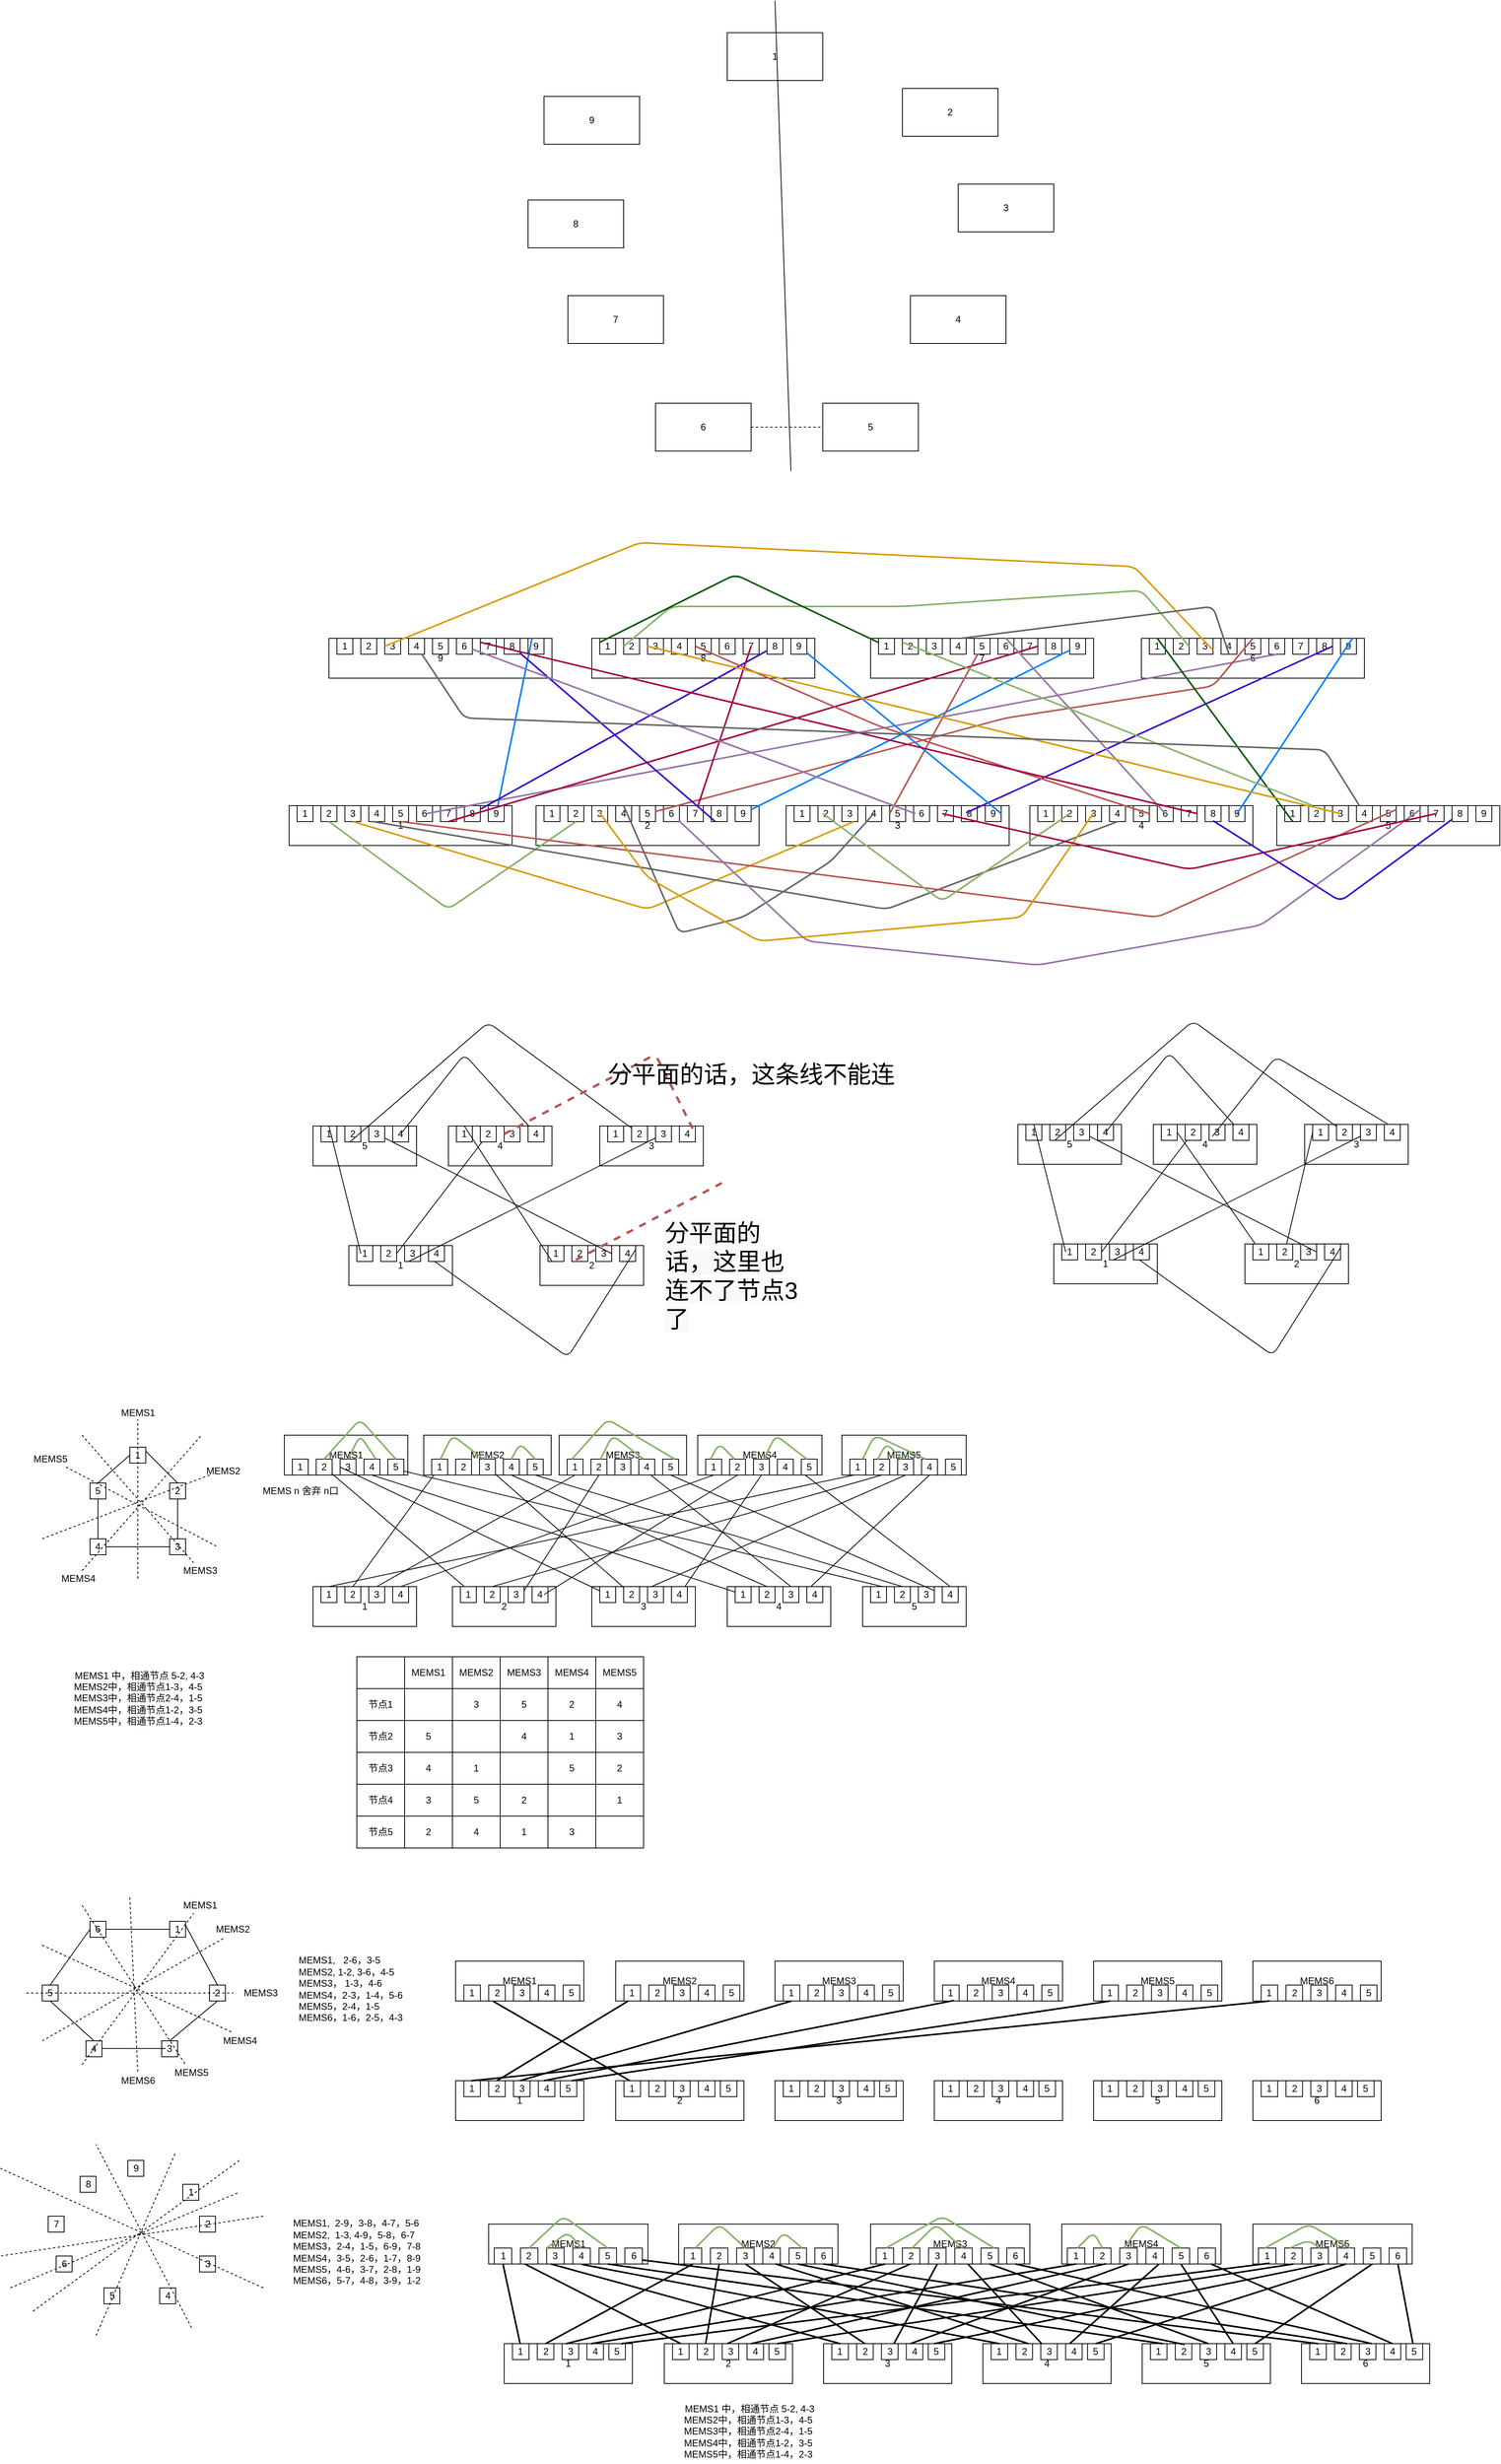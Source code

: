<mxfile version="13.3.1" type="device"><diagram id="WlG_kTQbrMEcF4YnNL3Z" name="Page-1"><mxGraphModel dx="2008" dy="697" grid="1" gridSize="10" guides="1" tooltips="1" connect="1" arrows="1" fold="1" page="1" pageScale="1" pageWidth="827" pageHeight="1169" math="0" shadow="0"><root><mxCell id="0"/><mxCell id="1" parent="0"/><mxCell id="hmWU8fKPyiIXikh6uRM5-1" value="1" style="rounded=0;whiteSpace=wrap;html=1;" parent="1" vertex="1"><mxGeometry x="340" y="60" width="120" height="60" as="geometry"/></mxCell><mxCell id="hmWU8fKPyiIXikh6uRM5-2" value="9" style="rounded=0;whiteSpace=wrap;html=1;" parent="1" vertex="1"><mxGeometry x="110" y="140" width="120" height="60" as="geometry"/></mxCell><mxCell id="hmWU8fKPyiIXikh6uRM5-3" value="2" style="rounded=0;whiteSpace=wrap;html=1;" parent="1" vertex="1"><mxGeometry x="560" y="130" width="120" height="60" as="geometry"/></mxCell><mxCell id="hmWU8fKPyiIXikh6uRM5-4" value="3" style="rounded=0;whiteSpace=wrap;html=1;" parent="1" vertex="1"><mxGeometry x="630" y="250" width="120" height="60" as="geometry"/></mxCell><mxCell id="hmWU8fKPyiIXikh6uRM5-5" value="8" style="rounded=0;whiteSpace=wrap;html=1;" parent="1" vertex="1"><mxGeometry x="90" y="270" width="120" height="60" as="geometry"/></mxCell><mxCell id="hmWU8fKPyiIXikh6uRM5-6" value="7" style="rounded=0;whiteSpace=wrap;html=1;" parent="1" vertex="1"><mxGeometry x="140" y="390" width="120" height="60" as="geometry"/></mxCell><mxCell id="hmWU8fKPyiIXikh6uRM5-7" value="4" style="rounded=0;whiteSpace=wrap;html=1;" parent="1" vertex="1"><mxGeometry x="570" y="390" width="120" height="60" as="geometry"/></mxCell><mxCell id="hmWU8fKPyiIXikh6uRM5-8" value="6" style="rounded=0;whiteSpace=wrap;html=1;" parent="1" vertex="1"><mxGeometry x="250" y="525" width="120" height="60" as="geometry"/></mxCell><mxCell id="hmWU8fKPyiIXikh6uRM5-9" value="5" style="rounded=0;whiteSpace=wrap;html=1;" parent="1" vertex="1"><mxGeometry x="460" y="525" width="120" height="60" as="geometry"/></mxCell><mxCell id="hmWU8fKPyiIXikh6uRM5-10" value="" style="endArrow=none;html=1;" parent="1" edge="1"><mxGeometry width="50" height="50" relative="1" as="geometry"><mxPoint x="420" y="610" as="sourcePoint"/><mxPoint x="400" y="20" as="targetPoint"/></mxGeometry></mxCell><mxCell id="hmWU8fKPyiIXikh6uRM5-11" value="" style="endArrow=none;dashed=1;html=1;entryX=0;entryY=0.5;entryDx=0;entryDy=0;exitX=1;exitY=0.5;exitDx=0;exitDy=0;" parent="1" source="hmWU8fKPyiIXikh6uRM5-8" target="hmWU8fKPyiIXikh6uRM5-9" edge="1"><mxGeometry width="50" height="50" relative="1" as="geometry"><mxPoint x="389" y="560" as="sourcePoint"/><mxPoint x="439" y="510" as="targetPoint"/></mxGeometry></mxCell><mxCell id="hmWU8fKPyiIXikh6uRM5-12" value="1" style="rounded=0;whiteSpace=wrap;html=1;" parent="1" vertex="1"><mxGeometry x="-210" y="1030" width="280" height="50" as="geometry"/></mxCell><mxCell id="hmWU8fKPyiIXikh6uRM5-13" value="1&lt;span style=&quot;color: rgba(0 , 0 , 0 , 0) ; font-family: monospace ; font-size: 0px&quot;&gt;%3CmxGraphModel%3E%3Croot%3E%3CmxCell%20id%3D%220%22%2F%3E%3CmxCell%20id%3D%221%22%20parent%3D%220%22%2F%3E%3CmxCell%20id%3D%222%22%20value%3D%221%22%20style%3D%22rounded%3D0%3BwhiteSpace%3Dwrap%3Bhtml%3D1%3B%22%20vertex%3D%221%22%20parent%3D%221%22%3E%3CmxGeometry%20x%3D%22340%22%20y%3D%2260%22%20width%3D%22120%22%20height%3D%2260%22%20as%3D%22geometry%22%2F%3E%3C%2FmxCell%3E%3C%2Froot%3E%3C%2FmxGraphModel%3E&lt;/span&gt;" style="rounded=0;whiteSpace=wrap;html=1;" parent="1" vertex="1"><mxGeometry x="-200" y="1030" width="20" height="20" as="geometry"/></mxCell><mxCell id="hmWU8fKPyiIXikh6uRM5-15" value="2&lt;span style=&quot;color: rgba(0 , 0 , 0 , 0) ; font-family: monospace ; font-size: 0px&quot;&gt;%3CmxGraphModel%3E%3Croot%3E%3CmxCell%20id%3D%220%22%2F%3E%3CmxCell%20id%3D%221%22%20parent%3D%220%22%2F%3E%3CmxCell%20id%3D%222%22%20value%3D%221%26lt%3Bspan%20style%3D%26quot%3Bcolor%3A%20rgba(0%20%2C%200%20%2C%200%20%2C%200)%20%3B%20font-family%3A%20monospace%20%3B%20font-size%3A%200px%26quot%3B%26gt%3B%253CmxGraphModel%253E%253Croot%253E%253CmxCell%2520id%253D%25220%2522%252F%253E%253CmxCell%2520id%253D%25221%2522%2520parent%253D%25220%2522%252F%253E%253CmxCell%2520id%253D%25222%2522%2520value%253D%25221%2522%2520style%253D%2522rounded%253D0%253BwhiteSpace%253Dwrap%253Bhtml%253D1%253B%2522%2520vertex%253D%25221%2522%2520parent%253D%25221%2522%253E%253CmxGeometry%2520x%253D%2522340%2522%2520y%253D%252260%2522%2520width%253D%2522120%2522%2520height%253D%252260%2522%2520as%253D%2522geometry%2522%252F%253E%253C%252FmxCell%253E%253C%252Froot%253E%253C%252FmxGraphModel%253E%26lt%3B%2Fspan%26gt%3B%22%20style%3D%22rounded%3D0%3BwhiteSpace%3Dwrap%3Bhtml%3D1%3B%22%20vertex%3D%221%22%20parent%3D%221%22%3E%3CmxGeometry%20x%3D%22-200%22%20y%3D%221030%22%20width%3D%2220%22%20height%3D%2220%22%20as%3D%22geometry%22%2F%3E%3C%2FmxCell%3E%3C%2Froot%3E%3C%2FmxGraphModel%3E&lt;/span&gt;" style="rounded=0;whiteSpace=wrap;html=1;" parent="1" vertex="1"><mxGeometry x="-170" y="1030" width="20" height="20" as="geometry"/></mxCell><mxCell id="hmWU8fKPyiIXikh6uRM5-16" value="3" style="rounded=0;whiteSpace=wrap;html=1;" parent="1" vertex="1"><mxGeometry x="-140" y="1030" width="20" height="20" as="geometry"/></mxCell><mxCell id="hmWU8fKPyiIXikh6uRM5-17" value="4" style="rounded=0;whiteSpace=wrap;html=1;" parent="1" vertex="1"><mxGeometry x="-110" y="1030" width="20" height="20" as="geometry"/></mxCell><mxCell id="hmWU8fKPyiIXikh6uRM5-18" value="5" style="rounded=0;whiteSpace=wrap;html=1;" parent="1" vertex="1"><mxGeometry x="-80" y="1030" width="20" height="20" as="geometry"/></mxCell><mxCell id="hmWU8fKPyiIXikh6uRM5-19" value="6" style="rounded=0;whiteSpace=wrap;html=1;" parent="1" vertex="1"><mxGeometry x="-50" y="1030" width="20" height="20" as="geometry"/></mxCell><mxCell id="hmWU8fKPyiIXikh6uRM5-20" value="7" style="rounded=0;whiteSpace=wrap;html=1;" parent="1" vertex="1"><mxGeometry x="-20" y="1030" width="20" height="20" as="geometry"/></mxCell><mxCell id="hmWU8fKPyiIXikh6uRM5-21" value="8" style="rounded=0;whiteSpace=wrap;html=1;" parent="1" vertex="1"><mxGeometry x="10" y="1030" width="20" height="20" as="geometry"/></mxCell><mxCell id="hmWU8fKPyiIXikh6uRM5-22" value="9" style="rounded=0;whiteSpace=wrap;html=1;" parent="1" vertex="1"><mxGeometry x="40" y="1030" width="20" height="20" as="geometry"/></mxCell><mxCell id="hmWU8fKPyiIXikh6uRM5-23" value="2" style="rounded=0;whiteSpace=wrap;html=1;" parent="1" vertex="1"><mxGeometry x="100" y="1030" width="280" height="50" as="geometry"/></mxCell><mxCell id="hmWU8fKPyiIXikh6uRM5-24" value="1&lt;span style=&quot;color: rgba(0 , 0 , 0 , 0) ; font-family: monospace ; font-size: 0px&quot;&gt;%3CmxGraphModel%3E%3Croot%3E%3CmxCell%20id%3D%220%22%2F%3E%3CmxCell%20id%3D%221%22%20parent%3D%220%22%2F%3E%3CmxCell%20id%3D%222%22%20value%3D%221%22%20style%3D%22rounded%3D0%3BwhiteSpace%3Dwrap%3Bhtml%3D1%3B%22%20vertex%3D%221%22%20parent%3D%221%22%3E%3CmxGeometry%20x%3D%22340%22%20y%3D%2260%22%20width%3D%22120%22%20height%3D%2260%22%20as%3D%22geometry%22%2F%3E%3C%2FmxCell%3E%3C%2Froot%3E%3C%2FmxGraphModel%3E&lt;/span&gt;" style="rounded=0;whiteSpace=wrap;html=1;" parent="1" vertex="1"><mxGeometry x="110" y="1030" width="20" height="20" as="geometry"/></mxCell><mxCell id="hmWU8fKPyiIXikh6uRM5-25" value="2&lt;span style=&quot;color: rgba(0 , 0 , 0 , 0) ; font-family: monospace ; font-size: 0px&quot;&gt;%3CmxGraphModel%3E%3Croot%3E%3CmxCell%20id%3D%220%22%2F%3E%3CmxCell%20id%3D%221%22%20parent%3D%220%22%2F%3E%3CmxCell%20id%3D%222%22%20value%3D%221%26lt%3Bspan%20style%3D%26quot%3Bcolor%3A%20rgba(0%20%2C%200%20%2C%200%20%2C%200)%20%3B%20font-family%3A%20monospace%20%3B%20font-size%3A%200px%26quot%3B%26gt%3B%253CmxGraphModel%253E%253Croot%253E%253CmxCell%2520id%253D%25220%2522%252F%253E%253CmxCell%2520id%253D%25221%2522%2520parent%253D%25220%2522%252F%253E%253CmxCell%2520id%253D%25222%2522%2520value%253D%25221%2522%2520style%253D%2522rounded%253D0%253BwhiteSpace%253Dwrap%253Bhtml%253D1%253B%2522%2520vertex%253D%25221%2522%2520parent%253D%25221%2522%253E%253CmxGeometry%2520x%253D%2522340%2522%2520y%253D%252260%2522%2520width%253D%2522120%2522%2520height%253D%252260%2522%2520as%253D%2522geometry%2522%252F%253E%253C%252FmxCell%253E%253C%252Froot%253E%253C%252FmxGraphModel%253E%26lt%3B%2Fspan%26gt%3B%22%20style%3D%22rounded%3D0%3BwhiteSpace%3Dwrap%3Bhtml%3D1%3B%22%20vertex%3D%221%22%20parent%3D%221%22%3E%3CmxGeometry%20x%3D%22-200%22%20y%3D%221030%22%20width%3D%2220%22%20height%3D%2220%22%20as%3D%22geometry%22%2F%3E%3C%2FmxCell%3E%3C%2Froot%3E%3C%2FmxGraphModel%3E&lt;/span&gt;" style="rounded=0;whiteSpace=wrap;html=1;" parent="1" vertex="1"><mxGeometry x="140" y="1030" width="20" height="20" as="geometry"/></mxCell><mxCell id="hmWU8fKPyiIXikh6uRM5-26" value="3" style="rounded=0;whiteSpace=wrap;html=1;" parent="1" vertex="1"><mxGeometry x="170" y="1030" width="20" height="20" as="geometry"/></mxCell><mxCell id="hmWU8fKPyiIXikh6uRM5-27" value="4" style="rounded=0;whiteSpace=wrap;html=1;" parent="1" vertex="1"><mxGeometry x="200" y="1030" width="20" height="20" as="geometry"/></mxCell><mxCell id="hmWU8fKPyiIXikh6uRM5-28" value="5" style="rounded=0;whiteSpace=wrap;html=1;" parent="1" vertex="1"><mxGeometry x="230" y="1030" width="20" height="20" as="geometry"/></mxCell><mxCell id="hmWU8fKPyiIXikh6uRM5-29" value="6" style="rounded=0;whiteSpace=wrap;html=1;" parent="1" vertex="1"><mxGeometry x="260" y="1030" width="20" height="20" as="geometry"/></mxCell><mxCell id="hmWU8fKPyiIXikh6uRM5-30" value="7" style="rounded=0;whiteSpace=wrap;html=1;" parent="1" vertex="1"><mxGeometry x="290" y="1030" width="20" height="20" as="geometry"/></mxCell><mxCell id="hmWU8fKPyiIXikh6uRM5-31" value="8" style="rounded=0;whiteSpace=wrap;html=1;" parent="1" vertex="1"><mxGeometry x="320" y="1030" width="20" height="20" as="geometry"/></mxCell><mxCell id="hmWU8fKPyiIXikh6uRM5-32" value="9" style="rounded=0;whiteSpace=wrap;html=1;" parent="1" vertex="1"><mxGeometry x="350" y="1030" width="20" height="20" as="geometry"/></mxCell><mxCell id="hmWU8fKPyiIXikh6uRM5-34" value="3" style="rounded=0;whiteSpace=wrap;html=1;" parent="1" vertex="1"><mxGeometry x="414" y="1030" width="280" height="50" as="geometry"/></mxCell><mxCell id="hmWU8fKPyiIXikh6uRM5-35" value="1&lt;span style=&quot;color: rgba(0 , 0 , 0 , 0) ; font-family: monospace ; font-size: 0px&quot;&gt;%3CmxGraphModel%3E%3Croot%3E%3CmxCell%20id%3D%220%22%2F%3E%3CmxCell%20id%3D%221%22%20parent%3D%220%22%2F%3E%3CmxCell%20id%3D%222%22%20value%3D%221%22%20style%3D%22rounded%3D0%3BwhiteSpace%3Dwrap%3Bhtml%3D1%3B%22%20vertex%3D%221%22%20parent%3D%221%22%3E%3CmxGeometry%20x%3D%22340%22%20y%3D%2260%22%20width%3D%22120%22%20height%3D%2260%22%20as%3D%22geometry%22%2F%3E%3C%2FmxCell%3E%3C%2Froot%3E%3C%2FmxGraphModel%3E&lt;/span&gt;" style="rounded=0;whiteSpace=wrap;html=1;" parent="1" vertex="1"><mxGeometry x="424" y="1030" width="20" height="20" as="geometry"/></mxCell><mxCell id="hmWU8fKPyiIXikh6uRM5-36" value="2&lt;span style=&quot;color: rgba(0 , 0 , 0 , 0) ; font-family: monospace ; font-size: 0px&quot;&gt;%3CmxGraphModel%3E%3Croot%3E%3CmxCell%20id%3D%220%22%2F%3E%3CmxCell%20id%3D%221%22%20parent%3D%220%22%2F%3E%3CmxCell%20id%3D%222%22%20value%3D%221%26lt%3Bspan%20style%3D%26quot%3Bcolor%3A%20rgba(0%20%2C%200%20%2C%200%20%2C%200)%20%3B%20font-family%3A%20monospace%20%3B%20font-size%3A%200px%26quot%3B%26gt%3B%253CmxGraphModel%253E%253Croot%253E%253CmxCell%2520id%253D%25220%2522%252F%253E%253CmxCell%2520id%253D%25221%2522%2520parent%253D%25220%2522%252F%253E%253CmxCell%2520id%253D%25222%2522%2520value%253D%25221%2522%2520style%253D%2522rounded%253D0%253BwhiteSpace%253Dwrap%253Bhtml%253D1%253B%2522%2520vertex%253D%25221%2522%2520parent%253D%25221%2522%253E%253CmxGeometry%2520x%253D%2522340%2522%2520y%253D%252260%2522%2520width%253D%2522120%2522%2520height%253D%252260%2522%2520as%253D%2522geometry%2522%252F%253E%253C%252FmxCell%253E%253C%252Froot%253E%253C%252FmxGraphModel%253E%26lt%3B%2Fspan%26gt%3B%22%20style%3D%22rounded%3D0%3BwhiteSpace%3Dwrap%3Bhtml%3D1%3B%22%20vertex%3D%221%22%20parent%3D%221%22%3E%3CmxGeometry%20x%3D%22-200%22%20y%3D%221030%22%20width%3D%2220%22%20height%3D%2220%22%20as%3D%22geometry%22%2F%3E%3C%2FmxCell%3E%3C%2Froot%3E%3C%2FmxGraphModel%3E&lt;/span&gt;" style="rounded=0;whiteSpace=wrap;html=1;" parent="1" vertex="1"><mxGeometry x="454" y="1030" width="20" height="20" as="geometry"/></mxCell><mxCell id="hmWU8fKPyiIXikh6uRM5-37" value="3" style="rounded=0;whiteSpace=wrap;html=1;" parent="1" vertex="1"><mxGeometry x="484" y="1030" width="20" height="20" as="geometry"/></mxCell><mxCell id="hmWU8fKPyiIXikh6uRM5-38" value="4" style="rounded=0;whiteSpace=wrap;html=1;" parent="1" vertex="1"><mxGeometry x="514" y="1030" width="20" height="20" as="geometry"/></mxCell><mxCell id="hmWU8fKPyiIXikh6uRM5-39" value="5" style="rounded=0;whiteSpace=wrap;html=1;" parent="1" vertex="1"><mxGeometry x="544" y="1030" width="20" height="20" as="geometry"/></mxCell><mxCell id="hmWU8fKPyiIXikh6uRM5-40" value="6" style="rounded=0;whiteSpace=wrap;html=1;" parent="1" vertex="1"><mxGeometry x="574" y="1030" width="20" height="20" as="geometry"/></mxCell><mxCell id="hmWU8fKPyiIXikh6uRM5-41" value="7" style="rounded=0;whiteSpace=wrap;html=1;" parent="1" vertex="1"><mxGeometry x="604" y="1030" width="20" height="20" as="geometry"/></mxCell><mxCell id="hmWU8fKPyiIXikh6uRM5-42" value="8" style="rounded=0;whiteSpace=wrap;html=1;" parent="1" vertex="1"><mxGeometry x="634" y="1030" width="20" height="20" as="geometry"/></mxCell><mxCell id="hmWU8fKPyiIXikh6uRM5-43" value="9" style="rounded=0;whiteSpace=wrap;html=1;" parent="1" vertex="1"><mxGeometry x="664" y="1030" width="20" height="20" as="geometry"/></mxCell><mxCell id="hmWU8fKPyiIXikh6uRM5-44" value="4" style="rounded=0;whiteSpace=wrap;html=1;" parent="1" vertex="1"><mxGeometry x="720" y="1030" width="280" height="50" as="geometry"/></mxCell><mxCell id="hmWU8fKPyiIXikh6uRM5-45" value="1&lt;span style=&quot;color: rgba(0 , 0 , 0 , 0) ; font-family: monospace ; font-size: 0px&quot;&gt;%3CmxGraphModel%3E%3Croot%3E%3CmxCell%20id%3D%220%22%2F%3E%3CmxCell%20id%3D%221%22%20parent%3D%220%22%2F%3E%3CmxCell%20id%3D%222%22%20value%3D%221%22%20style%3D%22rounded%3D0%3BwhiteSpace%3Dwrap%3Bhtml%3D1%3B%22%20vertex%3D%221%22%20parent%3D%221%22%3E%3CmxGeometry%20x%3D%22340%22%20y%3D%2260%22%20width%3D%22120%22%20height%3D%2260%22%20as%3D%22geometry%22%2F%3E%3C%2FmxCell%3E%3C%2Froot%3E%3C%2FmxGraphModel%3E&lt;/span&gt;" style="rounded=0;whiteSpace=wrap;html=1;" parent="1" vertex="1"><mxGeometry x="730" y="1030" width="20" height="20" as="geometry"/></mxCell><mxCell id="hmWU8fKPyiIXikh6uRM5-46" value="2&lt;span style=&quot;color: rgba(0 , 0 , 0 , 0) ; font-family: monospace ; font-size: 0px&quot;&gt;%3CmxGraphModel%3E%3Croot%3E%3CmxCell%20id%3D%220%22%2F%3E%3CmxCell%20id%3D%221%22%20parent%3D%220%22%2F%3E%3CmxCell%20id%3D%222%22%20value%3D%221%26lt%3Bspan%20style%3D%26quot%3Bcolor%3A%20rgba(0%20%2C%200%20%2C%200%20%2C%200)%20%3B%20font-family%3A%20monospace%20%3B%20font-size%3A%200px%26quot%3B%26gt%3B%253CmxGraphModel%253E%253Croot%253E%253CmxCell%2520id%253D%25220%2522%252F%253E%253CmxCell%2520id%253D%25221%2522%2520parent%253D%25220%2522%252F%253E%253CmxCell%2520id%253D%25222%2522%2520value%253D%25221%2522%2520style%253D%2522rounded%253D0%253BwhiteSpace%253Dwrap%253Bhtml%253D1%253B%2522%2520vertex%253D%25221%2522%2520parent%253D%25221%2522%253E%253CmxGeometry%2520x%253D%2522340%2522%2520y%253D%252260%2522%2520width%253D%2522120%2522%2520height%253D%252260%2522%2520as%253D%2522geometry%2522%252F%253E%253C%252FmxCell%253E%253C%252Froot%253E%253C%252FmxGraphModel%253E%26lt%3B%2Fspan%26gt%3B%22%20style%3D%22rounded%3D0%3BwhiteSpace%3Dwrap%3Bhtml%3D1%3B%22%20vertex%3D%221%22%20parent%3D%221%22%3E%3CmxGeometry%20x%3D%22-200%22%20y%3D%221030%22%20width%3D%2220%22%20height%3D%2220%22%20as%3D%22geometry%22%2F%3E%3C%2FmxCell%3E%3C%2Froot%3E%3C%2FmxGraphModel%3E&lt;/span&gt;" style="rounded=0;whiteSpace=wrap;html=1;" parent="1" vertex="1"><mxGeometry x="760" y="1030" width="20" height="20" as="geometry"/></mxCell><mxCell id="hmWU8fKPyiIXikh6uRM5-47" value="3" style="rounded=0;whiteSpace=wrap;html=1;" parent="1" vertex="1"><mxGeometry x="790" y="1030" width="20" height="20" as="geometry"/></mxCell><mxCell id="hmWU8fKPyiIXikh6uRM5-48" value="4" style="rounded=0;whiteSpace=wrap;html=1;" parent="1" vertex="1"><mxGeometry x="820" y="1030" width="20" height="20" as="geometry"/></mxCell><mxCell id="hmWU8fKPyiIXikh6uRM5-49" value="5" style="rounded=0;whiteSpace=wrap;html=1;" parent="1" vertex="1"><mxGeometry x="850" y="1030" width="20" height="20" as="geometry"/></mxCell><mxCell id="hmWU8fKPyiIXikh6uRM5-50" value="6" style="rounded=0;whiteSpace=wrap;html=1;" parent="1" vertex="1"><mxGeometry x="880" y="1030" width="20" height="20" as="geometry"/></mxCell><mxCell id="hmWU8fKPyiIXikh6uRM5-51" value="7" style="rounded=0;whiteSpace=wrap;html=1;" parent="1" vertex="1"><mxGeometry x="910" y="1030" width="20" height="20" as="geometry"/></mxCell><mxCell id="hmWU8fKPyiIXikh6uRM5-52" value="8" style="rounded=0;whiteSpace=wrap;html=1;" parent="1" vertex="1"><mxGeometry x="940" y="1030" width="20" height="20" as="geometry"/></mxCell><mxCell id="hmWU8fKPyiIXikh6uRM5-53" value="9" style="rounded=0;whiteSpace=wrap;html=1;" parent="1" vertex="1"><mxGeometry x="970" y="1030" width="20" height="20" as="geometry"/></mxCell><mxCell id="hmWU8fKPyiIXikh6uRM5-54" value="5" style="rounded=0;whiteSpace=wrap;html=1;" parent="1" vertex="1"><mxGeometry x="1030" y="1030" width="280" height="50" as="geometry"/></mxCell><mxCell id="hmWU8fKPyiIXikh6uRM5-55" value="1&lt;span style=&quot;color: rgba(0 , 0 , 0 , 0) ; font-family: monospace ; font-size: 0px&quot;&gt;%3CmxGraphModel%3E%3Croot%3E%3CmxCell%20id%3D%220%22%2F%3E%3CmxCell%20id%3D%221%22%20parent%3D%220%22%2F%3E%3CmxCell%20id%3D%222%22%20value%3D%221%22%20style%3D%22rounded%3D0%3BwhiteSpace%3Dwrap%3Bhtml%3D1%3B%22%20vertex%3D%221%22%20parent%3D%221%22%3E%3CmxGeometry%20x%3D%22340%22%20y%3D%2260%22%20width%3D%22120%22%20height%3D%2260%22%20as%3D%22geometry%22%2F%3E%3C%2FmxCell%3E%3C%2Froot%3E%3C%2FmxGraphModel%3E&lt;/span&gt;" style="rounded=0;whiteSpace=wrap;html=1;" parent="1" vertex="1"><mxGeometry x="1040" y="1030" width="20" height="20" as="geometry"/></mxCell><mxCell id="hmWU8fKPyiIXikh6uRM5-56" value="2&lt;span style=&quot;color: rgba(0 , 0 , 0 , 0) ; font-family: monospace ; font-size: 0px&quot;&gt;%3CmxGraphModel%3E%3Croot%3E%3CmxCell%20id%3D%220%22%2F%3E%3CmxCell%20id%3D%221%22%20parent%3D%220%22%2F%3E%3CmxCell%20id%3D%222%22%20value%3D%221%26lt%3Bspan%20style%3D%26quot%3Bcolor%3A%20rgba(0%20%2C%200%20%2C%200%20%2C%200)%20%3B%20font-family%3A%20monospace%20%3B%20font-size%3A%200px%26quot%3B%26gt%3B%253CmxGraphModel%253E%253Croot%253E%253CmxCell%2520id%253D%25220%2522%252F%253E%253CmxCell%2520id%253D%25221%2522%2520parent%253D%25220%2522%252F%253E%253CmxCell%2520id%253D%25222%2522%2520value%253D%25221%2522%2520style%253D%2522rounded%253D0%253BwhiteSpace%253Dwrap%253Bhtml%253D1%253B%2522%2520vertex%253D%25221%2522%2520parent%253D%25221%2522%253E%253CmxGeometry%2520x%253D%2522340%2522%2520y%253D%252260%2522%2520width%253D%2522120%2522%2520height%253D%252260%2522%2520as%253D%2522geometry%2522%252F%253E%253C%252FmxCell%253E%253C%252Froot%253E%253C%252FmxGraphModel%253E%26lt%3B%2Fspan%26gt%3B%22%20style%3D%22rounded%3D0%3BwhiteSpace%3Dwrap%3Bhtml%3D1%3B%22%20vertex%3D%221%22%20parent%3D%221%22%3E%3CmxGeometry%20x%3D%22-200%22%20y%3D%221030%22%20width%3D%2220%22%20height%3D%2220%22%20as%3D%22geometry%22%2F%3E%3C%2FmxCell%3E%3C%2Froot%3E%3C%2FmxGraphModel%3E&lt;/span&gt;" style="rounded=0;whiteSpace=wrap;html=1;" parent="1" vertex="1"><mxGeometry x="1070" y="1030" width="20" height="20" as="geometry"/></mxCell><mxCell id="hmWU8fKPyiIXikh6uRM5-57" value="3" style="rounded=0;whiteSpace=wrap;html=1;" parent="1" vertex="1"><mxGeometry x="1100" y="1030" width="20" height="20" as="geometry"/></mxCell><mxCell id="hmWU8fKPyiIXikh6uRM5-58" value="4" style="rounded=0;whiteSpace=wrap;html=1;" parent="1" vertex="1"><mxGeometry x="1130" y="1030" width="20" height="20" as="geometry"/></mxCell><mxCell id="hmWU8fKPyiIXikh6uRM5-59" value="5" style="rounded=0;whiteSpace=wrap;html=1;" parent="1" vertex="1"><mxGeometry x="1160" y="1030" width="20" height="20" as="geometry"/></mxCell><mxCell id="hmWU8fKPyiIXikh6uRM5-60" value="6" style="rounded=0;whiteSpace=wrap;html=1;" parent="1" vertex="1"><mxGeometry x="1190" y="1030" width="20" height="20" as="geometry"/></mxCell><mxCell id="hmWU8fKPyiIXikh6uRM5-61" value="7" style="rounded=0;whiteSpace=wrap;html=1;" parent="1" vertex="1"><mxGeometry x="1220" y="1030" width="20" height="20" as="geometry"/></mxCell><mxCell id="hmWU8fKPyiIXikh6uRM5-62" value="8" style="rounded=0;whiteSpace=wrap;html=1;" parent="1" vertex="1"><mxGeometry x="1250" y="1030" width="20" height="20" as="geometry"/></mxCell><mxCell id="hmWU8fKPyiIXikh6uRM5-63" value="9" style="rounded=0;whiteSpace=wrap;html=1;" parent="1" vertex="1"><mxGeometry x="1280" y="1030" width="20" height="20" as="geometry"/></mxCell><mxCell id="hmWU8fKPyiIXikh6uRM5-84" value="6" style="rounded=0;whiteSpace=wrap;html=1;" parent="1" vertex="1"><mxGeometry x="860" y="820" width="280" height="50" as="geometry"/></mxCell><mxCell id="hmWU8fKPyiIXikh6uRM5-85" value="1&lt;span style=&quot;color: rgba(0 , 0 , 0 , 0) ; font-family: monospace ; font-size: 0px&quot;&gt;%3CmxGraphModel%3E%3Croot%3E%3CmxCell%20id%3D%220%22%2F%3E%3CmxCell%20id%3D%221%22%20parent%3D%220%22%2F%3E%3CmxCell%20id%3D%222%22%20value%3D%221%22%20style%3D%22rounded%3D0%3BwhiteSpace%3Dwrap%3Bhtml%3D1%3B%22%20vertex%3D%221%22%20parent%3D%221%22%3E%3CmxGeometry%20x%3D%22340%22%20y%3D%2260%22%20width%3D%22120%22%20height%3D%2260%22%20as%3D%22geometry%22%2F%3E%3C%2FmxCell%3E%3C%2Froot%3E%3C%2FmxGraphModel%3E&lt;/span&gt;" style="rounded=0;whiteSpace=wrap;html=1;" parent="1" vertex="1"><mxGeometry x="870" y="820" width="20" height="20" as="geometry"/></mxCell><mxCell id="hmWU8fKPyiIXikh6uRM5-86" value="2&lt;span style=&quot;color: rgba(0 , 0 , 0 , 0) ; font-family: monospace ; font-size: 0px&quot;&gt;%3CmxGraphModel%3E%3Croot%3E%3CmxCell%20id%3D%220%22%2F%3E%3CmxCell%20id%3D%221%22%20parent%3D%220%22%2F%3E%3CmxCell%20id%3D%222%22%20value%3D%221%26lt%3Bspan%20style%3D%26quot%3Bcolor%3A%20rgba(0%20%2C%200%20%2C%200%20%2C%200)%20%3B%20font-family%3A%20monospace%20%3B%20font-size%3A%200px%26quot%3B%26gt%3B%253CmxGraphModel%253E%253Croot%253E%253CmxCell%2520id%253D%25220%2522%252F%253E%253CmxCell%2520id%253D%25221%2522%2520parent%253D%25220%2522%252F%253E%253CmxCell%2520id%253D%25222%2522%2520value%253D%25221%2522%2520style%253D%2522rounded%253D0%253BwhiteSpace%253Dwrap%253Bhtml%253D1%253B%2522%2520vertex%253D%25221%2522%2520parent%253D%25221%2522%253E%253CmxGeometry%2520x%253D%2522340%2522%2520y%253D%252260%2522%2520width%253D%2522120%2522%2520height%253D%252260%2522%2520as%253D%2522geometry%2522%252F%253E%253C%252FmxCell%253E%253C%252Froot%253E%253C%252FmxGraphModel%253E%26lt%3B%2Fspan%26gt%3B%22%20style%3D%22rounded%3D0%3BwhiteSpace%3Dwrap%3Bhtml%3D1%3B%22%20vertex%3D%221%22%20parent%3D%221%22%3E%3CmxGeometry%20x%3D%22-200%22%20y%3D%221030%22%20width%3D%2220%22%20height%3D%2220%22%20as%3D%22geometry%22%2F%3E%3C%2FmxCell%3E%3C%2Froot%3E%3C%2FmxGraphModel%3E&lt;/span&gt;" style="rounded=0;whiteSpace=wrap;html=1;" parent="1" vertex="1"><mxGeometry x="900" y="820" width="20" height="20" as="geometry"/></mxCell><mxCell id="hmWU8fKPyiIXikh6uRM5-87" value="3" style="rounded=0;whiteSpace=wrap;html=1;" parent="1" vertex="1"><mxGeometry x="930" y="820" width="20" height="20" as="geometry"/></mxCell><mxCell id="hmWU8fKPyiIXikh6uRM5-88" value="4" style="rounded=0;whiteSpace=wrap;html=1;" parent="1" vertex="1"><mxGeometry x="960" y="820" width="20" height="20" as="geometry"/></mxCell><mxCell id="hmWU8fKPyiIXikh6uRM5-89" value="5" style="rounded=0;whiteSpace=wrap;html=1;" parent="1" vertex="1"><mxGeometry x="990" y="820" width="20" height="20" as="geometry"/></mxCell><mxCell id="hmWU8fKPyiIXikh6uRM5-90" value="6" style="rounded=0;whiteSpace=wrap;html=1;" parent="1" vertex="1"><mxGeometry x="1020" y="820" width="20" height="20" as="geometry"/></mxCell><mxCell id="hmWU8fKPyiIXikh6uRM5-91" value="7" style="rounded=0;whiteSpace=wrap;html=1;" parent="1" vertex="1"><mxGeometry x="1050" y="820" width="20" height="20" as="geometry"/></mxCell><mxCell id="hmWU8fKPyiIXikh6uRM5-92" value="8" style="rounded=0;whiteSpace=wrap;html=1;" parent="1" vertex="1"><mxGeometry x="1080" y="820" width="20" height="20" as="geometry"/></mxCell><mxCell id="hmWU8fKPyiIXikh6uRM5-93" value="9" style="rounded=0;whiteSpace=wrap;html=1;" parent="1" vertex="1"><mxGeometry x="1110" y="820" width="20" height="20" as="geometry"/></mxCell><mxCell id="hmWU8fKPyiIXikh6uRM5-104" value="7" style="rounded=0;whiteSpace=wrap;html=1;" parent="1" vertex="1"><mxGeometry x="520" y="820" width="280" height="50" as="geometry"/></mxCell><mxCell id="hmWU8fKPyiIXikh6uRM5-105" value="1&lt;span style=&quot;color: rgba(0 , 0 , 0 , 0) ; font-family: monospace ; font-size: 0px&quot;&gt;%3CmxGraphModel%3E%3Croot%3E%3CmxCell%20id%3D%220%22%2F%3E%3CmxCell%20id%3D%221%22%20parent%3D%220%22%2F%3E%3CmxCell%20id%3D%222%22%20value%3D%221%22%20style%3D%22rounded%3D0%3BwhiteSpace%3Dwrap%3Bhtml%3D1%3B%22%20vertex%3D%221%22%20parent%3D%221%22%3E%3CmxGeometry%20x%3D%22340%22%20y%3D%2260%22%20width%3D%22120%22%20height%3D%2260%22%20as%3D%22geometry%22%2F%3E%3C%2FmxCell%3E%3C%2Froot%3E%3C%2FmxGraphModel%3E&lt;/span&gt;" style="rounded=0;whiteSpace=wrap;html=1;" parent="1" vertex="1"><mxGeometry x="530" y="820" width="20" height="20" as="geometry"/></mxCell><mxCell id="hmWU8fKPyiIXikh6uRM5-106" value="2&lt;span style=&quot;color: rgba(0 , 0 , 0 , 0) ; font-family: monospace ; font-size: 0px&quot;&gt;%3CmxGraphModel%3E%3Croot%3E%3CmxCell%20id%3D%220%22%2F%3E%3CmxCell%20id%3D%221%22%20parent%3D%220%22%2F%3E%3CmxCell%20id%3D%222%22%20value%3D%221%26lt%3Bspan%20style%3D%26quot%3Bcolor%3A%20rgba(0%20%2C%200%20%2C%200%20%2C%200)%20%3B%20font-family%3A%20monospace%20%3B%20font-size%3A%200px%26quot%3B%26gt%3B%253CmxGraphModel%253E%253Croot%253E%253CmxCell%2520id%253D%25220%2522%252F%253E%253CmxCell%2520id%253D%25221%2522%2520parent%253D%25220%2522%252F%253E%253CmxCell%2520id%253D%25222%2522%2520value%253D%25221%2522%2520style%253D%2522rounded%253D0%253BwhiteSpace%253Dwrap%253Bhtml%253D1%253B%2522%2520vertex%253D%25221%2522%2520parent%253D%25221%2522%253E%253CmxGeometry%2520x%253D%2522340%2522%2520y%253D%252260%2522%2520width%253D%2522120%2522%2520height%253D%252260%2522%2520as%253D%2522geometry%2522%252F%253E%253C%252FmxCell%253E%253C%252Froot%253E%253C%252FmxGraphModel%253E%26lt%3B%2Fspan%26gt%3B%22%20style%3D%22rounded%3D0%3BwhiteSpace%3Dwrap%3Bhtml%3D1%3B%22%20vertex%3D%221%22%20parent%3D%221%22%3E%3CmxGeometry%20x%3D%22-200%22%20y%3D%221030%22%20width%3D%2220%22%20height%3D%2220%22%20as%3D%22geometry%22%2F%3E%3C%2FmxCell%3E%3C%2Froot%3E%3C%2FmxGraphModel%3E&lt;/span&gt;" style="rounded=0;whiteSpace=wrap;html=1;" parent="1" vertex="1"><mxGeometry x="560" y="820" width="20" height="20" as="geometry"/></mxCell><mxCell id="hmWU8fKPyiIXikh6uRM5-107" value="3" style="rounded=0;whiteSpace=wrap;html=1;" parent="1" vertex="1"><mxGeometry x="590" y="820" width="20" height="20" as="geometry"/></mxCell><mxCell id="hmWU8fKPyiIXikh6uRM5-108" value="4" style="rounded=0;whiteSpace=wrap;html=1;" parent="1" vertex="1"><mxGeometry x="620" y="820" width="20" height="20" as="geometry"/></mxCell><mxCell id="hmWU8fKPyiIXikh6uRM5-109" value="5" style="rounded=0;whiteSpace=wrap;html=1;" parent="1" vertex="1"><mxGeometry x="650" y="820" width="20" height="20" as="geometry"/></mxCell><mxCell id="hmWU8fKPyiIXikh6uRM5-110" value="6" style="rounded=0;whiteSpace=wrap;html=1;" parent="1" vertex="1"><mxGeometry x="680" y="820" width="20" height="20" as="geometry"/></mxCell><mxCell id="hmWU8fKPyiIXikh6uRM5-111" value="7" style="rounded=0;whiteSpace=wrap;html=1;" parent="1" vertex="1"><mxGeometry x="710" y="820" width="20" height="20" as="geometry"/></mxCell><mxCell id="hmWU8fKPyiIXikh6uRM5-112" value="8" style="rounded=0;whiteSpace=wrap;html=1;" parent="1" vertex="1"><mxGeometry x="740" y="820" width="20" height="20" as="geometry"/></mxCell><mxCell id="hmWU8fKPyiIXikh6uRM5-113" value="9" style="rounded=0;whiteSpace=wrap;html=1;" parent="1" vertex="1"><mxGeometry x="770" y="820" width="20" height="20" as="geometry"/></mxCell><mxCell id="hmWU8fKPyiIXikh6uRM5-114" value="8" style="rounded=0;whiteSpace=wrap;html=1;" parent="1" vertex="1"><mxGeometry x="170" y="820" width="280" height="50" as="geometry"/></mxCell><mxCell id="hmWU8fKPyiIXikh6uRM5-115" value="1&lt;span style=&quot;color: rgba(0 , 0 , 0 , 0) ; font-family: monospace ; font-size: 0px&quot;&gt;%3CmxGraphModel%3E%3Croot%3E%3CmxCell%20id%3D%220%22%2F%3E%3CmxCell%20id%3D%221%22%20parent%3D%220%22%2F%3E%3CmxCell%20id%3D%222%22%20value%3D%221%22%20style%3D%22rounded%3D0%3BwhiteSpace%3Dwrap%3Bhtml%3D1%3B%22%20vertex%3D%221%22%20parent%3D%221%22%3E%3CmxGeometry%20x%3D%22340%22%20y%3D%2260%22%20width%3D%22120%22%20height%3D%2260%22%20as%3D%22geometry%22%2F%3E%3C%2FmxCell%3E%3C%2Froot%3E%3C%2FmxGraphModel%3E&lt;/span&gt;" style="rounded=0;whiteSpace=wrap;html=1;" parent="1" vertex="1"><mxGeometry x="180" y="820" width="20" height="20" as="geometry"/></mxCell><mxCell id="hmWU8fKPyiIXikh6uRM5-116" value="2&lt;span style=&quot;color: rgba(0 , 0 , 0 , 0) ; font-family: monospace ; font-size: 0px&quot;&gt;%3CmxGraphModel%3E%3Croot%3E%3CmxCell%20id%3D%220%22%2F%3E%3CmxCell%20id%3D%221%22%20parent%3D%220%22%2F%3E%3CmxCell%20id%3D%222%22%20value%3D%221%26lt%3Bspan%20style%3D%26quot%3Bcolor%3A%20rgba(0%20%2C%200%20%2C%200%20%2C%200)%20%3B%20font-family%3A%20monospace%20%3B%20font-size%3A%200px%26quot%3B%26gt%3B%253CmxGraphModel%253E%253Croot%253E%253CmxCell%2520id%253D%25220%2522%252F%253E%253CmxCell%2520id%253D%25221%2522%2520parent%253D%25220%2522%252F%253E%253CmxCell%2520id%253D%25222%2522%2520value%253D%25221%2522%2520style%253D%2522rounded%253D0%253BwhiteSpace%253Dwrap%253Bhtml%253D1%253B%2522%2520vertex%253D%25221%2522%2520parent%253D%25221%2522%253E%253CmxGeometry%2520x%253D%2522340%2522%2520y%253D%252260%2522%2520width%253D%2522120%2522%2520height%253D%252260%2522%2520as%253D%2522geometry%2522%252F%253E%253C%252FmxCell%253E%253C%252Froot%253E%253C%252FmxGraphModel%253E%26lt%3B%2Fspan%26gt%3B%22%20style%3D%22rounded%3D0%3BwhiteSpace%3Dwrap%3Bhtml%3D1%3B%22%20vertex%3D%221%22%20parent%3D%221%22%3E%3CmxGeometry%20x%3D%22-200%22%20y%3D%221030%22%20width%3D%2220%22%20height%3D%2220%22%20as%3D%22geometry%22%2F%3E%3C%2FmxCell%3E%3C%2Froot%3E%3C%2FmxGraphModel%3E&lt;/span&gt;" style="rounded=0;whiteSpace=wrap;html=1;" parent="1" vertex="1"><mxGeometry x="210" y="820" width="20" height="20" as="geometry"/></mxCell><mxCell id="hmWU8fKPyiIXikh6uRM5-117" value="3" style="rounded=0;whiteSpace=wrap;html=1;" parent="1" vertex="1"><mxGeometry x="240" y="820" width="20" height="20" as="geometry"/></mxCell><mxCell id="hmWU8fKPyiIXikh6uRM5-118" value="4" style="rounded=0;whiteSpace=wrap;html=1;" parent="1" vertex="1"><mxGeometry x="270" y="820" width="20" height="20" as="geometry"/></mxCell><mxCell id="hmWU8fKPyiIXikh6uRM5-119" value="5" style="rounded=0;whiteSpace=wrap;html=1;" parent="1" vertex="1"><mxGeometry x="300" y="820" width="20" height="20" as="geometry"/></mxCell><mxCell id="hmWU8fKPyiIXikh6uRM5-120" value="6" style="rounded=0;whiteSpace=wrap;html=1;" parent="1" vertex="1"><mxGeometry x="330" y="820" width="20" height="20" as="geometry"/></mxCell><mxCell id="hmWU8fKPyiIXikh6uRM5-121" value="7" style="rounded=0;whiteSpace=wrap;html=1;" parent="1" vertex="1"><mxGeometry x="360" y="820" width="20" height="20" as="geometry"/></mxCell><mxCell id="hmWU8fKPyiIXikh6uRM5-122" value="8" style="rounded=0;whiteSpace=wrap;html=1;" parent="1" vertex="1"><mxGeometry x="390" y="820" width="20" height="20" as="geometry"/></mxCell><mxCell id="hmWU8fKPyiIXikh6uRM5-123" value="9" style="rounded=0;whiteSpace=wrap;html=1;" parent="1" vertex="1"><mxGeometry x="420" y="820" width="20" height="20" as="geometry"/></mxCell><mxCell id="hmWU8fKPyiIXikh6uRM5-124" value="9" style="rounded=0;whiteSpace=wrap;html=1;" parent="1" vertex="1"><mxGeometry x="-160" y="820" width="280" height="50" as="geometry"/></mxCell><mxCell id="hmWU8fKPyiIXikh6uRM5-125" value="1&lt;span style=&quot;color: rgba(0 , 0 , 0 , 0) ; font-family: monospace ; font-size: 0px&quot;&gt;%3CmxGraphModel%3E%3Croot%3E%3CmxCell%20id%3D%220%22%2F%3E%3CmxCell%20id%3D%221%22%20parent%3D%220%22%2F%3E%3CmxCell%20id%3D%222%22%20value%3D%221%22%20style%3D%22rounded%3D0%3BwhiteSpace%3Dwrap%3Bhtml%3D1%3B%22%20vertex%3D%221%22%20parent%3D%221%22%3E%3CmxGeometry%20x%3D%22340%22%20y%3D%2260%22%20width%3D%22120%22%20height%3D%2260%22%20as%3D%22geometry%22%2F%3E%3C%2FmxCell%3E%3C%2Froot%3E%3C%2FmxGraphModel%3E&lt;/span&gt;" style="rounded=0;whiteSpace=wrap;html=1;" parent="1" vertex="1"><mxGeometry x="-150" y="820" width="20" height="20" as="geometry"/></mxCell><mxCell id="hmWU8fKPyiIXikh6uRM5-126" value="2&lt;span style=&quot;color: rgba(0 , 0 , 0 , 0) ; font-family: monospace ; font-size: 0px&quot;&gt;%3CmxGraphModel%3E%3Croot%3E%3CmxCell%20id%3D%220%22%2F%3E%3CmxCell%20id%3D%221%22%20parent%3D%220%22%2F%3E%3CmxCell%20id%3D%222%22%20value%3D%221%26lt%3Bspan%20style%3D%26quot%3Bcolor%3A%20rgba(0%20%2C%200%20%2C%200%20%2C%200)%20%3B%20font-family%3A%20monospace%20%3B%20font-size%3A%200px%26quot%3B%26gt%3B%253CmxGraphModel%253E%253Croot%253E%253CmxCell%2520id%253D%25220%2522%252F%253E%253CmxCell%2520id%253D%25221%2522%2520parent%253D%25220%2522%252F%253E%253CmxCell%2520id%253D%25222%2522%2520value%253D%25221%2522%2520style%253D%2522rounded%253D0%253BwhiteSpace%253Dwrap%253Bhtml%253D1%253B%2522%2520vertex%253D%25221%2522%2520parent%253D%25221%2522%253E%253CmxGeometry%2520x%253D%2522340%2522%2520y%253D%252260%2522%2520width%253D%2522120%2522%2520height%253D%252260%2522%2520as%253D%2522geometry%2522%252F%253E%253C%252FmxCell%253E%253C%252Froot%253E%253C%252FmxGraphModel%253E%26lt%3B%2Fspan%26gt%3B%22%20style%3D%22rounded%3D0%3BwhiteSpace%3Dwrap%3Bhtml%3D1%3B%22%20vertex%3D%221%22%20parent%3D%221%22%3E%3CmxGeometry%20x%3D%22-200%22%20y%3D%221030%22%20width%3D%2220%22%20height%3D%2220%22%20as%3D%22geometry%22%2F%3E%3C%2FmxCell%3E%3C%2Froot%3E%3C%2FmxGraphModel%3E&lt;/span&gt;" style="rounded=0;whiteSpace=wrap;html=1;" parent="1" vertex="1"><mxGeometry x="-120" y="820" width="20" height="20" as="geometry"/></mxCell><mxCell id="hmWU8fKPyiIXikh6uRM5-127" value="3" style="rounded=0;whiteSpace=wrap;html=1;" parent="1" vertex="1"><mxGeometry x="-90" y="820" width="20" height="20" as="geometry"/></mxCell><mxCell id="hmWU8fKPyiIXikh6uRM5-128" value="4" style="rounded=0;whiteSpace=wrap;html=1;" parent="1" vertex="1"><mxGeometry x="-60" y="820" width="20" height="20" as="geometry"/></mxCell><mxCell id="hmWU8fKPyiIXikh6uRM5-129" value="5" style="rounded=0;whiteSpace=wrap;html=1;" parent="1" vertex="1"><mxGeometry x="-30" y="820" width="20" height="20" as="geometry"/></mxCell><mxCell id="hmWU8fKPyiIXikh6uRM5-130" value="6" style="rounded=0;whiteSpace=wrap;html=1;" parent="1" vertex="1"><mxGeometry y="820" width="20" height="20" as="geometry"/></mxCell><mxCell id="hmWU8fKPyiIXikh6uRM5-131" value="7" style="rounded=0;whiteSpace=wrap;html=1;" parent="1" vertex="1"><mxGeometry x="30" y="820" width="20" height="20" as="geometry"/></mxCell><mxCell id="hmWU8fKPyiIXikh6uRM5-132" value="8" style="rounded=0;whiteSpace=wrap;html=1;" parent="1" vertex="1"><mxGeometry x="60" y="820" width="20" height="20" as="geometry"/></mxCell><mxCell id="hmWU8fKPyiIXikh6uRM5-133" value="9" style="rounded=0;whiteSpace=wrap;html=1;" parent="1" vertex="1"><mxGeometry x="90" y="820" width="20" height="20" as="geometry"/></mxCell><mxCell id="hmWU8fKPyiIXikh6uRM5-134" value="" style="endArrow=none;html=1;strokeWidth=2;strokeColor=#007FFF;entryX=0.25;entryY=0;entryDx=0;entryDy=0;" parent="1" source="hmWU8fKPyiIXikh6uRM5-22" target="hmWU8fKPyiIXikh6uRM5-133" edge="1"><mxGeometry width="50" height="50" relative="1" as="geometry"><mxPoint x="-190" y="1040" as="sourcePoint"/><mxPoint x="-150" y="930" as="targetPoint"/></mxGeometry></mxCell><mxCell id="hmWU8fKPyiIXikh6uRM5-135" value="" style="endArrow=none;html=1;strokeWidth=2;strokeColor=#82b366;entryX=0.5;entryY=1;entryDx=0;entryDy=0;fillColor=#d5e8d4;" parent="1" target="hmWU8fKPyiIXikh6uRM5-25" edge="1"><mxGeometry width="50" height="50" relative="1" as="geometry"><mxPoint x="-160" y="1050" as="sourcePoint"/><mxPoint x="-112.381" y="850" as="targetPoint"/><Array as="points"><mxPoint x="-10" y="1160"/></Array></mxGeometry></mxCell><mxCell id="hmWU8fKPyiIXikh6uRM5-136" value="" style="endArrow=none;html=1;strokeWidth=2;strokeColor=#d79b00;entryX=0.75;entryY=1;entryDx=0;entryDy=0;fillColor=#ffe6cc;" parent="1" target="hmWU8fKPyiIXikh6uRM5-37" edge="1"><mxGeometry width="50" height="50" relative="1" as="geometry"><mxPoint x="-130" y="1050" as="sourcePoint"/><mxPoint x="180" y="1050" as="targetPoint"/><Array as="points"><mxPoint x="240" y="1160"/></Array></mxGeometry></mxCell><mxCell id="hmWU8fKPyiIXikh6uRM5-137" value="" style="endArrow=none;html=1;strokeWidth=2;strokeColor=#666666;entryX=0.5;entryY=1;entryDx=0;entryDy=0;fillColor=#f5f5f5;" parent="1" target="hmWU8fKPyiIXikh6uRM5-48" edge="1"><mxGeometry width="50" height="50" relative="1" as="geometry"><mxPoint x="-104.5" y="1050" as="sourcePoint"/><mxPoint x="524.5" y="1050" as="targetPoint"/><Array as="points"><mxPoint x="540" y="1160"/></Array></mxGeometry></mxCell><mxCell id="hmWU8fKPyiIXikh6uRM5-138" value="" style="endArrow=none;html=1;strokeWidth=2;strokeColor=#b85450;entryX=1;entryY=0.25;entryDx=0;entryDy=0;fillColor=#f8cecc;exitX=0.5;exitY=1;exitDx=0;exitDy=0;" parent="1" source="hmWU8fKPyiIXikh6uRM5-18" target="hmWU8fKPyiIXikh6uRM5-59" edge="1"><mxGeometry width="50" height="50" relative="1" as="geometry"><mxPoint x="-94.5" y="1060" as="sourcePoint"/><mxPoint x="840" y="1060" as="targetPoint"/><Array as="points"><mxPoint x="880" y="1170"/></Array></mxGeometry></mxCell><mxCell id="hmWU8fKPyiIXikh6uRM5-139" value="" style="endArrow=none;html=1;strokeWidth=2;strokeColor=#9673a6;entryX=0.5;entryY=1;entryDx=0;entryDy=0;fillColor=#e1d5e7;" parent="1" target="hmWU8fKPyiIXikh6uRM5-90" edge="1"><mxGeometry width="50" height="50" relative="1" as="geometry"><mxPoint x="-37.62" y="1040" as="sourcePoint"/><mxPoint x="9.999" y="840" as="targetPoint"/></mxGeometry></mxCell><mxCell id="hmWU8fKPyiIXikh6uRM5-140" value="" style="endArrow=none;html=1;strokeWidth=2;strokeColor=#3700CC;fillColor=#6a00ff;" parent="1" source="hmWU8fKPyiIXikh6uRM5-21" target="hmWU8fKPyiIXikh6uRM5-122" edge="1"><mxGeometry width="50" height="50" relative="1" as="geometry"><mxPoint x="-170" y="1060" as="sourcePoint"/><mxPoint x="-122.381" y="860" as="targetPoint"/></mxGeometry></mxCell><mxCell id="hmWU8fKPyiIXikh6uRM5-141" value="" style="endArrow=none;html=1;strokeWidth=2;strokeColor=#A50040;fillColor=#d80073;exitX=0.5;exitY=1;exitDx=0;exitDy=0;entryX=1;entryY=0.5;entryDx=0;entryDy=0;" parent="1" source="hmWU8fKPyiIXikh6uRM5-20" target="hmWU8fKPyiIXikh6uRM5-111" edge="1"><mxGeometry width="50" height="50" relative="1" as="geometry"><mxPoint x="40" y="1044.474" as="sourcePoint"/><mxPoint x="400" y="845.526" as="targetPoint"/></mxGeometry></mxCell><mxCell id="hmWU8fKPyiIXikh6uRM5-143" value="" style="endArrow=none;html=1;strokeWidth=2;strokeColor=#666666;fillColor=#f5f5f5;exitX=0.5;exitY=0;exitDx=0;exitDy=0;" parent="1" source="hmWU8fKPyiIXikh6uRM5-27" edge="1"><mxGeometry width="50" height="50" relative="1" as="geometry"><mxPoint x="-94.5" y="1060" as="sourcePoint"/><mxPoint x="524" y="1040" as="targetPoint"/><Array as="points"><mxPoint x="280" y="1190"/><mxPoint x="360" y="1170"/><mxPoint x="470" y="1100"/></Array></mxGeometry></mxCell><mxCell id="hmWU8fKPyiIXikh6uRM5-144" value="" style="endArrow=none;html=1;strokeWidth=2;strokeColor=#d79b00;fillColor=#ffe6cc;" parent="1" edge="1"><mxGeometry width="50" height="50" relative="1" as="geometry"><mxPoint x="180" y="1039" as="sourcePoint"/><mxPoint x="800" y="1039" as="targetPoint"/><Array as="points"><mxPoint x="240" y="1120"/><mxPoint x="380" y="1200"/><mxPoint x="710" y="1170"/></Array></mxGeometry></mxCell><mxCell id="hmWU8fKPyiIXikh6uRM5-145" value="" style="endArrow=none;html=1;strokeWidth=2;strokeColor=#9673a6;fillColor=#e1d5e7;entryX=1;entryY=0.25;entryDx=0;entryDy=0;" parent="1" source="hmWU8fKPyiIXikh6uRM5-29" target="hmWU8fKPyiIXikh6uRM5-60" edge="1"><mxGeometry width="50" height="50" relative="1" as="geometry"><mxPoint x="-27.62" y="1050" as="sourcePoint"/><mxPoint x="1040" y="850" as="targetPoint"/><Array as="points"><mxPoint x="440" y="1200"/><mxPoint x="730" y="1230"/><mxPoint x="1010" y="1180"/></Array></mxGeometry></mxCell><mxCell id="hmWU8fKPyiIXikh6uRM5-146" value="" style="endArrow=none;html=1;strokeWidth=2;strokeColor=#b85450;entryX=0.5;entryY=0;entryDx=0;entryDy=0;fillColor=#f8cecc;" parent="1" source="hmWU8fKPyiIXikh6uRM5-28" target="hmWU8fKPyiIXikh6uRM5-89" edge="1"><mxGeometry width="50" height="50" relative="1" as="geometry"><mxPoint x="-60" y="1060" as="sourcePoint"/><mxPoint x="1180" y="1060" as="targetPoint"/><Array as="points"><mxPoint x="690" y="920"/><mxPoint x="950" y="880"/></Array></mxGeometry></mxCell><mxCell id="hmWU8fKPyiIXikh6uRM5-147" value="" style="endArrow=none;html=1;strokeWidth=2;strokeColor=#A50040;fillColor=#d80073;entryX=1;entryY=0.5;entryDx=0;entryDy=0;" parent="1" source="hmWU8fKPyiIXikh6uRM5-30" edge="1"><mxGeometry width="50" height="50" relative="1" as="geometry"><mxPoint x="-370" y="1050" as="sourcePoint"/><mxPoint x="370" y="830" as="targetPoint"/></mxGeometry></mxCell><mxCell id="hmWU8fKPyiIXikh6uRM5-148" value="" style="endArrow=none;html=1;strokeWidth=2;strokeColor=#3700CC;fillColor=#6a00ff;exitX=0.25;exitY=1;exitDx=0;exitDy=0;" parent="1" source="hmWU8fKPyiIXikh6uRM5-31" target="hmWU8fKPyiIXikh6uRM5-132" edge="1"><mxGeometry width="50" height="50" relative="1" as="geometry"><mxPoint x="40" y="1044.474" as="sourcePoint"/><mxPoint x="400" y="845.526" as="targetPoint"/></mxGeometry></mxCell><mxCell id="hmWU8fKPyiIXikh6uRM5-149" value="" style="endArrow=none;html=1;strokeWidth=2;strokeColor=#007FFF;" parent="1" source="hmWU8fKPyiIXikh6uRM5-32" target="hmWU8fKPyiIXikh6uRM5-113" edge="1"><mxGeometry width="50" height="50" relative="1" as="geometry"><mxPoint x="62.045" y="1040" as="sourcePoint"/><mxPoint x="105" y="830" as="targetPoint"/></mxGeometry></mxCell><mxCell id="hmWU8fKPyiIXikh6uRM5-150" value="" style="endArrow=none;html=1;strokeWidth=2;strokeColor=#82b366;entryX=0.5;entryY=1;entryDx=0;entryDy=0;fillColor=#d5e8d4;" parent="1" edge="1"><mxGeometry width="50" height="50" relative="1" as="geometry"><mxPoint x="460" y="1040" as="sourcePoint"/><mxPoint x="770" y="1040" as="targetPoint"/><Array as="points"><mxPoint x="610" y="1150"/></Array></mxGeometry></mxCell><mxCell id="hmWU8fKPyiIXikh6uRM5-151" value="" style="endArrow=none;html=1;strokeWidth=2;strokeColor=#b85450;fillColor=#f8cecc;exitX=0.5;exitY=1;exitDx=0;exitDy=0;" parent="1" target="hmWU8fKPyiIXikh6uRM5-109" edge="1"><mxGeometry width="50" height="50" relative="1" as="geometry"><mxPoint x="544" y="1040" as="sourcePoint"/><mxPoint x="1340" y="920" as="targetPoint"/><Array as="points"/></mxGeometry></mxCell><mxCell id="hmWU8fKPyiIXikh6uRM5-152" value="" style="endArrow=none;html=1;strokeWidth=2;strokeColor=#A50040;fillColor=#d80073;exitX=0.5;exitY=1;exitDx=0;exitDy=0;" parent="1" edge="1"><mxGeometry width="50" height="50" relative="1" as="geometry"><mxPoint x="610" y="1040" as="sourcePoint"/><mxPoint x="1230" y="1040" as="targetPoint"/><Array as="points"><mxPoint x="920" y="1110"/></Array></mxGeometry></mxCell><mxCell id="hmWU8fKPyiIXikh6uRM5-153" value="" style="endArrow=none;html=1;strokeWidth=2;strokeColor=#9673a6;fillColor=#e1d5e7;" parent="1" target="hmWU8fKPyiIXikh6uRM5-130" edge="1"><mxGeometry width="50" height="50" relative="1" as="geometry"><mxPoint x="576.19" y="1040" as="sourcePoint"/><mxPoint x="1643.81" y="840" as="targetPoint"/></mxGeometry></mxCell><mxCell id="hmWU8fKPyiIXikh6uRM5-154" value="" style="endArrow=none;html=1;strokeWidth=2;strokeColor=#3700CC;fillColor=#6a00ff;entryX=1;entryY=0.5;entryDx=0;entryDy=0;" parent="1" target="hmWU8fKPyiIXikh6uRM5-92" edge="1"><mxGeometry width="50" height="50" relative="1" as="geometry"><mxPoint x="640" y="1038.944" as="sourcePoint"/><mxPoint x="1000" y="839.996" as="targetPoint"/></mxGeometry></mxCell><mxCell id="hmWU8fKPyiIXikh6uRM5-155" value="" style="endArrow=none;html=1;strokeWidth=2;strokeColor=#007FFF;exitX=1;exitY=0.5;exitDx=0;exitDy=0;" parent="1" source="hmWU8fKPyiIXikh6uRM5-43" target="hmWU8fKPyiIXikh6uRM5-123" edge="1"><mxGeometry width="50" height="50" relative="1" as="geometry"><mxPoint x="62.045" y="1040" as="sourcePoint"/><mxPoint x="105" y="830" as="targetPoint"/></mxGeometry></mxCell><mxCell id="hmWU8fKPyiIXikh6uRM5-156" value="" style="endArrow=none;html=1;strokeWidth=2;strokeColor=#3700CC;fillColor=#6a00ff;" parent="1" target="hmWU8fKPyiIXikh6uRM5-62" edge="1"><mxGeometry width="50" height="50" relative="1" as="geometry"><mxPoint x="950" y="1048.944" as="sourcePoint"/><mxPoint x="1410" y="840" as="targetPoint"/><Array as="points"><mxPoint x="1110" y="1150"/></Array></mxGeometry></mxCell><mxCell id="hmWU8fKPyiIXikh6uRM5-157" value="" style="endArrow=none;html=1;strokeWidth=2;strokeColor=#007FFF;entryX=0.75;entryY=0;entryDx=0;entryDy=0;" parent="1" target="hmWU8fKPyiIXikh6uRM5-93" edge="1"><mxGeometry width="50" height="50" relative="1" as="geometry"><mxPoint x="980" y="1040" as="sourcePoint"/><mxPoint x="1380" y="840" as="targetPoint"/></mxGeometry></mxCell><mxCell id="hmWU8fKPyiIXikh6uRM5-158" value="" style="endArrow=none;html=1;strokeWidth=2;strokeColor=#9673a6;entryX=0.5;entryY=0;entryDx=0;entryDy=0;fillColor=#e1d5e7;" parent="1" target="hmWU8fKPyiIXikh6uRM5-110" edge="1"><mxGeometry width="50" height="50" relative="1" as="geometry"><mxPoint x="890.0" y="1040" as="sourcePoint"/><mxPoint x="1957.62" y="840" as="targetPoint"/></mxGeometry></mxCell><mxCell id="hmWU8fKPyiIXikh6uRM5-159" value="" style="endArrow=none;html=1;strokeWidth=2;strokeColor=#b85450;entryX=0;entryY=0.5;entryDx=0;entryDy=0;fillColor=#f8cecc;exitX=1;exitY=0.5;exitDx=0;exitDy=0;" parent="1" source="hmWU8fKPyiIXikh6uRM5-49" target="hmWU8fKPyiIXikh6uRM5-119" edge="1"><mxGeometry width="50" height="50" relative="1" as="geometry"><mxPoint x="850" y="1040" as="sourcePoint"/><mxPoint x="2090" y="1040" as="targetPoint"/><Array as="points"><mxPoint x="530" y="930"/></Array></mxGeometry></mxCell><mxCell id="hmWU8fKPyiIXikh6uRM5-160" value="" style="endArrow=none;html=1;strokeWidth=2;strokeColor=#A50040;fillColor=#d80073;entryX=0;entryY=0.25;entryDx=0;entryDy=0;exitX=1;exitY=0.5;exitDx=0;exitDy=0;" parent="1" source="hmWU8fKPyiIXikh6uRM5-51" target="hmWU8fKPyiIXikh6uRM5-131" edge="1"><mxGeometry width="50" height="50" relative="1" as="geometry"><mxPoint y="1060" as="sourcePoint"/><mxPoint x="740" y="840" as="targetPoint"/></mxGeometry></mxCell><mxCell id="hmWU8fKPyiIXikh6uRM5-161" value="" style="endArrow=none;html=1;strokeWidth=2;strokeColor=#005700;entryX=0.5;entryY=0;entryDx=0;entryDy=0;fillColor=#008a00;" parent="1" target="hmWU8fKPyiIXikh6uRM5-85" edge="1"><mxGeometry width="50" height="50" relative="1" as="geometry"><mxPoint x="1050" y="1050" as="sourcePoint"/><mxPoint x="1195" y="830" as="targetPoint"/></mxGeometry></mxCell><mxCell id="hmWU8fKPyiIXikh6uRM5-163" value="" style="endArrow=none;html=1;strokeWidth=2;strokeColor=#82b366;fillColor=#d5e8d4;entryX=0;entryY=0.25;entryDx=0;entryDy=0;" parent="1" target="hmWU8fKPyiIXikh6uRM5-106" edge="1"><mxGeometry width="50" height="50" relative="1" as="geometry"><mxPoint x="1075" y="1030" as="sourcePoint"/><mxPoint x="1385" y="1030" as="targetPoint"/><Array as="points"/></mxGeometry></mxCell><mxCell id="hmWU8fKPyiIXikh6uRM5-164" value="" style="endArrow=none;html=1;strokeWidth=2;strokeColor=#d79b00;entryX=0;entryY=0.5;entryDx=0;entryDy=0;fillColor=#ffe6cc;" parent="1" target="hmWU8fKPyiIXikh6uRM5-117" edge="1"><mxGeometry width="50" height="50" relative="1" as="geometry"><mxPoint x="1110" y="1040" as="sourcePoint"/><mxPoint x="1739" y="1040" as="targetPoint"/><Array as="points"/></mxGeometry></mxCell><mxCell id="hmWU8fKPyiIXikh6uRM5-165" value="" style="endArrow=none;html=1;strokeWidth=2;strokeColor=#666666;fillColor=#f5f5f5;" parent="1" source="hmWU8fKPyiIXikh6uRM5-58" target="hmWU8fKPyiIXikh6uRM5-128" edge="1"><mxGeometry width="50" height="50" relative="1" as="geometry"><mxPoint x="1130" y="1040" as="sourcePoint"/><mxPoint x="890" y="760" as="targetPoint"/><Array as="points"><mxPoint x="1090" y="960"/><mxPoint x="10" y="920"/></Array></mxGeometry></mxCell><mxCell id="hmWU8fKPyiIXikh6uRM5-166" value="" style="endArrow=none;html=1;strokeWidth=2;strokeColor=#82b366;fillColor=#d5e8d4;exitX=0;exitY=0.5;exitDx=0;exitDy=0;entryX=1;entryY=0.5;entryDx=0;entryDy=0;" parent="1" source="hmWU8fKPyiIXikh6uRM5-116" target="hmWU8fKPyiIXikh6uRM5-86" edge="1"><mxGeometry width="50" height="50" relative="1" as="geometry"><mxPoint x="1085" y="1040" as="sourcePoint"/><mxPoint x="570" y="835" as="targetPoint"/><Array as="points"><mxPoint x="270" y="780"/><mxPoint x="560" y="780"/><mxPoint x="860" y="760"/></Array></mxGeometry></mxCell><mxCell id="hmWU8fKPyiIXikh6uRM5-167" value="" style="endArrow=none;html=1;strokeWidth=2;strokeColor=#d79b00;entryX=1;entryY=0.75;entryDx=0;entryDy=0;fillColor=#ffe6cc;exitX=0;exitY=0.5;exitDx=0;exitDy=0;" parent="1" source="hmWU8fKPyiIXikh6uRM5-127" target="hmWU8fKPyiIXikh6uRM5-87" edge="1"><mxGeometry width="50" height="50" relative="1" as="geometry"><mxPoint x="481" y="620" as="sourcePoint"/><mxPoint x="1110" y="620" as="targetPoint"/><Array as="points"><mxPoint x="230" y="700"/><mxPoint x="851" y="730"/></Array></mxGeometry></mxCell><mxCell id="hmWU8fKPyiIXikh6uRM5-168" value="" style="endArrow=none;html=1;strokeWidth=2;strokeColor=#666666;entryX=0.5;entryY=1;entryDx=0;entryDy=0;fillColor=#f5f5f5;" parent="1" target="hmWU8fKPyiIXikh6uRM5-88" edge="1"><mxGeometry width="50" height="50" relative="1" as="geometry"><mxPoint x="634" y="820" as="sourcePoint"/><mxPoint x="1568.5" y="820" as="targetPoint"/><Array as="points"><mxPoint x="950" y="780"/></Array></mxGeometry></mxCell><mxCell id="hmWU8fKPyiIXikh6uRM5-169" value="" style="endArrow=none;html=1;strokeWidth=2;strokeColor=#005700;fillColor=#008a00;exitX=0;exitY=0.25;exitDx=0;exitDy=0;" parent="1" source="hmWU8fKPyiIXikh6uRM5-115" target="hmWU8fKPyiIXikh6uRM5-105" edge="1"><mxGeometry width="50" height="50" relative="1" as="geometry"><mxPoint x="1060" y="1060" as="sourcePoint"/><mxPoint x="890" y="830" as="targetPoint"/><Array as="points"><mxPoint x="350" y="740"/></Array></mxGeometry></mxCell><mxCell id="YEvmUkykfUN1KJ-Gi1_s-1" value="5" style="rounded=0;whiteSpace=wrap;html=1;" parent="1" vertex="1"><mxGeometry x="-180" y="1432" width="130" height="50" as="geometry"/></mxCell><mxCell id="YEvmUkykfUN1KJ-Gi1_s-2" value="1&lt;span style=&quot;color: rgba(0 , 0 , 0 , 0) ; font-family: monospace ; font-size: 0px&quot;&gt;%3CmxGraphModel%3E%3Croot%3E%3CmxCell%20id%3D%220%22%2F%3E%3CmxCell%20id%3D%221%22%20parent%3D%220%22%2F%3E%3CmxCell%20id%3D%222%22%20value%3D%221%22%20style%3D%22rounded%3D0%3BwhiteSpace%3Dwrap%3Bhtml%3D1%3B%22%20vertex%3D%221%22%20parent%3D%221%22%3E%3CmxGeometry%20x%3D%22340%22%20y%3D%2260%22%20width%3D%22120%22%20height%3D%2260%22%20as%3D%22geometry%22%2F%3E%3C%2FmxCell%3E%3C%2Froot%3E%3C%2FmxGraphModel%3E&lt;/span&gt;" style="rounded=0;whiteSpace=wrap;html=1;" parent="1" vertex="1"><mxGeometry x="-170" y="1432" width="20" height="20" as="geometry"/></mxCell><mxCell id="YEvmUkykfUN1KJ-Gi1_s-3" value="2&lt;span style=&quot;color: rgba(0 , 0 , 0 , 0) ; font-family: monospace ; font-size: 0px&quot;&gt;%3CmxGraphModel%3E%3Croot%3E%3CmxCell%20id%3D%220%22%2F%3E%3CmxCell%20id%3D%221%22%20parent%3D%220%22%2F%3E%3CmxCell%20id%3D%222%22%20value%3D%221%26lt%3Bspan%20style%3D%26quot%3Bcolor%3A%20rgba(0%20%2C%200%20%2C%200%20%2C%200)%20%3B%20font-family%3A%20monospace%20%3B%20font-size%3A%200px%26quot%3B%26gt%3B%253CmxGraphModel%253E%253Croot%253E%253CmxCell%2520id%253D%25220%2522%252F%253E%253CmxCell%2520id%253D%25221%2522%2520parent%253D%25220%2522%252F%253E%253CmxCell%2520id%253D%25222%2522%2520value%253D%25221%2522%2520style%253D%2522rounded%253D0%253BwhiteSpace%253Dwrap%253Bhtml%253D1%253B%2522%2520vertex%253D%25221%2522%2520parent%253D%25221%2522%253E%253CmxGeometry%2520x%253D%2522340%2522%2520y%253D%252260%2522%2520width%253D%2522120%2522%2520height%253D%252260%2522%2520as%253D%2522geometry%2522%252F%253E%253C%252FmxCell%253E%253C%252Froot%253E%253C%252FmxGraphModel%253E%26lt%3B%2Fspan%26gt%3B%22%20style%3D%22rounded%3D0%3BwhiteSpace%3Dwrap%3Bhtml%3D1%3B%22%20vertex%3D%221%22%20parent%3D%221%22%3E%3CmxGeometry%20x%3D%22-200%22%20y%3D%221030%22%20width%3D%2220%22%20height%3D%2220%22%20as%3D%22geometry%22%2F%3E%3C%2FmxCell%3E%3C%2Froot%3E%3C%2FmxGraphModel%3E&lt;/span&gt;" style="rounded=0;whiteSpace=wrap;html=1;" parent="1" vertex="1"><mxGeometry x="-140" y="1432" width="20" height="20" as="geometry"/></mxCell><mxCell id="YEvmUkykfUN1KJ-Gi1_s-4" value="3" style="rounded=0;whiteSpace=wrap;html=1;" parent="1" vertex="1"><mxGeometry x="-110" y="1432" width="20" height="20" as="geometry"/></mxCell><mxCell id="YEvmUkykfUN1KJ-Gi1_s-5" value="4" style="rounded=0;whiteSpace=wrap;html=1;" parent="1" vertex="1"><mxGeometry x="-80" y="1432" width="20" height="20" as="geometry"/></mxCell><mxCell id="YEvmUkykfUN1KJ-Gi1_s-12" value="4" style="rounded=0;whiteSpace=wrap;html=1;" parent="1" vertex="1"><mxGeometry x="-10" y="1432" width="130" height="50" as="geometry"/></mxCell><mxCell id="YEvmUkykfUN1KJ-Gi1_s-13" value="1&lt;span style=&quot;color: rgba(0 , 0 , 0 , 0) ; font-family: monospace ; font-size: 0px&quot;&gt;%3CmxGraphModel%3E%3Croot%3E%3CmxCell%20id%3D%220%22%2F%3E%3CmxCell%20id%3D%221%22%20parent%3D%220%22%2F%3E%3CmxCell%20id%3D%222%22%20value%3D%221%22%20style%3D%22rounded%3D0%3BwhiteSpace%3Dwrap%3Bhtml%3D1%3B%22%20vertex%3D%221%22%20parent%3D%221%22%3E%3CmxGeometry%20x%3D%22340%22%20y%3D%2260%22%20width%3D%22120%22%20height%3D%2260%22%20as%3D%22geometry%22%2F%3E%3C%2FmxCell%3E%3C%2Froot%3E%3C%2FmxGraphModel%3E&lt;/span&gt;" style="rounded=0;whiteSpace=wrap;html=1;" parent="1" vertex="1"><mxGeometry y="1432" width="20" height="20" as="geometry"/></mxCell><mxCell id="YEvmUkykfUN1KJ-Gi1_s-14" value="2&lt;span style=&quot;color: rgba(0 , 0 , 0 , 0) ; font-family: monospace ; font-size: 0px&quot;&gt;%3CmxGraphModel%3E%3Croot%3E%3CmxCell%20id%3D%220%22%2F%3E%3CmxCell%20id%3D%221%22%20parent%3D%220%22%2F%3E%3CmxCell%20id%3D%222%22%20value%3D%221%26lt%3Bspan%20style%3D%26quot%3Bcolor%3A%20rgba(0%20%2C%200%20%2C%200%20%2C%200)%20%3B%20font-family%3A%20monospace%20%3B%20font-size%3A%200px%26quot%3B%26gt%3B%253CmxGraphModel%253E%253Croot%253E%253CmxCell%2520id%253D%25220%2522%252F%253E%253CmxCell%2520id%253D%25221%2522%2520parent%253D%25220%2522%252F%253E%253CmxCell%2520id%253D%25222%2522%2520value%253D%25221%2522%2520style%253D%2522rounded%253D0%253BwhiteSpace%253Dwrap%253Bhtml%253D1%253B%2522%2520vertex%253D%25221%2522%2520parent%253D%25221%2522%253E%253CmxGeometry%2520x%253D%2522340%2522%2520y%253D%252260%2522%2520width%253D%2522120%2522%2520height%253D%252260%2522%2520as%253D%2522geometry%2522%252F%253E%253C%252FmxCell%253E%253C%252Froot%253E%253C%252FmxGraphModel%253E%26lt%3B%2Fspan%26gt%3B%22%20style%3D%22rounded%3D0%3BwhiteSpace%3Dwrap%3Bhtml%3D1%3B%22%20vertex%3D%221%22%20parent%3D%221%22%3E%3CmxGeometry%20x%3D%22-200%22%20y%3D%221030%22%20width%3D%2220%22%20height%3D%2220%22%20as%3D%22geometry%22%2F%3E%3C%2FmxCell%3E%3C%2Froot%3E%3C%2FmxGraphModel%3E&lt;/span&gt;" style="rounded=0;whiteSpace=wrap;html=1;" parent="1" vertex="1"><mxGeometry x="30" y="1432" width="20" height="20" as="geometry"/></mxCell><mxCell id="YEvmUkykfUN1KJ-Gi1_s-15" value="3" style="rounded=0;whiteSpace=wrap;html=1;" parent="1" vertex="1"><mxGeometry x="60" y="1432" width="20" height="20" as="geometry"/></mxCell><mxCell id="YEvmUkykfUN1KJ-Gi1_s-16" value="4" style="rounded=0;whiteSpace=wrap;html=1;" parent="1" vertex="1"><mxGeometry x="90" y="1432" width="20" height="20" as="geometry"/></mxCell><mxCell id="YEvmUkykfUN1KJ-Gi1_s-22" value="3" style="rounded=0;whiteSpace=wrap;html=1;" parent="1" vertex="1"><mxGeometry x="180" y="1432" width="130" height="50" as="geometry"/></mxCell><mxCell id="YEvmUkykfUN1KJ-Gi1_s-23" value="1&lt;span style=&quot;color: rgba(0 , 0 , 0 , 0) ; font-family: monospace ; font-size: 0px&quot;&gt;%3CmxGraphModel%3E%3Croot%3E%3CmxCell%20id%3D%220%22%2F%3E%3CmxCell%20id%3D%221%22%20parent%3D%220%22%2F%3E%3CmxCell%20id%3D%222%22%20value%3D%221%22%20style%3D%22rounded%3D0%3BwhiteSpace%3Dwrap%3Bhtml%3D1%3B%22%20vertex%3D%221%22%20parent%3D%221%22%3E%3CmxGeometry%20x%3D%22340%22%20y%3D%2260%22%20width%3D%22120%22%20height%3D%2260%22%20as%3D%22geometry%22%2F%3E%3C%2FmxCell%3E%3C%2Froot%3E%3C%2FmxGraphModel%3E&lt;/span&gt;" style="rounded=0;whiteSpace=wrap;html=1;" parent="1" vertex="1"><mxGeometry x="190" y="1432" width="20" height="20" as="geometry"/></mxCell><mxCell id="YEvmUkykfUN1KJ-Gi1_s-24" value="2&lt;span style=&quot;color: rgba(0 , 0 , 0 , 0) ; font-family: monospace ; font-size: 0px&quot;&gt;%3CmxGraphModel%3E%3Croot%3E%3CmxCell%20id%3D%220%22%2F%3E%3CmxCell%20id%3D%221%22%20parent%3D%220%22%2F%3E%3CmxCell%20id%3D%222%22%20value%3D%221%26lt%3Bspan%20style%3D%26quot%3Bcolor%3A%20rgba(0%20%2C%200%20%2C%200%20%2C%200)%20%3B%20font-family%3A%20monospace%20%3B%20font-size%3A%200px%26quot%3B%26gt%3B%253CmxGraphModel%253E%253Croot%253E%253CmxCell%2520id%253D%25220%2522%252F%253E%253CmxCell%2520id%253D%25221%2522%2520parent%253D%25220%2522%252F%253E%253CmxCell%2520id%253D%25222%2522%2520value%253D%25221%2522%2520style%253D%2522rounded%253D0%253BwhiteSpace%253Dwrap%253Bhtml%253D1%253B%2522%2520vertex%253D%25221%2522%2520parent%253D%25221%2522%253E%253CmxGeometry%2520x%253D%2522340%2522%2520y%253D%252260%2522%2520width%253D%2522120%2522%2520height%253D%252260%2522%2520as%253D%2522geometry%2522%252F%253E%253C%252FmxCell%253E%253C%252Froot%253E%253C%252FmxGraphModel%253E%26lt%3B%2Fspan%26gt%3B%22%20style%3D%22rounded%3D0%3BwhiteSpace%3Dwrap%3Bhtml%3D1%3B%22%20vertex%3D%221%22%20parent%3D%221%22%3E%3CmxGeometry%20x%3D%22-200%22%20y%3D%221030%22%20width%3D%2220%22%20height%3D%2220%22%20as%3D%22geometry%22%2F%3E%3C%2FmxCell%3E%3C%2Froot%3E%3C%2FmxGraphModel%3E&lt;/span&gt;" style="rounded=0;whiteSpace=wrap;html=1;" parent="1" vertex="1"><mxGeometry x="220" y="1432" width="20" height="20" as="geometry"/></mxCell><mxCell id="YEvmUkykfUN1KJ-Gi1_s-25" value="3" style="rounded=0;whiteSpace=wrap;html=1;" parent="1" vertex="1"><mxGeometry x="250" y="1432" width="20" height="20" as="geometry"/></mxCell><mxCell id="YEvmUkykfUN1KJ-Gi1_s-26" value="4" style="rounded=0;whiteSpace=wrap;html=1;" parent="1" vertex="1"><mxGeometry x="280" y="1432" width="20" height="20" as="geometry"/></mxCell><mxCell id="YEvmUkykfUN1KJ-Gi1_s-27" value="1" style="rounded=0;whiteSpace=wrap;html=1;" parent="1" vertex="1"><mxGeometry x="-135" y="1582" width="130" height="50" as="geometry"/></mxCell><mxCell id="YEvmUkykfUN1KJ-Gi1_s-28" value="1&lt;span style=&quot;color: rgba(0 , 0 , 0 , 0) ; font-family: monospace ; font-size: 0px&quot;&gt;%3CmxGraphModel%3E%3Croot%3E%3CmxCell%20id%3D%220%22%2F%3E%3CmxCell%20id%3D%221%22%20parent%3D%220%22%2F%3E%3CmxCell%20id%3D%222%22%20value%3D%221%22%20style%3D%22rounded%3D0%3BwhiteSpace%3Dwrap%3Bhtml%3D1%3B%22%20vertex%3D%221%22%20parent%3D%221%22%3E%3CmxGeometry%20x%3D%22340%22%20y%3D%2260%22%20width%3D%22120%22%20height%3D%2260%22%20as%3D%22geometry%22%2F%3E%3C%2FmxCell%3E%3C%2Froot%3E%3C%2FmxGraphModel%3E&lt;/span&gt;" style="rounded=0;whiteSpace=wrap;html=1;" parent="1" vertex="1"><mxGeometry x="-125" y="1582" width="20" height="20" as="geometry"/></mxCell><mxCell id="YEvmUkykfUN1KJ-Gi1_s-29" value="2&lt;span style=&quot;color: rgba(0 , 0 , 0 , 0) ; font-family: monospace ; font-size: 0px&quot;&gt;%3CmxGraphModel%3E%3Croot%3E%3CmxCell%20id%3D%220%22%2F%3E%3CmxCell%20id%3D%221%22%20parent%3D%220%22%2F%3E%3CmxCell%20id%3D%222%22%20value%3D%221%26lt%3Bspan%20style%3D%26quot%3Bcolor%3A%20rgba(0%20%2C%200%20%2C%200%20%2C%200)%20%3B%20font-family%3A%20monospace%20%3B%20font-size%3A%200px%26quot%3B%26gt%3B%253CmxGraphModel%253E%253Croot%253E%253CmxCell%2520id%253D%25220%2522%252F%253E%253CmxCell%2520id%253D%25221%2522%2520parent%253D%25220%2522%252F%253E%253CmxCell%2520id%253D%25222%2522%2520value%253D%25221%2522%2520style%253D%2522rounded%253D0%253BwhiteSpace%253Dwrap%253Bhtml%253D1%253B%2522%2520vertex%253D%25221%2522%2520parent%253D%25221%2522%253E%253CmxGeometry%2520x%253D%2522340%2522%2520y%253D%252260%2522%2520width%253D%2522120%2522%2520height%253D%252260%2522%2520as%253D%2522geometry%2522%252F%253E%253C%252FmxCell%253E%253C%252Froot%253E%253C%252FmxGraphModel%253E%26lt%3B%2Fspan%26gt%3B%22%20style%3D%22rounded%3D0%3BwhiteSpace%3Dwrap%3Bhtml%3D1%3B%22%20vertex%3D%221%22%20parent%3D%221%22%3E%3CmxGeometry%20x%3D%22-200%22%20y%3D%221030%22%20width%3D%2220%22%20height%3D%2220%22%20as%3D%22geometry%22%2F%3E%3C%2FmxCell%3E%3C%2Froot%3E%3C%2FmxGraphModel%3E&lt;/span&gt;" style="rounded=0;whiteSpace=wrap;html=1;" parent="1" vertex="1"><mxGeometry x="-95" y="1582" width="20" height="20" as="geometry"/></mxCell><mxCell id="YEvmUkykfUN1KJ-Gi1_s-30" value="3" style="rounded=0;whiteSpace=wrap;html=1;" parent="1" vertex="1"><mxGeometry x="-65" y="1582" width="20" height="20" as="geometry"/></mxCell><mxCell id="YEvmUkykfUN1KJ-Gi1_s-31" value="4" style="rounded=0;whiteSpace=wrap;html=1;" parent="1" vertex="1"><mxGeometry x="-35" y="1582" width="20" height="20" as="geometry"/></mxCell><mxCell id="YEvmUkykfUN1KJ-Gi1_s-32" value="2" style="rounded=0;whiteSpace=wrap;html=1;" parent="1" vertex="1"><mxGeometry x="105" y="1582" width="130" height="50" as="geometry"/></mxCell><mxCell id="YEvmUkykfUN1KJ-Gi1_s-33" value="1&lt;span style=&quot;color: rgba(0 , 0 , 0 , 0) ; font-family: monospace ; font-size: 0px&quot;&gt;%3CmxGraphModel%3E%3Croot%3E%3CmxCell%20id%3D%220%22%2F%3E%3CmxCell%20id%3D%221%22%20parent%3D%220%22%2F%3E%3CmxCell%20id%3D%222%22%20value%3D%221%22%20style%3D%22rounded%3D0%3BwhiteSpace%3Dwrap%3Bhtml%3D1%3B%22%20vertex%3D%221%22%20parent%3D%221%22%3E%3CmxGeometry%20x%3D%22340%22%20y%3D%2260%22%20width%3D%22120%22%20height%3D%2260%22%20as%3D%22geometry%22%2F%3E%3C%2FmxCell%3E%3C%2Froot%3E%3C%2FmxGraphModel%3E&lt;/span&gt;" style="rounded=0;whiteSpace=wrap;html=1;" parent="1" vertex="1"><mxGeometry x="115" y="1582" width="20" height="20" as="geometry"/></mxCell><mxCell id="YEvmUkykfUN1KJ-Gi1_s-34" value="2&lt;span style=&quot;color: rgba(0 , 0 , 0 , 0) ; font-family: monospace ; font-size: 0px&quot;&gt;%3CmxGraphModel%3E%3Croot%3E%3CmxCell%20id%3D%220%22%2F%3E%3CmxCell%20id%3D%221%22%20parent%3D%220%22%2F%3E%3CmxCell%20id%3D%222%22%20value%3D%221%26lt%3Bspan%20style%3D%26quot%3Bcolor%3A%20rgba(0%20%2C%200%20%2C%200%20%2C%200)%20%3B%20font-family%3A%20monospace%20%3B%20font-size%3A%200px%26quot%3B%26gt%3B%253CmxGraphModel%253E%253Croot%253E%253CmxCell%2520id%253D%25220%2522%252F%253E%253CmxCell%2520id%253D%25221%2522%2520parent%253D%25220%2522%252F%253E%253CmxCell%2520id%253D%25222%2522%2520value%253D%25221%2522%2520style%253D%2522rounded%253D0%253BwhiteSpace%253Dwrap%253Bhtml%253D1%253B%2522%2520vertex%253D%25221%2522%2520parent%253D%25221%2522%253E%253CmxGeometry%2520x%253D%2522340%2522%2520y%253D%252260%2522%2520width%253D%2522120%2522%2520height%253D%252260%2522%2520as%253D%2522geometry%2522%252F%253E%253C%252FmxCell%253E%253C%252Froot%253E%253C%252FmxGraphModel%253E%26lt%3B%2Fspan%26gt%3B%22%20style%3D%22rounded%3D0%3BwhiteSpace%3Dwrap%3Bhtml%3D1%3B%22%20vertex%3D%221%22%20parent%3D%221%22%3E%3CmxGeometry%20x%3D%22-200%22%20y%3D%221030%22%20width%3D%2220%22%20height%3D%2220%22%20as%3D%22geometry%22%2F%3E%3C%2FmxCell%3E%3C%2Froot%3E%3C%2FmxGraphModel%3E&lt;/span&gt;" style="rounded=0;whiteSpace=wrap;html=1;" parent="1" vertex="1"><mxGeometry x="145" y="1582" width="20" height="20" as="geometry"/></mxCell><mxCell id="YEvmUkykfUN1KJ-Gi1_s-35" value="3" style="rounded=0;whiteSpace=wrap;html=1;" parent="1" vertex="1"><mxGeometry x="175" y="1582" width="20" height="20" as="geometry"/></mxCell><mxCell id="YEvmUkykfUN1KJ-Gi1_s-36" value="4" style="rounded=0;whiteSpace=wrap;html=1;" parent="1" vertex="1"><mxGeometry x="205" y="1582" width="20" height="20" as="geometry"/></mxCell><mxCell id="YEvmUkykfUN1KJ-Gi1_s-37" value="" style="endArrow=none;html=1;entryX=0.5;entryY=0;entryDx=0;entryDy=0;" parent="1" target="YEvmUkykfUN1KJ-Gi1_s-2" edge="1"><mxGeometry width="50" height="50" relative="1" as="geometry"><mxPoint x="-120" y="1592" as="sourcePoint"/><mxPoint x="-70" y="1542" as="targetPoint"/></mxGeometry></mxCell><mxCell id="YEvmUkykfUN1KJ-Gi1_s-43" value="" style="endArrow=none;html=1;exitX=1;exitY=0.5;exitDx=0;exitDy=0;" parent="1" source="YEvmUkykfUN1KJ-Gi1_s-29" target="YEvmUkykfUN1KJ-Gi1_s-14" edge="1"><mxGeometry width="50" height="50" relative="1" as="geometry"><mxPoint x="-110" y="1602" as="sourcePoint"/><mxPoint x="-150" y="1442" as="targetPoint"/></mxGeometry></mxCell><mxCell id="YEvmUkykfUN1KJ-Gi1_s-44" value="" style="endArrow=none;html=1;exitX=1;exitY=0.5;exitDx=0;exitDy=0;" parent="1" target="YEvmUkykfUN1KJ-Gi1_s-25" edge="1"><mxGeometry width="50" height="50" relative="1" as="geometry"><mxPoint x="-60" y="1602" as="sourcePoint"/><mxPoint x="47.333" y="1462" as="targetPoint"/></mxGeometry></mxCell><mxCell id="YEvmUkykfUN1KJ-Gi1_s-45" value="" style="endArrow=none;html=1;exitX=1;exitY=0.5;exitDx=0;exitDy=0;entryX=1;entryY=0.25;entryDx=0;entryDy=0;" parent="1" target="YEvmUkykfUN1KJ-Gi1_s-36" edge="1"><mxGeometry width="50" height="50" relative="1" as="geometry"><mxPoint x="-27.33" y="1602" as="sourcePoint"/><mxPoint x="80.003" y="1462" as="targetPoint"/><Array as="points"><mxPoint x="140" y="1722"/></Array></mxGeometry></mxCell><mxCell id="YEvmUkykfUN1KJ-Gi1_s-46" value="" style="endArrow=none;html=1;exitX=1;exitY=0.5;exitDx=0;exitDy=0;" parent="1" target="YEvmUkykfUN1KJ-Gi1_s-16" edge="1"><mxGeometry width="50" height="50" relative="1" as="geometry"><mxPoint x="-70" y="1442" as="sourcePoint"/><mxPoint x="37.333" y="1302" as="targetPoint"/><Array as="points"><mxPoint x="10" y="1342"/></Array></mxGeometry></mxCell><mxCell id="YEvmUkykfUN1KJ-Gi1_s-47" value="" style="endArrow=none;html=1;exitX=1;exitY=0.5;exitDx=0;exitDy=0;" parent="1" target="YEvmUkykfUN1KJ-Gi1_s-24" edge="1"><mxGeometry width="50" height="50" relative="1" as="geometry"><mxPoint x="-133.67" y="1452" as="sourcePoint"/><mxPoint x="-26.337" y="1312" as="targetPoint"/><Array as="points"><mxPoint x="40" y="1302"/></Array></mxGeometry></mxCell><mxCell id="YEvmUkykfUN1KJ-Gi1_s-48" value="" style="endArrow=none;html=1;exitX=1;exitY=0.5;exitDx=0;exitDy=0;" parent="1" source="YEvmUkykfUN1KJ-Gi1_s-35" target="YEvmUkykfUN1KJ-Gi1_s-4" edge="1"><mxGeometry width="50" height="50" relative="1" as="geometry"><mxPoint x="-25" y="1642" as="sourcePoint"/><mxPoint x="82.333" y="1502" as="targetPoint"/></mxGeometry></mxCell><mxCell id="YEvmUkykfUN1KJ-Gi1_s-49" value="5" style="rounded=0;whiteSpace=wrap;html=1;" parent="1" vertex="1"><mxGeometry x="705" y="1430" width="130" height="50" as="geometry"/></mxCell><mxCell id="YEvmUkykfUN1KJ-Gi1_s-50" value="1&lt;span style=&quot;color: rgba(0 , 0 , 0 , 0) ; font-family: monospace ; font-size: 0px&quot;&gt;%3CmxGraphModel%3E%3Croot%3E%3CmxCell%20id%3D%220%22%2F%3E%3CmxCell%20id%3D%221%22%20parent%3D%220%22%2F%3E%3CmxCell%20id%3D%222%22%20value%3D%221%22%20style%3D%22rounded%3D0%3BwhiteSpace%3Dwrap%3Bhtml%3D1%3B%22%20vertex%3D%221%22%20parent%3D%221%22%3E%3CmxGeometry%20x%3D%22340%22%20y%3D%2260%22%20width%3D%22120%22%20height%3D%2260%22%20as%3D%22geometry%22%2F%3E%3C%2FmxCell%3E%3C%2Froot%3E%3C%2FmxGraphModel%3E&lt;/span&gt;" style="rounded=0;whiteSpace=wrap;html=1;" parent="1" vertex="1"><mxGeometry x="715" y="1430" width="20" height="20" as="geometry"/></mxCell><mxCell id="YEvmUkykfUN1KJ-Gi1_s-51" value="2&lt;span style=&quot;color: rgba(0 , 0 , 0 , 0) ; font-family: monospace ; font-size: 0px&quot;&gt;%3CmxGraphModel%3E%3Croot%3E%3CmxCell%20id%3D%220%22%2F%3E%3CmxCell%20id%3D%221%22%20parent%3D%220%22%2F%3E%3CmxCell%20id%3D%222%22%20value%3D%221%26lt%3Bspan%20style%3D%26quot%3Bcolor%3A%20rgba(0%20%2C%200%20%2C%200%20%2C%200)%20%3B%20font-family%3A%20monospace%20%3B%20font-size%3A%200px%26quot%3B%26gt%3B%253CmxGraphModel%253E%253Croot%253E%253CmxCell%2520id%253D%25220%2522%252F%253E%253CmxCell%2520id%253D%25221%2522%2520parent%253D%25220%2522%252F%253E%253CmxCell%2520id%253D%25222%2522%2520value%253D%25221%2522%2520style%253D%2522rounded%253D0%253BwhiteSpace%253Dwrap%253Bhtml%253D1%253B%2522%2520vertex%253D%25221%2522%2520parent%253D%25221%2522%253E%253CmxGeometry%2520x%253D%2522340%2522%2520y%253D%252260%2522%2520width%253D%2522120%2522%2520height%253D%252260%2522%2520as%253D%2522geometry%2522%252F%253E%253C%252FmxCell%253E%253C%252Froot%253E%253C%252FmxGraphModel%253E%26lt%3B%2Fspan%26gt%3B%22%20style%3D%22rounded%3D0%3BwhiteSpace%3Dwrap%3Bhtml%3D1%3B%22%20vertex%3D%221%22%20parent%3D%221%22%3E%3CmxGeometry%20x%3D%22-200%22%20y%3D%221030%22%20width%3D%2220%22%20height%3D%2220%22%20as%3D%22geometry%22%2F%3E%3C%2FmxCell%3E%3C%2Froot%3E%3C%2FmxGraphModel%3E&lt;/span&gt;" style="rounded=0;whiteSpace=wrap;html=1;" parent="1" vertex="1"><mxGeometry x="745" y="1430" width="20" height="20" as="geometry"/></mxCell><mxCell id="YEvmUkykfUN1KJ-Gi1_s-52" value="3" style="rounded=0;whiteSpace=wrap;html=1;" parent="1" vertex="1"><mxGeometry x="775" y="1430" width="20" height="20" as="geometry"/></mxCell><mxCell id="YEvmUkykfUN1KJ-Gi1_s-53" value="4" style="rounded=0;whiteSpace=wrap;html=1;" parent="1" vertex="1"><mxGeometry x="805" y="1430" width="20" height="20" as="geometry"/></mxCell><mxCell id="YEvmUkykfUN1KJ-Gi1_s-54" value="4" style="rounded=0;whiteSpace=wrap;html=1;" parent="1" vertex="1"><mxGeometry x="875" y="1430" width="130" height="50" as="geometry"/></mxCell><mxCell id="YEvmUkykfUN1KJ-Gi1_s-55" value="1&lt;span style=&quot;color: rgba(0 , 0 , 0 , 0) ; font-family: monospace ; font-size: 0px&quot;&gt;%3CmxGraphModel%3E%3Croot%3E%3CmxCell%20id%3D%220%22%2F%3E%3CmxCell%20id%3D%221%22%20parent%3D%220%22%2F%3E%3CmxCell%20id%3D%222%22%20value%3D%221%22%20style%3D%22rounded%3D0%3BwhiteSpace%3Dwrap%3Bhtml%3D1%3B%22%20vertex%3D%221%22%20parent%3D%221%22%3E%3CmxGeometry%20x%3D%22340%22%20y%3D%2260%22%20width%3D%22120%22%20height%3D%2260%22%20as%3D%22geometry%22%2F%3E%3C%2FmxCell%3E%3C%2Froot%3E%3C%2FmxGraphModel%3E&lt;/span&gt;" style="rounded=0;whiteSpace=wrap;html=1;" parent="1" vertex="1"><mxGeometry x="885" y="1430" width="20" height="20" as="geometry"/></mxCell><mxCell id="YEvmUkykfUN1KJ-Gi1_s-56" value="2&lt;span style=&quot;color: rgba(0 , 0 , 0 , 0) ; font-family: monospace ; font-size: 0px&quot;&gt;%3CmxGraphModel%3E%3Croot%3E%3CmxCell%20id%3D%220%22%2F%3E%3CmxCell%20id%3D%221%22%20parent%3D%220%22%2F%3E%3CmxCell%20id%3D%222%22%20value%3D%221%26lt%3Bspan%20style%3D%26quot%3Bcolor%3A%20rgba(0%20%2C%200%20%2C%200%20%2C%200)%20%3B%20font-family%3A%20monospace%20%3B%20font-size%3A%200px%26quot%3B%26gt%3B%253CmxGraphModel%253E%253Croot%253E%253CmxCell%2520id%253D%25220%2522%252F%253E%253CmxCell%2520id%253D%25221%2522%2520parent%253D%25220%2522%252F%253E%253CmxCell%2520id%253D%25222%2522%2520value%253D%25221%2522%2520style%253D%2522rounded%253D0%253BwhiteSpace%253Dwrap%253Bhtml%253D1%253B%2522%2520vertex%253D%25221%2522%2520parent%253D%25221%2522%253E%253CmxGeometry%2520x%253D%2522340%2522%2520y%253D%252260%2522%2520width%253D%2522120%2522%2520height%253D%252260%2522%2520as%253D%2522geometry%2522%252F%253E%253C%252FmxCell%253E%253C%252Froot%253E%253C%252FmxGraphModel%253E%26lt%3B%2Fspan%26gt%3B%22%20style%3D%22rounded%3D0%3BwhiteSpace%3Dwrap%3Bhtml%3D1%3B%22%20vertex%3D%221%22%20parent%3D%221%22%3E%3CmxGeometry%20x%3D%22-200%22%20y%3D%221030%22%20width%3D%2220%22%20height%3D%2220%22%20as%3D%22geometry%22%2F%3E%3C%2FmxCell%3E%3C%2Froot%3E%3C%2FmxGraphModel%3E&lt;/span&gt;" style="rounded=0;whiteSpace=wrap;html=1;" parent="1" vertex="1"><mxGeometry x="915" y="1430" width="20" height="20" as="geometry"/></mxCell><mxCell id="YEvmUkykfUN1KJ-Gi1_s-57" value="3" style="rounded=0;whiteSpace=wrap;html=1;" parent="1" vertex="1"><mxGeometry x="945" y="1430" width="20" height="20" as="geometry"/></mxCell><mxCell id="YEvmUkykfUN1KJ-Gi1_s-58" value="4" style="rounded=0;whiteSpace=wrap;html=1;" parent="1" vertex="1"><mxGeometry x="975" y="1430" width="20" height="20" as="geometry"/></mxCell><mxCell id="YEvmUkykfUN1KJ-Gi1_s-59" value="3" style="rounded=0;whiteSpace=wrap;html=1;" parent="1" vertex="1"><mxGeometry x="1065" y="1430" width="130" height="50" as="geometry"/></mxCell><mxCell id="YEvmUkykfUN1KJ-Gi1_s-60" value="1&lt;span style=&quot;color: rgba(0 , 0 , 0 , 0) ; font-family: monospace ; font-size: 0px&quot;&gt;%3CmxGraphModel%3E%3Croot%3E%3CmxCell%20id%3D%220%22%2F%3E%3CmxCell%20id%3D%221%22%20parent%3D%220%22%2F%3E%3CmxCell%20id%3D%222%22%20value%3D%221%22%20style%3D%22rounded%3D0%3BwhiteSpace%3Dwrap%3Bhtml%3D1%3B%22%20vertex%3D%221%22%20parent%3D%221%22%3E%3CmxGeometry%20x%3D%22340%22%20y%3D%2260%22%20width%3D%22120%22%20height%3D%2260%22%20as%3D%22geometry%22%2F%3E%3C%2FmxCell%3E%3C%2Froot%3E%3C%2FmxGraphModel%3E&lt;/span&gt;" style="rounded=0;whiteSpace=wrap;html=1;" parent="1" vertex="1"><mxGeometry x="1075" y="1430" width="20" height="20" as="geometry"/></mxCell><mxCell id="YEvmUkykfUN1KJ-Gi1_s-61" value="2&lt;span style=&quot;color: rgba(0 , 0 , 0 , 0) ; font-family: monospace ; font-size: 0px&quot;&gt;%3CmxGraphModel%3E%3Croot%3E%3CmxCell%20id%3D%220%22%2F%3E%3CmxCell%20id%3D%221%22%20parent%3D%220%22%2F%3E%3CmxCell%20id%3D%222%22%20value%3D%221%26lt%3Bspan%20style%3D%26quot%3Bcolor%3A%20rgba(0%20%2C%200%20%2C%200%20%2C%200)%20%3B%20font-family%3A%20monospace%20%3B%20font-size%3A%200px%26quot%3B%26gt%3B%253CmxGraphModel%253E%253Croot%253E%253CmxCell%2520id%253D%25220%2522%252F%253E%253CmxCell%2520id%253D%25221%2522%2520parent%253D%25220%2522%252F%253E%253CmxCell%2520id%253D%25222%2522%2520value%253D%25221%2522%2520style%253D%2522rounded%253D0%253BwhiteSpace%253Dwrap%253Bhtml%253D1%253B%2522%2520vertex%253D%25221%2522%2520parent%253D%25221%2522%253E%253CmxGeometry%2520x%253D%2522340%2522%2520y%253D%252260%2522%2520width%253D%2522120%2522%2520height%253D%252260%2522%2520as%253D%2522geometry%2522%252F%253E%253C%252FmxCell%253E%253C%252Froot%253E%253C%252FmxGraphModel%253E%26lt%3B%2Fspan%26gt%3B%22%20style%3D%22rounded%3D0%3BwhiteSpace%3Dwrap%3Bhtml%3D1%3B%22%20vertex%3D%221%22%20parent%3D%221%22%3E%3CmxGeometry%20x%3D%22-200%22%20y%3D%221030%22%20width%3D%2220%22%20height%3D%2220%22%20as%3D%22geometry%22%2F%3E%3C%2FmxCell%3E%3C%2Froot%3E%3C%2FmxGraphModel%3E&lt;/span&gt;" style="rounded=0;whiteSpace=wrap;html=1;" parent="1" vertex="1"><mxGeometry x="1105" y="1430" width="20" height="20" as="geometry"/></mxCell><mxCell id="YEvmUkykfUN1KJ-Gi1_s-62" value="3" style="rounded=0;whiteSpace=wrap;html=1;" parent="1" vertex="1"><mxGeometry x="1135" y="1430" width="20" height="20" as="geometry"/></mxCell><mxCell id="YEvmUkykfUN1KJ-Gi1_s-63" value="4" style="rounded=0;whiteSpace=wrap;html=1;" parent="1" vertex="1"><mxGeometry x="1165" y="1430" width="20" height="20" as="geometry"/></mxCell><mxCell id="YEvmUkykfUN1KJ-Gi1_s-64" value="1" style="rounded=0;whiteSpace=wrap;html=1;" parent="1" vertex="1"><mxGeometry x="750" y="1580" width="130" height="50" as="geometry"/></mxCell><mxCell id="YEvmUkykfUN1KJ-Gi1_s-65" value="1&lt;span style=&quot;color: rgba(0 , 0 , 0 , 0) ; font-family: monospace ; font-size: 0px&quot;&gt;%3CmxGraphModel%3E%3Croot%3E%3CmxCell%20id%3D%220%22%2F%3E%3CmxCell%20id%3D%221%22%20parent%3D%220%22%2F%3E%3CmxCell%20id%3D%222%22%20value%3D%221%22%20style%3D%22rounded%3D0%3BwhiteSpace%3Dwrap%3Bhtml%3D1%3B%22%20vertex%3D%221%22%20parent%3D%221%22%3E%3CmxGeometry%20x%3D%22340%22%20y%3D%2260%22%20width%3D%22120%22%20height%3D%2260%22%20as%3D%22geometry%22%2F%3E%3C%2FmxCell%3E%3C%2Froot%3E%3C%2FmxGraphModel%3E&lt;/span&gt;" style="rounded=0;whiteSpace=wrap;html=1;" parent="1" vertex="1"><mxGeometry x="760" y="1580" width="20" height="20" as="geometry"/></mxCell><mxCell id="YEvmUkykfUN1KJ-Gi1_s-66" value="2&lt;span style=&quot;color: rgba(0 , 0 , 0 , 0) ; font-family: monospace ; font-size: 0px&quot;&gt;%3CmxGraphModel%3E%3Croot%3E%3CmxCell%20id%3D%220%22%2F%3E%3CmxCell%20id%3D%221%22%20parent%3D%220%22%2F%3E%3CmxCell%20id%3D%222%22%20value%3D%221%26lt%3Bspan%20style%3D%26quot%3Bcolor%3A%20rgba(0%20%2C%200%20%2C%200%20%2C%200)%20%3B%20font-family%3A%20monospace%20%3B%20font-size%3A%200px%26quot%3B%26gt%3B%253CmxGraphModel%253E%253Croot%253E%253CmxCell%2520id%253D%25220%2522%252F%253E%253CmxCell%2520id%253D%25221%2522%2520parent%253D%25220%2522%252F%253E%253CmxCell%2520id%253D%25222%2522%2520value%253D%25221%2522%2520style%253D%2522rounded%253D0%253BwhiteSpace%253Dwrap%253Bhtml%253D1%253B%2522%2520vertex%253D%25221%2522%2520parent%253D%25221%2522%253E%253CmxGeometry%2520x%253D%2522340%2522%2520y%253D%252260%2522%2520width%253D%2522120%2522%2520height%253D%252260%2522%2520as%253D%2522geometry%2522%252F%253E%253C%252FmxCell%253E%253C%252Froot%253E%253C%252FmxGraphModel%253E%26lt%3B%2Fspan%26gt%3B%22%20style%3D%22rounded%3D0%3BwhiteSpace%3Dwrap%3Bhtml%3D1%3B%22%20vertex%3D%221%22%20parent%3D%221%22%3E%3CmxGeometry%20x%3D%22-200%22%20y%3D%221030%22%20width%3D%2220%22%20height%3D%2220%22%20as%3D%22geometry%22%2F%3E%3C%2FmxCell%3E%3C%2Froot%3E%3C%2FmxGraphModel%3E&lt;/span&gt;" style="rounded=0;whiteSpace=wrap;html=1;" parent="1" vertex="1"><mxGeometry x="790" y="1580" width="20" height="20" as="geometry"/></mxCell><mxCell id="YEvmUkykfUN1KJ-Gi1_s-67" value="3" style="rounded=0;whiteSpace=wrap;html=1;" parent="1" vertex="1"><mxGeometry x="820" y="1580" width="20" height="20" as="geometry"/></mxCell><mxCell id="YEvmUkykfUN1KJ-Gi1_s-68" value="4" style="rounded=0;whiteSpace=wrap;html=1;" parent="1" vertex="1"><mxGeometry x="850" y="1580" width="20" height="20" as="geometry"/></mxCell><mxCell id="YEvmUkykfUN1KJ-Gi1_s-69" value="2" style="rounded=0;whiteSpace=wrap;html=1;" parent="1" vertex="1"><mxGeometry x="990" y="1580" width="130" height="50" as="geometry"/></mxCell><mxCell id="YEvmUkykfUN1KJ-Gi1_s-70" value="1&lt;span style=&quot;color: rgba(0 , 0 , 0 , 0) ; font-family: monospace ; font-size: 0px&quot;&gt;%3CmxGraphModel%3E%3Croot%3E%3CmxCell%20id%3D%220%22%2F%3E%3CmxCell%20id%3D%221%22%20parent%3D%220%22%2F%3E%3CmxCell%20id%3D%222%22%20value%3D%221%22%20style%3D%22rounded%3D0%3BwhiteSpace%3Dwrap%3Bhtml%3D1%3B%22%20vertex%3D%221%22%20parent%3D%221%22%3E%3CmxGeometry%20x%3D%22340%22%20y%3D%2260%22%20width%3D%22120%22%20height%3D%2260%22%20as%3D%22geometry%22%2F%3E%3C%2FmxCell%3E%3C%2Froot%3E%3C%2FmxGraphModel%3E&lt;/span&gt;" style="rounded=0;whiteSpace=wrap;html=1;" parent="1" vertex="1"><mxGeometry x="1000" y="1580" width="20" height="20" as="geometry"/></mxCell><mxCell id="YEvmUkykfUN1KJ-Gi1_s-71" value="2&lt;span style=&quot;color: rgba(0 , 0 , 0 , 0) ; font-family: monospace ; font-size: 0px&quot;&gt;%3CmxGraphModel%3E%3Croot%3E%3CmxCell%20id%3D%220%22%2F%3E%3CmxCell%20id%3D%221%22%20parent%3D%220%22%2F%3E%3CmxCell%20id%3D%222%22%20value%3D%221%26lt%3Bspan%20style%3D%26quot%3Bcolor%3A%20rgba(0%20%2C%200%20%2C%200%20%2C%200)%20%3B%20font-family%3A%20monospace%20%3B%20font-size%3A%200px%26quot%3B%26gt%3B%253CmxGraphModel%253E%253Croot%253E%253CmxCell%2520id%253D%25220%2522%252F%253E%253CmxCell%2520id%253D%25221%2522%2520parent%253D%25220%2522%252F%253E%253CmxCell%2520id%253D%25222%2522%2520value%253D%25221%2522%2520style%253D%2522rounded%253D0%253BwhiteSpace%253Dwrap%253Bhtml%253D1%253B%2522%2520vertex%253D%25221%2522%2520parent%253D%25221%2522%253E%253CmxGeometry%2520x%253D%2522340%2522%2520y%253D%252260%2522%2520width%253D%2522120%2522%2520height%253D%252260%2522%2520as%253D%2522geometry%2522%252F%253E%253C%252FmxCell%253E%253C%252Froot%253E%253C%252FmxGraphModel%253E%26lt%3B%2Fspan%26gt%3B%22%20style%3D%22rounded%3D0%3BwhiteSpace%3Dwrap%3Bhtml%3D1%3B%22%20vertex%3D%221%22%20parent%3D%221%22%3E%3CmxGeometry%20x%3D%22-200%22%20y%3D%221030%22%20width%3D%2220%22%20height%3D%2220%22%20as%3D%22geometry%22%2F%3E%3C%2FmxCell%3E%3C%2Froot%3E%3C%2FmxGraphModel%3E&lt;/span&gt;" style="rounded=0;whiteSpace=wrap;html=1;" parent="1" vertex="1"><mxGeometry x="1030" y="1580" width="20" height="20" as="geometry"/></mxCell><mxCell id="YEvmUkykfUN1KJ-Gi1_s-72" value="3" style="rounded=0;whiteSpace=wrap;html=1;" parent="1" vertex="1"><mxGeometry x="1060" y="1580" width="20" height="20" as="geometry"/></mxCell><mxCell id="YEvmUkykfUN1KJ-Gi1_s-73" value="4" style="rounded=0;whiteSpace=wrap;html=1;" parent="1" vertex="1"><mxGeometry x="1090" y="1580" width="20" height="20" as="geometry"/></mxCell><mxCell id="YEvmUkykfUN1KJ-Gi1_s-74" value="" style="endArrow=none;html=1;entryX=0.5;entryY=0;entryDx=0;entryDy=0;" parent="1" target="YEvmUkykfUN1KJ-Gi1_s-50" edge="1"><mxGeometry width="50" height="50" relative="1" as="geometry"><mxPoint x="765" y="1590" as="sourcePoint"/><mxPoint x="815" y="1540" as="targetPoint"/></mxGeometry></mxCell><mxCell id="YEvmUkykfUN1KJ-Gi1_s-75" value="" style="endArrow=none;html=1;exitX=1;exitY=0.5;exitDx=0;exitDy=0;" parent="1" source="YEvmUkykfUN1KJ-Gi1_s-66" target="YEvmUkykfUN1KJ-Gi1_s-56" edge="1"><mxGeometry width="50" height="50" relative="1" as="geometry"><mxPoint x="775" y="1600" as="sourcePoint"/><mxPoint x="735" y="1440" as="targetPoint"/></mxGeometry></mxCell><mxCell id="YEvmUkykfUN1KJ-Gi1_s-76" value="" style="endArrow=none;html=1;exitX=1;exitY=0.5;exitDx=0;exitDy=0;" parent="1" target="YEvmUkykfUN1KJ-Gi1_s-62" edge="1"><mxGeometry width="50" height="50" relative="1" as="geometry"><mxPoint x="825" y="1600" as="sourcePoint"/><mxPoint x="932.333" y="1460" as="targetPoint"/></mxGeometry></mxCell><mxCell id="YEvmUkykfUN1KJ-Gi1_s-77" value="" style="endArrow=none;html=1;exitX=1;exitY=0.5;exitDx=0;exitDy=0;entryX=1;entryY=0.25;entryDx=0;entryDy=0;" parent="1" target="YEvmUkykfUN1KJ-Gi1_s-73" edge="1"><mxGeometry width="50" height="50" relative="1" as="geometry"><mxPoint x="857.67" y="1600" as="sourcePoint"/><mxPoint x="965.003" y="1460" as="targetPoint"/><Array as="points"><mxPoint x="1025" y="1720"/></Array></mxGeometry></mxCell><mxCell id="YEvmUkykfUN1KJ-Gi1_s-78" value="" style="endArrow=none;html=1;exitX=1;exitY=0.5;exitDx=0;exitDy=0;" parent="1" target="YEvmUkykfUN1KJ-Gi1_s-58" edge="1"><mxGeometry width="50" height="50" relative="1" as="geometry"><mxPoint x="815" y="1440" as="sourcePoint"/><mxPoint x="922.333" y="1300" as="targetPoint"/><Array as="points"><mxPoint x="895" y="1340"/></Array></mxGeometry></mxCell><mxCell id="YEvmUkykfUN1KJ-Gi1_s-79" value="" style="endArrow=none;html=1;exitX=1;exitY=0.5;exitDx=0;exitDy=0;" parent="1" target="YEvmUkykfUN1KJ-Gi1_s-61" edge="1"><mxGeometry width="50" height="50" relative="1" as="geometry"><mxPoint x="751.33" y="1450" as="sourcePoint"/><mxPoint x="858.663" y="1310" as="targetPoint"/><Array as="points"><mxPoint x="925" y="1300"/></Array></mxGeometry></mxCell><mxCell id="YEvmUkykfUN1KJ-Gi1_s-80" value="" style="endArrow=none;html=1;exitX=1;exitY=0.5;exitDx=0;exitDy=0;" parent="1" source="YEvmUkykfUN1KJ-Gi1_s-72" target="YEvmUkykfUN1KJ-Gi1_s-52" edge="1"><mxGeometry width="50" height="50" relative="1" as="geometry"><mxPoint x="860" y="1640" as="sourcePoint"/><mxPoint x="967.333" y="1500" as="targetPoint"/></mxGeometry></mxCell><mxCell id="YEvmUkykfUN1KJ-Gi1_s-81" value="" style="endArrow=none;html=1;exitX=1;exitY=0.5;exitDx=0;exitDy=0;entryX=0.25;entryY=0;entryDx=0;entryDy=0;" parent="1" target="YEvmUkykfUN1KJ-Gi1_s-63" edge="1"><mxGeometry width="50" height="50" relative="1" as="geometry"><mxPoint x="949" y="1445" as="sourcePoint"/><mxPoint x="1110" y="1435" as="targetPoint"/><Array as="points"><mxPoint x="1029" y="1345"/></Array></mxGeometry></mxCell><mxCell id="YEvmUkykfUN1KJ-Gi1_s-82" value="" style="endArrow=none;html=1;entryX=1;entryY=0.5;entryDx=0;entryDy=0;" parent="1" source="YEvmUkykfUN1KJ-Gi1_s-70" target="YEvmUkykfUN1KJ-Gi1_s-55" edge="1"><mxGeometry width="50" height="50" relative="1" as="geometry"><mxPoint x="820" y="1600" as="sourcePoint"/><mxPoint x="927.333" y="1460" as="targetPoint"/></mxGeometry></mxCell><mxCell id="YEvmUkykfUN1KJ-Gi1_s-83" value="" style="endArrow=none;html=1;entryX=0;entryY=0.5;entryDx=0;entryDy=0;" parent="1" source="YEvmUkykfUN1KJ-Gi1_s-71" target="YEvmUkykfUN1KJ-Gi1_s-60" edge="1"><mxGeometry width="50" height="50" relative="1" as="geometry"><mxPoint x="830" y="1610" as="sourcePoint"/><mxPoint x="937.333" y="1470" as="targetPoint"/></mxGeometry></mxCell><mxCell id="OZlUHHO6RRLdrmRA1Up_-2" value="" style="endArrow=none;html=1;exitX=0.5;exitY=0;exitDx=0;exitDy=0;entryX=0;entryY=0.5;entryDx=0;entryDy=0;" parent="1" source="YEvmUkykfUN1KJ-Gi1_s-13" edge="1"><mxGeometry width="50" height="50" relative="1" as="geometry"><mxPoint x="195" y="1452" as="sourcePoint"/><mxPoint x="120" y="1602" as="targetPoint"/></mxGeometry></mxCell><mxCell id="OZlUHHO6RRLdrmRA1Up_-3" value="" style="endArrow=none;html=1;exitX=0;exitY=0.5;exitDx=0;exitDy=0;entryX=1;entryY=0.5;entryDx=0;entryDy=0;fillColor=#f8cecc;strokeColor=#b85450;strokeWidth=3;dashed=1;" parent="1" source="YEvmUkykfUN1KJ-Gi1_s-15" target="YEvmUkykfUN1KJ-Gi1_s-26" edge="1"><mxGeometry width="50" height="50" relative="1" as="geometry"><mxPoint x="370" y="1462" as="sourcePoint"/><mxPoint x="420" y="1412" as="targetPoint"/><Array as="points"><mxPoint x="250" y="1342"/></Array></mxGeometry></mxCell><mxCell id="OZlUHHO6RRLdrmRA1Up_-4" value="&lt;font style=&quot;font-size: 30px&quot;&gt;分平面的话，这条线不能连&lt;/font&gt;" style="text;html=1;align=center;verticalAlign=middle;resizable=0;points=[];autosize=1;" parent="1" vertex="1"><mxGeometry x="180" y="1352" width="380" height="30" as="geometry"/></mxCell><mxCell id="oTTB6rLibJjoT1Dc7ULs-1" value="" style="endArrow=none;html=1;exitX=0;exitY=0.5;exitDx=0;exitDy=0;fillColor=#f8cecc;strokeColor=#b85450;strokeWidth=3;dashed=1;" parent="1" edge="1"><mxGeometry width="50" height="50" relative="1" as="geometry"><mxPoint x="150" y="1600" as="sourcePoint"/><mxPoint x="340" y="1500" as="targetPoint"/><Array as="points"><mxPoint x="340" y="1500"/></Array></mxGeometry></mxCell><mxCell id="oTTB6rLibJjoT1Dc7ULs-2" value="&lt;span style=&quot;color: rgb(0 , 0 , 0) ; font-family: &amp;#34;helvetica&amp;#34; ; font-size: 30px ; font-style: normal ; font-weight: 400 ; letter-spacing: normal ; text-align: center ; text-indent: 0px ; text-transform: none ; word-spacing: 0px ; background-color: rgb(248 , 249 , 250) ; display: inline ; float: none&quot;&gt;分平面的话，这里也连不了节点3了&lt;/span&gt;" style="text;whiteSpace=wrap;html=1;" parent="1" vertex="1"><mxGeometry x="260" y="1542" width="180" height="40" as="geometry"/></mxCell><mxCell id="nvYm_aBeVzf_XcKGR-H5-2" value="1" style="rounded=0;whiteSpace=wrap;html=1;" vertex="1" parent="1"><mxGeometry x="-180" y="2010" width="130" height="50" as="geometry"/></mxCell><mxCell id="nvYm_aBeVzf_XcKGR-H5-3" value="1" style="rounded=0;whiteSpace=wrap;html=1;" vertex="1" parent="1"><mxGeometry x="-170" y="2010" width="20" height="20" as="geometry"/></mxCell><mxCell id="nvYm_aBeVzf_XcKGR-H5-4" value="2" style="rounded=0;whiteSpace=wrap;html=1;" vertex="1" parent="1"><mxGeometry x="-140" y="2010" width="20" height="20" as="geometry"/></mxCell><mxCell id="nvYm_aBeVzf_XcKGR-H5-5" value="3" style="rounded=0;whiteSpace=wrap;html=1;" vertex="1" parent="1"><mxGeometry x="-110" y="2010" width="20" height="20" as="geometry"/></mxCell><mxCell id="nvYm_aBeVzf_XcKGR-H5-6" value="4" style="rounded=0;whiteSpace=wrap;html=1;" vertex="1" parent="1"><mxGeometry x="-80" y="2010" width="20" height="20" as="geometry"/></mxCell><mxCell id="nvYm_aBeVzf_XcKGR-H5-7" value="2" style="rounded=0;whiteSpace=wrap;html=1;" vertex="1" parent="1"><mxGeometry x="-5" y="2010" width="130" height="50" as="geometry"/></mxCell><mxCell id="nvYm_aBeVzf_XcKGR-H5-8" value="1&lt;span style=&quot;color: rgba(0 , 0 , 0 , 0) ; font-family: monospace ; font-size: 0px&quot;&gt;%3CmxGraphModel%3E%3Croot%3E%3CmxCell%20id%3D%220%22%2F%3E%3CmxCell%20id%3D%221%22%20parent%3D%220%22%2F%3E%3CmxCell%20id%3D%222%22%20value%3D%221%22%20style%3D%22rounded%3D0%3BwhiteSpace%3Dwrap%3Bhtml%3D1%3B%22%20vertex%3D%221%22%20parent%3D%221%22%3E%3CmxGeometry%20x%3D%22340%22%20y%3D%2260%22%20width%3D%22120%22%20height%3D%2260%22%20as%3D%22geometry%22%2F%3E%3C%2FmxCell%3E%3C%2Froot%3E%3C%2FmxGraphModel%3E&lt;/span&gt;" style="rounded=0;whiteSpace=wrap;html=1;" vertex="1" parent="1"><mxGeometry x="5" y="2010" width="20" height="20" as="geometry"/></mxCell><mxCell id="nvYm_aBeVzf_XcKGR-H5-9" value="2" style="rounded=0;whiteSpace=wrap;html=1;" vertex="1" parent="1"><mxGeometry x="35" y="2010" width="20" height="20" as="geometry"/></mxCell><mxCell id="nvYm_aBeVzf_XcKGR-H5-10" value="3" style="rounded=0;whiteSpace=wrap;html=1;" vertex="1" parent="1"><mxGeometry x="65" y="2010" width="20" height="20" as="geometry"/></mxCell><mxCell id="nvYm_aBeVzf_XcKGR-H5-11" value="4" style="rounded=0;whiteSpace=wrap;html=1;" vertex="1" parent="1"><mxGeometry x="95" y="2010" width="20" height="20" as="geometry"/></mxCell><mxCell id="nvYm_aBeVzf_XcKGR-H5-12" value="3" style="rounded=0;whiteSpace=wrap;html=1;" vertex="1" parent="1"><mxGeometry x="170" y="2010" width="130" height="50" as="geometry"/></mxCell><mxCell id="nvYm_aBeVzf_XcKGR-H5-13" value="1&lt;span style=&quot;color: rgba(0 , 0 , 0 , 0) ; font-family: monospace ; font-size: 0px&quot;&gt;%3CmxGraphModel%3E%3Croot%3E%3CmxCell%20id%3D%220%22%2F%3E%3CmxCell%20id%3D%221%22%20parent%3D%220%22%2F%3E%3CmxCell%20id%3D%222%22%20value%3D%221%22%20style%3D%22rounded%3D0%3BwhiteSpace%3Dwrap%3Bhtml%3D1%3B%22%20vertex%3D%221%22%20parent%3D%221%22%3E%3CmxGeometry%20x%3D%22340%22%20y%3D%2260%22%20width%3D%22120%22%20height%3D%2260%22%20as%3D%22geometry%22%2F%3E%3C%2FmxCell%3E%3C%2Froot%3E%3C%2FmxGraphModel%3E&lt;/span&gt;" style="rounded=0;whiteSpace=wrap;html=1;" vertex="1" parent="1"><mxGeometry x="180" y="2010" width="20" height="20" as="geometry"/></mxCell><mxCell id="nvYm_aBeVzf_XcKGR-H5-14" value="2&lt;span style=&quot;color: rgba(0 , 0 , 0 , 0) ; font-family: monospace ; font-size: 0px&quot;&gt;%3CmxGraphModel%3E%3Croot%3E%3CmxCell%20id%3D%220%22%2F%3E%3CmxCell%20id%3D%221%22%20parent%3D%220%22%2F%3E%3CmxCell%20id%3D%222%22%20value%3D%221%26lt%3Bspan%20style%3D%26quot%3Bcolor%3A%20rgba(0%20%2C%200%20%2C%200%20%2C%200)%20%3B%20font-family%3A%20monospace%20%3B%20font-size%3A%200px%26quot%3B%26gt%3B%253CmxGraphModel%253E%253Croot%253E%253CmxCell%2520id%253D%25220%2522%252F%253E%253CmxCell%2520id%253D%25221%2522%2520parent%253D%25220%2522%252F%253E%253CmxCell%2520id%253D%25222%2522%2520value%253D%25221%2522%2520style%253D%2522rounded%253D0%253BwhiteSpace%253Dwrap%253Bhtml%253D1%253B%2522%2520vertex%253D%25221%2522%2520parent%253D%25221%2522%253E%253CmxGeometry%2520x%253D%2522340%2522%2520y%253D%252260%2522%2520width%253D%2522120%2522%2520height%253D%252260%2522%2520as%253D%2522geometry%2522%252F%253E%253C%252FmxCell%253E%253C%252Froot%253E%253C%252FmxGraphModel%253E%26lt%3B%2Fspan%26gt%3B%22%20style%3D%22rounded%3D0%3BwhiteSpace%3Dwrap%3Bhtml%3D1%3B%22%20vertex%3D%221%22%20parent%3D%221%22%3E%3CmxGeometry%20x%3D%22-200%22%20y%3D%221030%22%20width%3D%2220%22%20height%3D%2220%22%20as%3D%22geometry%22%2F%3E%3C%2FmxCell%3E%3C%2Froot%3E%3C%2FmxGraphModel%3E&lt;/span&gt;" style="rounded=0;whiteSpace=wrap;html=1;" vertex="1" parent="1"><mxGeometry x="210" y="2010" width="20" height="20" as="geometry"/></mxCell><mxCell id="nvYm_aBeVzf_XcKGR-H5-15" value="3" style="rounded=0;whiteSpace=wrap;html=1;" vertex="1" parent="1"><mxGeometry x="240" y="2010" width="20" height="20" as="geometry"/></mxCell><mxCell id="nvYm_aBeVzf_XcKGR-H5-16" value="4" style="rounded=0;whiteSpace=wrap;html=1;" vertex="1" parent="1"><mxGeometry x="270" y="2010" width="20" height="20" as="geometry"/></mxCell><mxCell id="nvYm_aBeVzf_XcKGR-H5-17" value="4" style="rounded=0;whiteSpace=wrap;html=1;" vertex="1" parent="1"><mxGeometry x="340" y="2010" width="130" height="50" as="geometry"/></mxCell><mxCell id="nvYm_aBeVzf_XcKGR-H5-18" value="1&lt;span style=&quot;color: rgba(0 , 0 , 0 , 0) ; font-family: monospace ; font-size: 0px&quot;&gt;%3CmxGraphModel%3E%3Croot%3E%3CmxCell%20id%3D%220%22%2F%3E%3CmxCell%20id%3D%221%22%20parent%3D%220%22%2F%3E%3CmxCell%20id%3D%222%22%20value%3D%221%22%20style%3D%22rounded%3D0%3BwhiteSpace%3Dwrap%3Bhtml%3D1%3B%22%20vertex%3D%221%22%20parent%3D%221%22%3E%3CmxGeometry%20x%3D%22340%22%20y%3D%2260%22%20width%3D%22120%22%20height%3D%2260%22%20as%3D%22geometry%22%2F%3E%3C%2FmxCell%3E%3C%2Froot%3E%3C%2FmxGraphModel%3E&lt;/span&gt;" style="rounded=0;whiteSpace=wrap;html=1;" vertex="1" parent="1"><mxGeometry x="350" y="2010" width="20" height="20" as="geometry"/></mxCell><mxCell id="nvYm_aBeVzf_XcKGR-H5-19" value="2&lt;span style=&quot;color: rgba(0 , 0 , 0 , 0) ; font-family: monospace ; font-size: 0px&quot;&gt;%3CmxGraphModel%3E%3Croot%3E%3CmxCell%20id%3D%220%22%2F%3E%3CmxCell%20id%3D%221%22%20parent%3D%220%22%2F%3E%3CmxCell%20id%3D%222%22%20value%3D%221%26lt%3Bspan%20style%3D%26quot%3Bcolor%3A%20rgba(0%20%2C%200%20%2C%200%20%2C%200)%20%3B%20font-family%3A%20monospace%20%3B%20font-size%3A%200px%26quot%3B%26gt%3B%253CmxGraphModel%253E%253Croot%253E%253CmxCell%2520id%253D%25220%2522%252F%253E%253CmxCell%2520id%253D%25221%2522%2520parent%253D%25220%2522%252F%253E%253CmxCell%2520id%253D%25222%2522%2520value%253D%25221%2522%2520style%253D%2522rounded%253D0%253BwhiteSpace%253Dwrap%253Bhtml%253D1%253B%2522%2520vertex%253D%25221%2522%2520parent%253D%25221%2522%253E%253CmxGeometry%2520x%253D%2522340%2522%2520y%253D%252260%2522%2520width%253D%2522120%2522%2520height%253D%252260%2522%2520as%253D%2522geometry%2522%252F%253E%253C%252FmxCell%253E%253C%252Froot%253E%253C%252FmxGraphModel%253E%26lt%3B%2Fspan%26gt%3B%22%20style%3D%22rounded%3D0%3BwhiteSpace%3Dwrap%3Bhtml%3D1%3B%22%20vertex%3D%221%22%20parent%3D%221%22%3E%3CmxGeometry%20x%3D%22-200%22%20y%3D%221030%22%20width%3D%2220%22%20height%3D%2220%22%20as%3D%22geometry%22%2F%3E%3C%2FmxCell%3E%3C%2Froot%3E%3C%2FmxGraphModel%3E&lt;/span&gt;" style="rounded=0;whiteSpace=wrap;html=1;" vertex="1" parent="1"><mxGeometry x="380" y="2010" width="20" height="20" as="geometry"/></mxCell><mxCell id="nvYm_aBeVzf_XcKGR-H5-20" value="3" style="rounded=0;whiteSpace=wrap;html=1;" vertex="1" parent="1"><mxGeometry x="410" y="2010" width="20" height="20" as="geometry"/></mxCell><mxCell id="nvYm_aBeVzf_XcKGR-H5-21" value="4" style="rounded=0;whiteSpace=wrap;html=1;" vertex="1" parent="1"><mxGeometry x="440" y="2010" width="20" height="20" as="geometry"/></mxCell><mxCell id="nvYm_aBeVzf_XcKGR-H5-22" value="5" style="rounded=0;whiteSpace=wrap;html=1;" vertex="1" parent="1"><mxGeometry x="510" y="2010" width="130" height="50" as="geometry"/></mxCell><mxCell id="nvYm_aBeVzf_XcKGR-H5-23" value="1&lt;span style=&quot;color: rgba(0 , 0 , 0 , 0) ; font-family: monospace ; font-size: 0px&quot;&gt;%3CmxGraphModel%3E%3Croot%3E%3CmxCell%20id%3D%220%22%2F%3E%3CmxCell%20id%3D%221%22%20parent%3D%220%22%2F%3E%3CmxCell%20id%3D%222%22%20value%3D%221%22%20style%3D%22rounded%3D0%3BwhiteSpace%3Dwrap%3Bhtml%3D1%3B%22%20vertex%3D%221%22%20parent%3D%221%22%3E%3CmxGeometry%20x%3D%22340%22%20y%3D%2260%22%20width%3D%22120%22%20height%3D%2260%22%20as%3D%22geometry%22%2F%3E%3C%2FmxCell%3E%3C%2Froot%3E%3C%2FmxGraphModel%3E&lt;/span&gt;" style="rounded=0;whiteSpace=wrap;html=1;" vertex="1" parent="1"><mxGeometry x="520" y="2010" width="20" height="20" as="geometry"/></mxCell><mxCell id="nvYm_aBeVzf_XcKGR-H5-24" value="2&lt;span style=&quot;color: rgba(0 , 0 , 0 , 0) ; font-family: monospace ; font-size: 0px&quot;&gt;%3CmxGraphModel%3E%3Croot%3E%3CmxCell%20id%3D%220%22%2F%3E%3CmxCell%20id%3D%221%22%20parent%3D%220%22%2F%3E%3CmxCell%20id%3D%222%22%20value%3D%221%26lt%3Bspan%20style%3D%26quot%3Bcolor%3A%20rgba(0%20%2C%200%20%2C%200%20%2C%200)%20%3B%20font-family%3A%20monospace%20%3B%20font-size%3A%200px%26quot%3B%26gt%3B%253CmxGraphModel%253E%253Croot%253E%253CmxCell%2520id%253D%25220%2522%252F%253E%253CmxCell%2520id%253D%25221%2522%2520parent%253D%25220%2522%252F%253E%253CmxCell%2520id%253D%25222%2522%2520value%253D%25221%2522%2520style%253D%2522rounded%253D0%253BwhiteSpace%253Dwrap%253Bhtml%253D1%253B%2522%2520vertex%253D%25221%2522%2520parent%253D%25221%2522%253E%253CmxGeometry%2520x%253D%2522340%2522%2520y%253D%252260%2522%2520width%253D%2522120%2522%2520height%253D%252260%2522%2520as%253D%2522geometry%2522%252F%253E%253C%252FmxCell%253E%253C%252Froot%253E%253C%252FmxGraphModel%253E%26lt%3B%2Fspan%26gt%3B%22%20style%3D%22rounded%3D0%3BwhiteSpace%3Dwrap%3Bhtml%3D1%3B%22%20vertex%3D%221%22%20parent%3D%221%22%3E%3CmxGeometry%20x%3D%22-200%22%20y%3D%221030%22%20width%3D%2220%22%20height%3D%2220%22%20as%3D%22geometry%22%2F%3E%3C%2FmxCell%3E%3C%2Froot%3E%3C%2FmxGraphModel%3E&lt;/span&gt;" style="rounded=0;whiteSpace=wrap;html=1;" vertex="1" parent="1"><mxGeometry x="550" y="2010" width="20" height="20" as="geometry"/></mxCell><mxCell id="nvYm_aBeVzf_XcKGR-H5-25" value="3" style="rounded=0;whiteSpace=wrap;html=1;" vertex="1" parent="1"><mxGeometry x="580" y="2010" width="20" height="20" as="geometry"/></mxCell><mxCell id="nvYm_aBeVzf_XcKGR-H5-26" value="4" style="rounded=0;whiteSpace=wrap;html=1;" vertex="1" parent="1"><mxGeometry x="610" y="2010" width="20" height="20" as="geometry"/></mxCell><mxCell id="nvYm_aBeVzf_XcKGR-H5-27" value="MEMS1" style="rounded=0;whiteSpace=wrap;html=1;" vertex="1" parent="1"><mxGeometry x="-216" y="1820" width="155" height="50" as="geometry"/></mxCell><mxCell id="nvYm_aBeVzf_XcKGR-H5-29" value="1&lt;span style=&quot;color: rgba(0 , 0 , 0 , 0) ; font-family: monospace ; font-size: 0px&quot;&gt;%3CmxGraphModel%3E%3Croot%3E%3CmxCell%20id%3D%220%22%2F%3E%3CmxCell%20id%3D%221%22%20parent%3D%220%22%2F%3E%3CmxCell%20id%3D%222%22%20value%3D%221%22%20style%3D%22rounded%3D0%3BwhiteSpace%3Dwrap%3Bhtml%3D1%3B%22%20vertex%3D%221%22%20parent%3D%221%22%3E%3CmxGeometry%20x%3D%22340%22%20y%3D%2260%22%20width%3D%22120%22%20height%3D%2260%22%20as%3D%22geometry%22%2F%3E%3C%2FmxCell%3E%3C%2Froot%3E%3C%2FmxGraphModel%3E&lt;/span&gt;" style="rounded=0;whiteSpace=wrap;html=1;" vertex="1" parent="1"><mxGeometry x="-206" y="1850" width="20" height="20" as="geometry"/></mxCell><mxCell id="nvYm_aBeVzf_XcKGR-H5-30" value="2&lt;span style=&quot;color: rgba(0 , 0 , 0 , 0) ; font-family: monospace ; font-size: 0px&quot;&gt;%3CmxGraphModel%3E%3Croot%3E%3CmxCell%20id%3D%220%22%2F%3E%3CmxCell%20id%3D%221%22%20parent%3D%220%22%2F%3E%3CmxCell%20id%3D%222%22%20value%3D%221%26lt%3Bspan%20style%3D%26quot%3Bcolor%3A%20rgba(0%20%2C%200%20%2C%200%20%2C%200)%20%3B%20font-family%3A%20monospace%20%3B%20font-size%3A%200px%26quot%3B%26gt%3B%253CmxGraphModel%253E%253Croot%253E%253CmxCell%2520id%253D%25220%2522%252F%253E%253CmxCell%2520id%253D%25221%2522%2520parent%253D%25220%2522%252F%253E%253CmxCell%2520id%253D%25222%2522%2520value%253D%25221%2522%2520style%253D%2522rounded%253D0%253BwhiteSpace%253Dwrap%253Bhtml%253D1%253B%2522%2520vertex%253D%25221%2522%2520parent%253D%25221%2522%253E%253CmxGeometry%2520x%253D%2522340%2522%2520y%253D%252260%2522%2520width%253D%2522120%2522%2520height%253D%252260%2522%2520as%253D%2522geometry%2522%252F%253E%253C%252FmxCell%253E%253C%252Froot%253E%253C%252FmxGraphModel%253E%26lt%3B%2Fspan%26gt%3B%22%20style%3D%22rounded%3D0%3BwhiteSpace%3Dwrap%3Bhtml%3D1%3B%22%20vertex%3D%221%22%20parent%3D%221%22%3E%3CmxGeometry%20x%3D%22-200%22%20y%3D%221030%22%20width%3D%2220%22%20height%3D%2220%22%20as%3D%22geometry%22%2F%3E%3C%2FmxCell%3E%3C%2Froot%3E%3C%2FmxGraphModel%3E&lt;/span&gt;" style="rounded=0;whiteSpace=wrap;html=1;" vertex="1" parent="1"><mxGeometry x="-176" y="1850" width="20" height="20" as="geometry"/></mxCell><mxCell id="nvYm_aBeVzf_XcKGR-H5-31" value="3" style="rounded=0;whiteSpace=wrap;html=1;" vertex="1" parent="1"><mxGeometry x="-146" y="1850" width="20" height="20" as="geometry"/></mxCell><mxCell id="nvYm_aBeVzf_XcKGR-H5-32" value="4" style="rounded=0;whiteSpace=wrap;html=1;" vertex="1" parent="1"><mxGeometry x="-116" y="1850" width="20" height="20" as="geometry"/></mxCell><mxCell id="nvYm_aBeVzf_XcKGR-H5-33" value="MEMS2" style="rounded=0;whiteSpace=wrap;html=1;" vertex="1" parent="1"><mxGeometry x="-41" y="1820" width="160" height="50" as="geometry"/></mxCell><mxCell id="nvYm_aBeVzf_XcKGR-H5-34" value="1&lt;span style=&quot;color: rgba(0 , 0 , 0 , 0) ; font-family: monospace ; font-size: 0px&quot;&gt;%3CmxGraphModel%3E%3Croot%3E%3CmxCell%20id%3D%220%22%2F%3E%3CmxCell%20id%3D%221%22%20parent%3D%220%22%2F%3E%3CmxCell%20id%3D%222%22%20value%3D%221%22%20style%3D%22rounded%3D0%3BwhiteSpace%3Dwrap%3Bhtml%3D1%3B%22%20vertex%3D%221%22%20parent%3D%221%22%3E%3CmxGeometry%20x%3D%22340%22%20y%3D%2260%22%20width%3D%22120%22%20height%3D%2260%22%20as%3D%22geometry%22%2F%3E%3C%2FmxCell%3E%3C%2Froot%3E%3C%2FmxGraphModel%3E&lt;/span&gt;" style="rounded=0;whiteSpace=wrap;html=1;" vertex="1" parent="1"><mxGeometry x="-31" y="1850" width="20" height="20" as="geometry"/></mxCell><mxCell id="nvYm_aBeVzf_XcKGR-H5-35" value="2&lt;span style=&quot;color: rgba(0 , 0 , 0 , 0) ; font-family: monospace ; font-size: 0px&quot;&gt;%3CmxGraphModel%3E%3Croot%3E%3CmxCell%20id%3D%220%22%2F%3E%3CmxCell%20id%3D%221%22%20parent%3D%220%22%2F%3E%3CmxCell%20id%3D%222%22%20value%3D%221%26lt%3Bspan%20style%3D%26quot%3Bcolor%3A%20rgba(0%20%2C%200%20%2C%200%20%2C%200)%20%3B%20font-family%3A%20monospace%20%3B%20font-size%3A%200px%26quot%3B%26gt%3B%253CmxGraphModel%253E%253Croot%253E%253CmxCell%2520id%253D%25220%2522%252F%253E%253CmxCell%2520id%253D%25221%2522%2520parent%253D%25220%2522%252F%253E%253CmxCell%2520id%253D%25222%2522%2520value%253D%25221%2522%2520style%253D%2522rounded%253D0%253BwhiteSpace%253Dwrap%253Bhtml%253D1%253B%2522%2520vertex%253D%25221%2522%2520parent%253D%25221%2522%253E%253CmxGeometry%2520x%253D%2522340%2522%2520y%253D%252260%2522%2520width%253D%2522120%2522%2520height%253D%252260%2522%2520as%253D%2522geometry%2522%252F%253E%253C%252FmxCell%253E%253C%252Froot%253E%253C%252FmxGraphModel%253E%26lt%3B%2Fspan%26gt%3B%22%20style%3D%22rounded%3D0%3BwhiteSpace%3Dwrap%3Bhtml%3D1%3B%22%20vertex%3D%221%22%20parent%3D%221%22%3E%3CmxGeometry%20x%3D%22-200%22%20y%3D%221030%22%20width%3D%2220%22%20height%3D%2220%22%20as%3D%22geometry%22%2F%3E%3C%2FmxCell%3E%3C%2Froot%3E%3C%2FmxGraphModel%3E&lt;/span&gt;" style="rounded=0;whiteSpace=wrap;html=1;" vertex="1" parent="1"><mxGeometry x="-1" y="1850" width="20" height="20" as="geometry"/></mxCell><mxCell id="nvYm_aBeVzf_XcKGR-H5-36" value="3" style="rounded=0;whiteSpace=wrap;html=1;" vertex="1" parent="1"><mxGeometry x="29" y="1850" width="20" height="20" as="geometry"/></mxCell><mxCell id="nvYm_aBeVzf_XcKGR-H5-37" value="4" style="rounded=0;whiteSpace=wrap;html=1;" vertex="1" parent="1"><mxGeometry x="59" y="1850" width="20" height="20" as="geometry"/></mxCell><mxCell id="nvYm_aBeVzf_XcKGR-H5-38" value="MEMS3" style="rounded=0;whiteSpace=wrap;html=1;" vertex="1" parent="1"><mxGeometry x="129" y="1820" width="160" height="50" as="geometry"/></mxCell><mxCell id="nvYm_aBeVzf_XcKGR-H5-39" value="1&lt;span style=&quot;color: rgba(0 , 0 , 0 , 0) ; font-family: monospace ; font-size: 0px&quot;&gt;%3CmxGraphModel%3E%3Croot%3E%3CmxCell%20id%3D%220%22%2F%3E%3CmxCell%20id%3D%221%22%20parent%3D%220%22%2F%3E%3CmxCell%20id%3D%222%22%20value%3D%221%22%20style%3D%22rounded%3D0%3BwhiteSpace%3Dwrap%3Bhtml%3D1%3B%22%20vertex%3D%221%22%20parent%3D%221%22%3E%3CmxGeometry%20x%3D%22340%22%20y%3D%2260%22%20width%3D%22120%22%20height%3D%2260%22%20as%3D%22geometry%22%2F%3E%3C%2FmxCell%3E%3C%2Froot%3E%3C%2FmxGraphModel%3E&lt;/span&gt;" style="rounded=0;whiteSpace=wrap;html=1;" vertex="1" parent="1"><mxGeometry x="139" y="1850" width="20" height="20" as="geometry"/></mxCell><mxCell id="nvYm_aBeVzf_XcKGR-H5-40" value="2&lt;span style=&quot;color: rgba(0 , 0 , 0 , 0) ; font-family: monospace ; font-size: 0px&quot;&gt;%3CmxGraphModel%3E%3Croot%3E%3CmxCell%20id%3D%220%22%2F%3E%3CmxCell%20id%3D%221%22%20parent%3D%220%22%2F%3E%3CmxCell%20id%3D%222%22%20value%3D%221%26lt%3Bspan%20style%3D%26quot%3Bcolor%3A%20rgba(0%20%2C%200%20%2C%200%20%2C%200)%20%3B%20font-family%3A%20monospace%20%3B%20font-size%3A%200px%26quot%3B%26gt%3B%253CmxGraphModel%253E%253Croot%253E%253CmxCell%2520id%253D%25220%2522%252F%253E%253CmxCell%2520id%253D%25221%2522%2520parent%253D%25220%2522%252F%253E%253CmxCell%2520id%253D%25222%2522%2520value%253D%25221%2522%2520style%253D%2522rounded%253D0%253BwhiteSpace%253Dwrap%253Bhtml%253D1%253B%2522%2520vertex%253D%25221%2522%2520parent%253D%25221%2522%253E%253CmxGeometry%2520x%253D%2522340%2522%2520y%253D%252260%2522%2520width%253D%2522120%2522%2520height%253D%252260%2522%2520as%253D%2522geometry%2522%252F%253E%253C%252FmxCell%253E%253C%252Froot%253E%253C%252FmxGraphModel%253E%26lt%3B%2Fspan%26gt%3B%22%20style%3D%22rounded%3D0%3BwhiteSpace%3Dwrap%3Bhtml%3D1%3B%22%20vertex%3D%221%22%20parent%3D%221%22%3E%3CmxGeometry%20x%3D%22-200%22%20y%3D%221030%22%20width%3D%2220%22%20height%3D%2220%22%20as%3D%22geometry%22%2F%3E%3C%2FmxCell%3E%3C%2Froot%3E%3C%2FmxGraphModel%3E&lt;/span&gt;" style="rounded=0;whiteSpace=wrap;html=1;" vertex="1" parent="1"><mxGeometry x="169" y="1850" width="20" height="20" as="geometry"/></mxCell><mxCell id="nvYm_aBeVzf_XcKGR-H5-41" value="3" style="rounded=0;whiteSpace=wrap;html=1;" vertex="1" parent="1"><mxGeometry x="199" y="1850" width="20" height="20" as="geometry"/></mxCell><mxCell id="nvYm_aBeVzf_XcKGR-H5-42" value="4" style="rounded=0;whiteSpace=wrap;html=1;" vertex="1" parent="1"><mxGeometry x="229" y="1850" width="20" height="20" as="geometry"/></mxCell><mxCell id="nvYm_aBeVzf_XcKGR-H5-45" value="MEMS4" style="rounded=0;whiteSpace=wrap;html=1;" vertex="1" parent="1"><mxGeometry x="303" y="1820" width="156" height="50" as="geometry"/></mxCell><mxCell id="nvYm_aBeVzf_XcKGR-H5-46" value="1&lt;span style=&quot;color: rgba(0 , 0 , 0 , 0) ; font-family: monospace ; font-size: 0px&quot;&gt;%3CmxGraphModel%3E%3Croot%3E%3CmxCell%20id%3D%220%22%2F%3E%3CmxCell%20id%3D%221%22%20parent%3D%220%22%2F%3E%3CmxCell%20id%3D%222%22%20value%3D%221%22%20style%3D%22rounded%3D0%3BwhiteSpace%3Dwrap%3Bhtml%3D1%3B%22%20vertex%3D%221%22%20parent%3D%221%22%3E%3CmxGeometry%20x%3D%22340%22%20y%3D%2260%22%20width%3D%22120%22%20height%3D%2260%22%20as%3D%22geometry%22%2F%3E%3C%2FmxCell%3E%3C%2Froot%3E%3C%2FmxGraphModel%3E&lt;/span&gt;" style="rounded=0;whiteSpace=wrap;html=1;" vertex="1" parent="1"><mxGeometry x="313" y="1850" width="20" height="20" as="geometry"/></mxCell><mxCell id="nvYm_aBeVzf_XcKGR-H5-47" value="2&lt;span style=&quot;color: rgba(0 , 0 , 0 , 0) ; font-family: monospace ; font-size: 0px&quot;&gt;%3CmxGraphModel%3E%3Croot%3E%3CmxCell%20id%3D%220%22%2F%3E%3CmxCell%20id%3D%221%22%20parent%3D%220%22%2F%3E%3CmxCell%20id%3D%222%22%20value%3D%221%26lt%3Bspan%20style%3D%26quot%3Bcolor%3A%20rgba(0%20%2C%200%20%2C%200%20%2C%200)%20%3B%20font-family%3A%20monospace%20%3B%20font-size%3A%200px%26quot%3B%26gt%3B%253CmxGraphModel%253E%253Croot%253E%253CmxCell%2520id%253D%25220%2522%252F%253E%253CmxCell%2520id%253D%25221%2522%2520parent%253D%25220%2522%252F%253E%253CmxCell%2520id%253D%25222%2522%2520value%253D%25221%2522%2520style%253D%2522rounded%253D0%253BwhiteSpace%253Dwrap%253Bhtml%253D1%253B%2522%2520vertex%253D%25221%2522%2520parent%253D%25221%2522%253E%253CmxGeometry%2520x%253D%2522340%2522%2520y%253D%252260%2522%2520width%253D%2522120%2522%2520height%253D%252260%2522%2520as%253D%2522geometry%2522%252F%253E%253C%252FmxCell%253E%253C%252Froot%253E%253C%252FmxGraphModel%253E%26lt%3B%2Fspan%26gt%3B%22%20style%3D%22rounded%3D0%3BwhiteSpace%3Dwrap%3Bhtml%3D1%3B%22%20vertex%3D%221%22%20parent%3D%221%22%3E%3CmxGeometry%20x%3D%22-200%22%20y%3D%221030%22%20width%3D%2220%22%20height%3D%2220%22%20as%3D%22geometry%22%2F%3E%3C%2FmxCell%3E%3C%2Froot%3E%3C%2FmxGraphModel%3E&lt;/span&gt;" style="rounded=0;whiteSpace=wrap;html=1;" vertex="1" parent="1"><mxGeometry x="343" y="1850" width="20" height="20" as="geometry"/></mxCell><mxCell id="nvYm_aBeVzf_XcKGR-H5-48" value="3" style="rounded=0;whiteSpace=wrap;html=1;" vertex="1" parent="1"><mxGeometry x="373" y="1850" width="20" height="20" as="geometry"/></mxCell><mxCell id="nvYm_aBeVzf_XcKGR-H5-49" value="4" style="rounded=0;whiteSpace=wrap;html=1;" vertex="1" parent="1"><mxGeometry x="403" y="1850" width="20" height="20" as="geometry"/></mxCell><mxCell id="nvYm_aBeVzf_XcKGR-H5-50" value="1&lt;span style=&quot;color: rgba(0 , 0 , 0 , 0) ; font-family: monospace ; font-size: 0px&quot;&gt;%3CmxGraphModel%3E%3Croot%3E%3CmxCell%20id%3D%220%22%2F%3E%3CmxCell%20id%3D%221%22%20parent%3D%220%22%2F%3E%3CmxCell%20id%3D%222%22%20value%3D%221%22%20style%3D%22rounded%3D0%3BwhiteSpace%3Dwrap%3Bhtml%3D1%3B%22%20vertex%3D%221%22%20parent%3D%221%22%3E%3CmxGeometry%20x%3D%22340%22%20y%3D%2260%22%20width%3D%22120%22%20height%3D%2260%22%20as%3D%22geometry%22%2F%3E%3C%2FmxCell%3E%3C%2Froot%3E%3C%2FmxGraphModel%3E&lt;/span&gt;" style="rounded=0;whiteSpace=wrap;html=1;" vertex="1" parent="1"><mxGeometry x="-410" y="1835" width="20" height="20" as="geometry"/></mxCell><mxCell id="nvYm_aBeVzf_XcKGR-H5-51" value="2&lt;span style=&quot;color: rgba(0 , 0 , 0 , 0) ; font-family: monospace ; font-size: 0px&quot;&gt;%3CmxGraphModel%3E%3Croot%3E%3CmxCell%20id%3D%220%22%2F%3E%3CmxCell%20id%3D%221%22%20parent%3D%220%22%2F%3E%3CmxCell%20id%3D%222%22%20value%3D%221%26lt%3Bspan%20style%3D%26quot%3Bcolor%3A%20rgba(0%20%2C%200%20%2C%200%20%2C%200)%20%3B%20font-family%3A%20monospace%20%3B%20font-size%3A%200px%26quot%3B%26gt%3B%253CmxGraphModel%253E%253Croot%253E%253CmxCell%2520id%253D%25220%2522%252F%253E%253CmxCell%2520id%253D%25221%2522%2520parent%253D%25220%2522%252F%253E%253CmxCell%2520id%253D%25222%2522%2520value%253D%25221%2522%2520style%253D%2522rounded%253D0%253BwhiteSpace%253Dwrap%253Bhtml%253D1%253B%2522%2520vertex%253D%25221%2522%2520parent%253D%25221%2522%253E%253CmxGeometry%2520x%253D%2522340%2522%2520y%253D%252260%2522%2520width%253D%2522120%2522%2520height%253D%252260%2522%2520as%253D%2522geometry%2522%252F%253E%253C%252FmxCell%253E%253C%252Froot%253E%253C%252FmxGraphModel%253E%26lt%3B%2Fspan%26gt%3B%22%20style%3D%22rounded%3D0%3BwhiteSpace%3Dwrap%3Bhtml%3D1%3B%22%20vertex%3D%221%22%20parent%3D%221%22%3E%3CmxGeometry%20x%3D%22-200%22%20y%3D%221030%22%20width%3D%2220%22%20height%3D%2220%22%20as%3D%22geometry%22%2F%3E%3C%2FmxCell%3E%3C%2Froot%3E%3C%2FmxGraphModel%3E&lt;/span&gt;" style="rounded=0;whiteSpace=wrap;html=1;" vertex="1" parent="1"><mxGeometry x="-360" y="1880" width="20" height="20" as="geometry"/></mxCell><mxCell id="nvYm_aBeVzf_XcKGR-H5-52" value="3" style="rounded=0;whiteSpace=wrap;html=1;" vertex="1" parent="1"><mxGeometry x="-360" y="1950" width="20" height="20" as="geometry"/></mxCell><mxCell id="nvYm_aBeVzf_XcKGR-H5-53" value="4" style="rounded=0;whiteSpace=wrap;html=1;" vertex="1" parent="1"><mxGeometry x="-460" y="1950" width="20" height="20" as="geometry"/></mxCell><mxCell id="nvYm_aBeVzf_XcKGR-H5-56" value="5" style="rounded=0;whiteSpace=wrap;html=1;" vertex="1" parent="1"><mxGeometry x="-460" y="1880" width="20" height="20" as="geometry"/></mxCell><mxCell id="nvYm_aBeVzf_XcKGR-H5-57" value="" style="endArrow=none;html=1;entryX=0;entryY=0.5;entryDx=0;entryDy=0;" edge="1" parent="1" target="nvYm_aBeVzf_XcKGR-H5-50"><mxGeometry width="50" height="50" relative="1" as="geometry"><mxPoint x="-450" y="1880" as="sourcePoint"/><mxPoint x="-400" y="1830" as="targetPoint"/></mxGeometry></mxCell><mxCell id="nvYm_aBeVzf_XcKGR-H5-58" value="" style="endArrow=none;html=1;entryX=0.5;entryY=0;entryDx=0;entryDy=0;exitX=0.5;exitY=1;exitDx=0;exitDy=0;" edge="1" parent="1" source="nvYm_aBeVzf_XcKGR-H5-56" target="nvYm_aBeVzf_XcKGR-H5-53"><mxGeometry width="50" height="50" relative="1" as="geometry"><mxPoint x="-440" y="1890" as="sourcePoint"/><mxPoint x="-400" y="1855" as="targetPoint"/></mxGeometry></mxCell><mxCell id="nvYm_aBeVzf_XcKGR-H5-59" value="" style="endArrow=none;html=1;entryX=0.5;entryY=0;entryDx=0;entryDy=0;" edge="1" parent="1"><mxGeometry width="50" height="50" relative="1" as="geometry"><mxPoint x="-360" y="1960" as="sourcePoint"/><mxPoint x="-440" y="1960" as="targetPoint"/></mxGeometry></mxCell><mxCell id="nvYm_aBeVzf_XcKGR-H5-60" value="" style="endArrow=none;html=1;entryX=0.5;entryY=0;entryDx=0;entryDy=0;exitX=0.5;exitY=1;exitDx=0;exitDy=0;" edge="1" parent="1" source="nvYm_aBeVzf_XcKGR-H5-51" target="nvYm_aBeVzf_XcKGR-H5-52"><mxGeometry width="50" height="50" relative="1" as="geometry"><mxPoint x="-430" y="1920" as="sourcePoint"/><mxPoint x="-430" y="1970" as="targetPoint"/></mxGeometry></mxCell><mxCell id="nvYm_aBeVzf_XcKGR-H5-61" value="" style="endArrow=none;html=1;entryX=0.5;entryY=0;entryDx=0;entryDy=0;exitX=1;exitY=0.25;exitDx=0;exitDy=0;" edge="1" parent="1" source="nvYm_aBeVzf_XcKGR-H5-50" target="nvYm_aBeVzf_XcKGR-H5-51"><mxGeometry width="50" height="50" relative="1" as="geometry"><mxPoint x="-420" y="1930" as="sourcePoint"/><mxPoint x="-420" y="1980" as="targetPoint"/></mxGeometry></mxCell><mxCell id="nvYm_aBeVzf_XcKGR-H5-62" value="" style="endArrow=none;dashed=1;html=1;" edge="1" parent="1"><mxGeometry width="50" height="50" relative="1" as="geometry"><mxPoint x="-400" y="2000" as="sourcePoint"/><mxPoint x="-400" y="1800" as="targetPoint"/></mxGeometry></mxCell><mxCell id="nvYm_aBeVzf_XcKGR-H5-63" value="" style="endArrow=none;html=1;exitX=0.5;exitY=0;exitDx=0;exitDy=0;entryX=0.25;entryY=1;entryDx=0;entryDy=0;" edge="1" parent="1" source="nvYm_aBeVzf_XcKGR-H5-3" target="nvYm_aBeVzf_XcKGR-H5-136"><mxGeometry width="50" height="50" relative="1" as="geometry"><mxPoint x="-380" y="1850" as="sourcePoint"/><mxPoint x="500" y="1890" as="targetPoint"/></mxGeometry></mxCell><mxCell id="nvYm_aBeVzf_XcKGR-H5-64" value="" style="endArrow=none;html=1;entryX=0.5;entryY=0;entryDx=0;entryDy=0;" edge="1" parent="1" source="nvYm_aBeVzf_XcKGR-H5-34" target="nvYm_aBeVzf_XcKGR-H5-4"><mxGeometry width="50" height="50" relative="1" as="geometry"><mxPoint x="-370" y="1860" as="sourcePoint"/><mxPoint x="-330" y="1900" as="targetPoint"/></mxGeometry></mxCell><mxCell id="nvYm_aBeVzf_XcKGR-H5-65" value="" style="endArrow=none;html=1;entryX=0.5;entryY=0;entryDx=0;entryDy=0;exitX=0.5;exitY=1;exitDx=0;exitDy=0;" edge="1" parent="1" source="nvYm_aBeVzf_XcKGR-H5-39" target="nvYm_aBeVzf_XcKGR-H5-5"><mxGeometry width="50" height="50" relative="1" as="geometry"><mxPoint x="260" y="1890" as="sourcePoint"/><mxPoint x="-70" y="2010" as="targetPoint"/></mxGeometry></mxCell><mxCell id="nvYm_aBeVzf_XcKGR-H5-68" value="" style="endArrow=none;html=1;exitX=0.5;exitY=1;exitDx=0;exitDy=0;" edge="1" parent="1" source="nvYm_aBeVzf_XcKGR-H5-46"><mxGeometry width="50" height="50" relative="1" as="geometry"><mxPoint x="340" y="1880" as="sourcePoint"/><mxPoint x="-70" y="2010" as="targetPoint"/></mxGeometry></mxCell><mxCell id="nvYm_aBeVzf_XcKGR-H5-69" value="&amp;nbsp; MEMS1 中，相通节点 5-2, 4-3&amp;nbsp;&lt;br&gt;MEMS2中，相通节点1-3，4-5&lt;br&gt;MEMS3中，相通节点2-4，1-5&lt;br&gt;MEMS4中，相通节点1-2，3-5&lt;br&gt;MEMS5中，相通节点1-4，2-3" style="text;html=1;align=center;verticalAlign=middle;resizable=0;points=[];autosize=1;" vertex="1" parent="1"><mxGeometry x="-495" y="2110" width="190" height="80" as="geometry"/></mxCell><mxCell id="nvYm_aBeVzf_XcKGR-H5-70" value="" style="endArrow=none;html=1;exitX=0.25;exitY=0;exitDx=0;exitDy=0;" edge="1" parent="1" source="nvYm_aBeVzf_XcKGR-H5-8" target="nvYm_aBeVzf_XcKGR-H5-30"><mxGeometry width="50" height="50" relative="1" as="geometry"><mxPoint x="-150" y="2020" as="sourcePoint"/><mxPoint x="-35" y="1880" as="targetPoint"/></mxGeometry></mxCell><mxCell id="nvYm_aBeVzf_XcKGR-H5-71" value="" style="endArrow=none;html=1;exitX=0.5;exitY=0;exitDx=0;exitDy=0;entryX=0.5;entryY=1;entryDx=0;entryDy=0;" edge="1" parent="1" source="nvYm_aBeVzf_XcKGR-H5-9" target="nvYm_aBeVzf_XcKGR-H5-137"><mxGeometry width="50" height="50" relative="1" as="geometry"><mxPoint x="20" y="2020" as="sourcePoint"/><mxPoint x="140" y="1880" as="targetPoint"/></mxGeometry></mxCell><mxCell id="nvYm_aBeVzf_XcKGR-H5-110" value="" style="endArrow=none;dashed=1;html=1;" edge="1" parent="1"><mxGeometry width="50" height="50" relative="1" as="geometry"><mxPoint x="-520" y="1950" as="sourcePoint"/><mxPoint x="-310" y="1870" as="targetPoint"/></mxGeometry></mxCell><mxCell id="nvYm_aBeVzf_XcKGR-H5-111" value="" style="endArrow=none;dashed=1;html=1;" edge="1" parent="1"><mxGeometry width="50" height="50" relative="1" as="geometry"><mxPoint x="-470" y="1820" as="sourcePoint"/><mxPoint x="-330" y="1980" as="targetPoint"/></mxGeometry></mxCell><mxCell id="nvYm_aBeVzf_XcKGR-H5-112" value="" style="endArrow=none;dashed=1;html=1;" edge="1" parent="1"><mxGeometry width="50" height="50" relative="1" as="geometry"><mxPoint x="-470" y="1990" as="sourcePoint"/><mxPoint x="-320" y="1820" as="targetPoint"/></mxGeometry></mxCell><mxCell id="nvYm_aBeVzf_XcKGR-H5-113" value="" style="endArrow=none;html=1;exitX=1;exitY=0.25;exitDx=0;exitDy=0;entryX=0.5;entryY=1;entryDx=0;entryDy=0;" edge="1" parent="1" source="nvYm_aBeVzf_XcKGR-H5-10" target="nvYm_aBeVzf_XcKGR-H5-40"><mxGeometry width="50" height="50" relative="1" as="geometry"><mxPoint x="55" y="2020" as="sourcePoint"/><mxPoint x="135" y="1880" as="targetPoint"/></mxGeometry></mxCell><mxCell id="nvYm_aBeVzf_XcKGR-H5-114" value="" style="endArrow=none;html=1;entryX=0.5;entryY=1;entryDx=0;entryDy=0;" edge="1" parent="1" target="nvYm_aBeVzf_XcKGR-H5-47"><mxGeometry width="50" height="50" relative="1" as="geometry"><mxPoint x="110" y="2020" as="sourcePoint"/><mxPoint x="145" y="1890" as="targetPoint"/></mxGeometry></mxCell><mxCell id="nvYm_aBeVzf_XcKGR-H5-115" value="" style="endArrow=none;html=1;entryX=0;entryY=0.5;entryDx=0;entryDy=0;" edge="1" parent="1" source="nvYm_aBeVzf_XcKGR-H5-13" target="nvYm_aBeVzf_XcKGR-H5-31"><mxGeometry width="50" height="50" relative="1" as="geometry"><mxPoint x="75" y="2040" as="sourcePoint"/><mxPoint x="155" y="1900" as="targetPoint"/></mxGeometry></mxCell><mxCell id="nvYm_aBeVzf_XcKGR-H5-116" value="" style="endArrow=none;html=1;" edge="1" parent="1" source="nvYm_aBeVzf_XcKGR-H5-14" target="nvYm_aBeVzf_XcKGR-H5-36"><mxGeometry width="50" height="50" relative="1" as="geometry"><mxPoint x="85" y="2050" as="sourcePoint"/><mxPoint x="165" y="1910" as="targetPoint"/></mxGeometry></mxCell><mxCell id="nvYm_aBeVzf_XcKGR-H5-117" value="" style="endArrow=none;html=1;exitX=0.25;exitY=0;exitDx=0;exitDy=0;entryX=0.5;entryY=1;entryDx=0;entryDy=0;" edge="1" parent="1" source="nvYm_aBeVzf_XcKGR-H5-15" target="nvYm_aBeVzf_XcKGR-H5-138"><mxGeometry width="50" height="50" relative="1" as="geometry"><mxPoint x="95" y="2060" as="sourcePoint"/><mxPoint x="175" y="1920" as="targetPoint"/></mxGeometry></mxCell><mxCell id="nvYm_aBeVzf_XcKGR-H5-118" value="" style="endArrow=none;html=1;entryX=0.5;entryY=1;entryDx=0;entryDy=0;" edge="1" parent="1" source="nvYm_aBeVzf_XcKGR-H5-16" target="nvYm_aBeVzf_XcKGR-H5-48"><mxGeometry width="50" height="50" relative="1" as="geometry"><mxPoint x="105" y="2070" as="sourcePoint"/><mxPoint x="185" y="1930" as="targetPoint"/></mxGeometry></mxCell><mxCell id="nvYm_aBeVzf_XcKGR-H5-120" value="" style="endArrow=none;html=1;entryX=0.5;entryY=1;entryDx=0;entryDy=0;" edge="1" parent="1" source="nvYm_aBeVzf_XcKGR-H5-18" target="nvYm_aBeVzf_XcKGR-H5-32"><mxGeometry width="50" height="50" relative="1" as="geometry"><mxPoint x="125" y="2090" as="sourcePoint"/><mxPoint x="205" y="1950" as="targetPoint"/></mxGeometry></mxCell><mxCell id="nvYm_aBeVzf_XcKGR-H5-121" value="" style="endArrow=none;html=1;exitX=0.5;exitY=0;exitDx=0;exitDy=0;entryX=0.5;entryY=1;entryDx=0;entryDy=0;" edge="1" parent="1" source="nvYm_aBeVzf_XcKGR-H5-19" target="nvYm_aBeVzf_XcKGR-H5-37"><mxGeometry width="50" height="50" relative="1" as="geometry"><mxPoint x="135" y="2100" as="sourcePoint"/><mxPoint x="215" y="1960" as="targetPoint"/></mxGeometry></mxCell><mxCell id="nvYm_aBeVzf_XcKGR-H5-122" value="" style="endArrow=none;html=1;exitX=0.5;exitY=0;exitDx=0;exitDy=0;entryX=0.75;entryY=1;entryDx=0;entryDy=0;" edge="1" parent="1" source="nvYm_aBeVzf_XcKGR-H5-20" target="nvYm_aBeVzf_XcKGR-H5-42"><mxGeometry width="50" height="50" relative="1" as="geometry"><mxPoint x="145" y="2110" as="sourcePoint"/><mxPoint x="225" y="1970" as="targetPoint"/></mxGeometry></mxCell><mxCell id="nvYm_aBeVzf_XcKGR-H5-123" value="" style="endArrow=none;html=1;exitX=0.25;exitY=0;exitDx=0;exitDy=0;entryX=0.5;entryY=1;entryDx=0;entryDy=0;" edge="1" parent="1" source="nvYm_aBeVzf_XcKGR-H5-21" target="nvYm_aBeVzf_XcKGR-H5-139"><mxGeometry width="50" height="50" relative="1" as="geometry"><mxPoint x="155" y="2120" as="sourcePoint"/><mxPoint x="235" y="1980" as="targetPoint"/></mxGeometry></mxCell><mxCell id="nvYm_aBeVzf_XcKGR-H5-124" value="5" style="rounded=0;whiteSpace=wrap;html=1;" vertex="1" parent="1"><mxGeometry x="-86" y="1850" width="20" height="20" as="geometry"/></mxCell><mxCell id="nvYm_aBeVzf_XcKGR-H5-125" value="5" style="rounded=0;whiteSpace=wrap;html=1;" vertex="1" parent="1"><mxGeometry x="89" y="1850" width="20" height="20" as="geometry"/></mxCell><mxCell id="nvYm_aBeVzf_XcKGR-H5-126" value="5" style="rounded=0;whiteSpace=wrap;html=1;" vertex="1" parent="1"><mxGeometry x="259" y="1850" width="20" height="20" as="geometry"/></mxCell><mxCell id="nvYm_aBeVzf_XcKGR-H5-127" value="5" style="rounded=0;whiteSpace=wrap;html=1;" vertex="1" parent="1"><mxGeometry x="433" y="1850" width="20" height="20" as="geometry"/></mxCell><mxCell id="nvYm_aBeVzf_XcKGR-H5-128" value="" style="endArrow=none;html=1;exitX=0.5;exitY=0;exitDx=0;exitDy=0;entryX=0.865;entryY=1;entryDx=0;entryDy=0;entryPerimeter=0;" edge="1" parent="1" source="nvYm_aBeVzf_XcKGR-H5-26" target="nvYm_aBeVzf_XcKGR-H5-45"><mxGeometry width="50" height="50" relative="1" as="geometry"><mxPoint x="455" y="2020" as="sourcePoint"/><mxPoint x="544" y="1880" as="targetPoint"/></mxGeometry></mxCell><mxCell id="nvYm_aBeVzf_XcKGR-H5-129" value="" style="endArrow=none;html=1;exitX=1;exitY=0.25;exitDx=0;exitDy=0;entryX=0.5;entryY=1;entryDx=0;entryDy=0;" edge="1" parent="1" source="nvYm_aBeVzf_XcKGR-H5-25" target="nvYm_aBeVzf_XcKGR-H5-126"><mxGeometry width="50" height="50" relative="1" as="geometry"><mxPoint x="630" y="2020" as="sourcePoint"/><mxPoint x="568.94" y="1880" as="targetPoint"/></mxGeometry></mxCell><mxCell id="nvYm_aBeVzf_XcKGR-H5-130" value="" style="endArrow=none;html=1;entryX=0.5;entryY=1;entryDx=0;entryDy=0;exitX=0.5;exitY=0;exitDx=0;exitDy=0;" edge="1" parent="1" source="nvYm_aBeVzf_XcKGR-H5-24" target="nvYm_aBeVzf_XcKGR-H5-125"><mxGeometry width="50" height="50" relative="1" as="geometry"><mxPoint x="610" y="2025" as="sourcePoint"/><mxPoint x="400" y="1880" as="targetPoint"/></mxGeometry></mxCell><mxCell id="nvYm_aBeVzf_XcKGR-H5-131" value="" style="endArrow=none;html=1;entryX=1;entryY=0.75;entryDx=0;entryDy=0;exitX=0.75;exitY=0;exitDx=0;exitDy=0;" edge="1" parent="1" source="nvYm_aBeVzf_XcKGR-H5-23" target="nvYm_aBeVzf_XcKGR-H5-124"><mxGeometry width="50" height="50" relative="1" as="geometry"><mxPoint x="570" y="2020" as="sourcePoint"/><mxPoint x="230" y="1880" as="targetPoint"/></mxGeometry></mxCell><mxCell id="nvYm_aBeVzf_XcKGR-H5-132" value="" style="endArrow=none;html=1;exitX=0.5;exitY=0;exitDx=0;exitDy=0;entryX=0.5;entryY=0;entryDx=0;entryDy=0;fillColor=#d5e8d4;strokeColor=#82b366;strokeWidth=2;" edge="1" parent="1" source="nvYm_aBeVzf_XcKGR-H5-30" target="nvYm_aBeVzf_XcKGR-H5-124"><mxGeometry width="50" height="50" relative="1" as="geometry"><mxPoint x="-251" y="2070" as="sourcePoint"/><mxPoint x="-201" y="2020" as="targetPoint"/><Array as="points"><mxPoint x="-121" y="1800"/></Array></mxGeometry></mxCell><mxCell id="nvYm_aBeVzf_XcKGR-H5-133" value="" style="endArrow=none;html=1;exitX=0.5;exitY=0;exitDx=0;exitDy=0;entryX=0.75;entryY=0;entryDx=0;entryDy=0;fillColor=#d5e8d4;strokeColor=#82b366;strokeWidth=2;" edge="1" parent="1" target="nvYm_aBeVzf_XcKGR-H5-32"><mxGeometry width="50" height="50" relative="1" as="geometry"><mxPoint x="-136" y="1850" as="sourcePoint"/><mxPoint x="-46" y="1850" as="targetPoint"/><Array as="points"><mxPoint x="-121" y="1820"/></Array></mxGeometry></mxCell><mxCell id="nvYm_aBeVzf_XcKGR-H5-134" value="" style="endArrow=none;dashed=1;html=1;" edge="1" parent="1"><mxGeometry width="50" height="50" relative="1" as="geometry"><mxPoint x="-490" y="1860" as="sourcePoint"/><mxPoint x="-300" y="1960" as="targetPoint"/></mxGeometry></mxCell><mxCell id="nvYm_aBeVzf_XcKGR-H5-135" value="MEMS5" style="rounded=0;whiteSpace=wrap;html=1;" vertex="1" parent="1"><mxGeometry x="484" y="1820" width="156" height="50" as="geometry"/></mxCell><mxCell id="nvYm_aBeVzf_XcKGR-H5-136" value="1&lt;span style=&quot;color: rgba(0 , 0 , 0 , 0) ; font-family: monospace ; font-size: 0px&quot;&gt;%3CmxGraphModel%3E%3Croot%3E%3CmxCell%20id%3D%220%22%2F%3E%3CmxCell%20id%3D%221%22%20parent%3D%220%22%2F%3E%3CmxCell%20id%3D%222%22%20value%3D%221%22%20style%3D%22rounded%3D0%3BwhiteSpace%3Dwrap%3Bhtml%3D1%3B%22%20vertex%3D%221%22%20parent%3D%221%22%3E%3CmxGeometry%20x%3D%22340%22%20y%3D%2260%22%20width%3D%22120%22%20height%3D%2260%22%20as%3D%22geometry%22%2F%3E%3C%2FmxCell%3E%3C%2Froot%3E%3C%2FmxGraphModel%3E&lt;/span&gt;" style="rounded=0;whiteSpace=wrap;html=1;" vertex="1" parent="1"><mxGeometry x="494" y="1850" width="20" height="20" as="geometry"/></mxCell><mxCell id="nvYm_aBeVzf_XcKGR-H5-137" value="2&lt;span style=&quot;color: rgba(0 , 0 , 0 , 0) ; font-family: monospace ; font-size: 0px&quot;&gt;%3CmxGraphModel%3E%3Croot%3E%3CmxCell%20id%3D%220%22%2F%3E%3CmxCell%20id%3D%221%22%20parent%3D%220%22%2F%3E%3CmxCell%20id%3D%222%22%20value%3D%221%26lt%3Bspan%20style%3D%26quot%3Bcolor%3A%20rgba(0%20%2C%200%20%2C%200%20%2C%200)%20%3B%20font-family%3A%20monospace%20%3B%20font-size%3A%200px%26quot%3B%26gt%3B%253CmxGraphModel%253E%253Croot%253E%253CmxCell%2520id%253D%25220%2522%252F%253E%253CmxCell%2520id%253D%25221%2522%2520parent%253D%25220%2522%252F%253E%253CmxCell%2520id%253D%25222%2522%2520value%253D%25221%2522%2520style%253D%2522rounded%253D0%253BwhiteSpace%253Dwrap%253Bhtml%253D1%253B%2522%2520vertex%253D%25221%2522%2520parent%253D%25221%2522%253E%253CmxGeometry%2520x%253D%2522340%2522%2520y%253D%252260%2522%2520width%253D%2522120%2522%2520height%253D%252260%2522%2520as%253D%2522geometry%2522%252F%253E%253C%252FmxCell%253E%253C%252Froot%253E%253C%252FmxGraphModel%253E%26lt%3B%2Fspan%26gt%3B%22%20style%3D%22rounded%3D0%3BwhiteSpace%3Dwrap%3Bhtml%3D1%3B%22%20vertex%3D%221%22%20parent%3D%221%22%3E%3CmxGeometry%20x%3D%22-200%22%20y%3D%221030%22%20width%3D%2220%22%20height%3D%2220%22%20as%3D%22geometry%22%2F%3E%3C%2FmxCell%3E%3C%2Froot%3E%3C%2FmxGraphModel%3E&lt;/span&gt;" style="rounded=0;whiteSpace=wrap;html=1;" vertex="1" parent="1"><mxGeometry x="524" y="1850" width="20" height="20" as="geometry"/></mxCell><mxCell id="nvYm_aBeVzf_XcKGR-H5-138" value="3" style="rounded=0;whiteSpace=wrap;html=1;" vertex="1" parent="1"><mxGeometry x="554" y="1850" width="20" height="20" as="geometry"/></mxCell><mxCell id="nvYm_aBeVzf_XcKGR-H5-139" value="4" style="rounded=0;whiteSpace=wrap;html=1;" vertex="1" parent="1"><mxGeometry x="584" y="1850" width="20" height="20" as="geometry"/></mxCell><mxCell id="nvYm_aBeVzf_XcKGR-H5-140" value="5" style="rounded=0;whiteSpace=wrap;html=1;" vertex="1" parent="1"><mxGeometry x="614" y="1850" width="20" height="20" as="geometry"/></mxCell><mxCell id="nvYm_aBeVzf_XcKGR-H5-141" value="" style="endArrow=none;html=1;exitX=0.5;exitY=0;exitDx=0;exitDy=0;entryX=0.25;entryY=0;entryDx=0;entryDy=0;fillColor=#d5e8d4;strokeColor=#82b366;strokeWidth=2;" edge="1" parent="1" target="nvYm_aBeVzf_XcKGR-H5-36"><mxGeometry width="50" height="50" relative="1" as="geometry"><mxPoint x="-20" y="1850" as="sourcePoint"/><mxPoint x="15" y="1850" as="targetPoint"/><Array as="points"><mxPoint x="-5" y="1820"/></Array></mxGeometry></mxCell><mxCell id="nvYm_aBeVzf_XcKGR-H5-143" value="" style="endArrow=none;html=1;exitX=0.5;exitY=0;exitDx=0;exitDy=0;entryX=0.5;entryY=0;entryDx=0;entryDy=0;fillColor=#d5e8d4;strokeColor=#82b366;strokeWidth=2;" edge="1" parent="1" source="nvYm_aBeVzf_XcKGR-H5-37" target="nvYm_aBeVzf_XcKGR-H5-125"><mxGeometry width="50" height="50" relative="1" as="geometry"><mxPoint x="-10" y="1860" as="sourcePoint"/><mxPoint x="44" y="1860" as="targetPoint"/><Array as="points"><mxPoint x="80" y="1830"/></Array></mxGeometry></mxCell><mxCell id="nvYm_aBeVzf_XcKGR-H5-144" value="" style="endArrow=none;html=1;exitX=0.5;exitY=0;exitDx=0;exitDy=0;entryX=0.25;entryY=0;entryDx=0;entryDy=0;fillColor=#d5e8d4;strokeColor=#82b366;strokeWidth=2;" edge="1" parent="1"><mxGeometry width="50" height="50" relative="1" as="geometry"><mxPoint x="181" y="1850" as="sourcePoint"/><mxPoint x="235" y="1850" as="targetPoint"/><Array as="points"><mxPoint x="196" y="1820"/></Array></mxGeometry></mxCell><mxCell id="nvYm_aBeVzf_XcKGR-H5-145" value="" style="endArrow=none;html=1;exitX=0.5;exitY=0;exitDx=0;exitDy=0;entryX=0.75;entryY=0;entryDx=0;entryDy=0;fillColor=#d5e8d4;strokeColor=#82b366;strokeWidth=2;" edge="1" parent="1" target="nvYm_aBeVzf_XcKGR-H5-126"><mxGeometry width="50" height="50" relative="1" as="geometry"><mxPoint x="145" y="1850" as="sourcePoint"/><mxPoint x="235" y="1850" as="targetPoint"/><Array as="points"><mxPoint x="190" y="1800"/></Array></mxGeometry></mxCell><mxCell id="nvYm_aBeVzf_XcKGR-H5-146" value="" style="endArrow=none;html=1;exitX=0.5;exitY=0;exitDx=0;exitDy=0;entryX=0.5;entryY=0;entryDx=0;entryDy=0;fillColor=#d5e8d4;strokeColor=#82b366;strokeWidth=2;" edge="1" parent="1"><mxGeometry width="50" height="50" relative="1" as="geometry"><mxPoint x="319" y="1850" as="sourcePoint"/><mxPoint x="349" y="1850" as="targetPoint"/><Array as="points"><mxPoint x="330" y="1830"/></Array></mxGeometry></mxCell><mxCell id="nvYm_aBeVzf_XcKGR-H5-148" value="" style="endArrow=none;html=1;exitX=0.5;exitY=0;exitDx=0;exitDy=0;entryX=0.25;entryY=0;entryDx=0;entryDy=0;fillColor=#d5e8d4;strokeColor=#82b366;strokeWidth=2;" edge="1" parent="1"><mxGeometry width="50" height="50" relative="1" as="geometry"><mxPoint x="386" y="1850" as="sourcePoint"/><mxPoint x="440" y="1850" as="targetPoint"/><Array as="points"><mxPoint x="401" y="1820"/></Array></mxGeometry></mxCell><mxCell id="nvYm_aBeVzf_XcKGR-H5-149" value="" style="endArrow=none;html=1;exitX=0.5;exitY=0;exitDx=0;exitDy=0;entryX=0.5;entryY=0;entryDx=0;entryDy=0;fillColor=#d5e8d4;strokeColor=#82b366;strokeWidth=2;" edge="1" parent="1"><mxGeometry width="50" height="50" relative="1" as="geometry"><mxPoint x="529" y="1850" as="sourcePoint"/><mxPoint x="559" y="1850" as="targetPoint"/><Array as="points"><mxPoint x="540" y="1830"/></Array></mxGeometry></mxCell><mxCell id="nvYm_aBeVzf_XcKGR-H5-150" value="" style="endArrow=none;html=1;exitX=0.5;exitY=0;exitDx=0;exitDy=0;entryX=0.25;entryY=0;entryDx=0;entryDy=0;fillColor=#d5e8d4;strokeColor=#82b366;strokeWidth=2;" edge="1" parent="1" target="nvYm_aBeVzf_XcKGR-H5-139"><mxGeometry width="50" height="50" relative="1" as="geometry"><mxPoint x="510" y="1850" as="sourcePoint"/><mxPoint x="564" y="1850" as="targetPoint"/><Array as="points"><mxPoint x="525" y="1820"/></Array></mxGeometry></mxCell><mxCell id="nvYm_aBeVzf_XcKGR-H5-313" value="" style="shape=table;html=1;whiteSpace=wrap;startSize=0;container=1;collapsible=0;childLayout=tableLayout;" vertex="1" parent="1"><mxGeometry x="-125" y="2098" width="360" height="240" as="geometry"/></mxCell><mxCell id="nvYm_aBeVzf_XcKGR-H5-314" value="" style="shape=partialRectangle;html=1;whiteSpace=wrap;collapsible=0;dropTarget=0;pointerEvents=0;fillColor=none;top=0;left=0;bottom=0;right=0;points=[[0,0.5],[1,0.5]];portConstraint=eastwest;" vertex="1" parent="nvYm_aBeVzf_XcKGR-H5-313"><mxGeometry width="360" height="40" as="geometry"/></mxCell><mxCell id="nvYm_aBeVzf_XcKGR-H5-315" value="&lt;span style=&quot;color: rgba(0 , 0 , 0 , 0) ; font-family: monospace ; font-size: 0px&quot;&gt;%3CmxGraphModel%3E%3Croot%3E%3CmxCell%20id%3D%220%22%2F%3E%3CmxCell%20id%3D%221%22%20parent%3D%220%22%2F%3E%3CmxCell%20id%3D%222%22%20value%3D%22%22%20style%3D%22shape%3Dtable%3Bhtml%3D1%3BwhiteSpace%3Dwrap%3BstartSize%3D0%3Bcontainer%3D1%3Bcollapsible%3D0%3BchildLayout%3DtableLayout%3B%22%20vertex%3D%221%22%20parent%3D%221%22%3E%3CmxGeometry%20x%3D%22-355%22%20y%3D%222140%22%20width%3D%22310%22%20height%3D%22240%22%20as%3D%22geometry%22%2F%3E%3C%2FmxCell%3E%3CmxCell%20id%3D%223%22%20value%3D%22%22%20style%3D%22shape%3DpartialRectangle%3Bhtml%3D1%3BwhiteSpace%3Dwrap%3Bcollapsible%3D0%3BdropTarget%3D0%3BpointerEvents%3D0%3BfillColor%3Dnone%3Btop%3D0%3Bleft%3D0%3Bbottom%3D0%3Bright%3D0%3Bpoints%3D%5B%5B0%2C0.5%5D%2C%5B1%2C0.5%5D%5D%3BportConstraint%3Deastwest%3B%22%20vertex%3D%221%22%20parent%3D%222%22%3E%3CmxGeometry%20width%3D%22310%22%20height%3D%2240%22%20as%3D%22geometry%22%2F%3E%3C%2FmxCell%3E%3CmxCell%20id%3D%224%22%20value%3D%22%22%20style%3D%22shape%3DpartialRectangle%3Bhtml%3D1%3BwhiteSpace%3Dwrap%3Bconnectable%3D0%3Boverflow%3Dhidden%3BfillColor%3Dnone%3Btop%3D0%3Bleft%3D0%3Bbottom%3D0%3Bright%3D0%3B%22%20vertex%3D%221%22%20parent%3D%223%22%3E%3CmxGeometry%20width%3D%2262%22%20height%3D%2240%22%20as%3D%22geometry%22%2F%3E%3C%2FmxCell%3E%3CmxCell%20id%3D%225%22%20value%3D%22MEMS1%22%20style%3D%22shape%3DpartialRectangle%3Bhtml%3D1%3BwhiteSpace%3Dwrap%3Bconnectable%3D0%3Boverflow%3Dhidden%3BfillColor%3Dnone%3Btop%3D0%3Bleft%3D0%3Bbottom%3D0%3Bright%3D0%3B%22%20vertex%3D%221%22%20parent%3D%223%22%3E%3CmxGeometry%20x%3D%2262%22%20width%3D%2262%22%20height%3D%2240%22%20as%3D%22geometry%22%2F%3E%3C%2FmxCell%3E%3CmxCell%20id%3D%226%22%20value%3D%22MEMS2%22%20style%3D%22shape%3DpartialRectangle%3Bhtml%3D1%3BwhiteSpace%3Dwrap%3Bconnectable%3D0%3Boverflow%3Dhidden%3BfillColor%3Dnone%3Btop%3D0%3Bleft%3D0%3Bbottom%3D0%3Bright%3D0%3B%22%20vertex%3D%221%22%20parent%3D%223%22%3E%3CmxGeometry%20x%3D%22124%22%20width%3D%2262%22%20height%3D%2240%22%20as%3D%22geometry%22%2F%3E%3C%2FmxCell%3E%3CmxCell%20id%3D%227%22%20value%3D%22MEMS3%22%20style%3D%22shape%3DpartialRectangle%3Bhtml%3D1%3BwhiteSpace%3Dwrap%3Bconnectable%3D0%3Boverflow%3Dhidden%3BfillColor%3Dnone%3Btop%3D0%3Bleft%3D0%3Bbottom%3D0%3Bright%3D0%3B%22%20vertex%3D%221%22%20parent%3D%223%22%3E%3CmxGeometry%20x%3D%22186%22%20width%3D%2262%22%20height%3D%2240%22%20as%3D%22geometry%22%2F%3E%3C%2FmxCell%3E%3CmxCell%20id%3D%228%22%20value%3D%22MEMS4%22%20style%3D%22shape%3DpartialRectangle%3Bhtml%3D1%3BwhiteSpace%3Dwrap%3Bconnectable%3D0%3Boverflow%3Dhidden%3BfillColor%3Dnone%3Btop%3D0%3Bleft%3D0%3Bbottom%3D0%3Bright%3D0%3B%22%20vertex%3D%221%22%20parent%3D%223%22%3E%3CmxGeometry%20x%3D%22248%22%20width%3D%2262%22%20height%3D%2240%22%20as%3D%22geometry%22%2F%3E%3C%2FmxCell%3E%3CmxCell%20id%3D%229%22%20value%3D%22%22%20style%3D%22shape%3DpartialRectangle%3Bhtml%3D1%3BwhiteSpace%3Dwrap%3Bcollapsible%3D0%3BdropTarget%3D0%3BpointerEvents%3D0%3BfillColor%3Dnone%3Btop%3D0%3Bleft%3D0%3Bbottom%3D0%3Bright%3D0%3Bpoints%3D%5B%5B0%2C0.5%5D%2C%5B1%2C0.5%5D%5D%3BportConstraint%3Deastwest%3B%22%20vertex%3D%221%22%20parent%3D%222%22%3E%3CmxGeometry%20y%3D%2240%22%20width%3D%22310%22%20height%3D%2240%22%20as%3D%22geometry%22%2F%3E%3C%2FmxCell%3E%3CmxCell%20id%3D%2210%22%20value%3D%22%E8%8A%82%E7%82%B91%22%20style%3D%22shape%3DpartialRectangle%3Bhtml%3D1%3BwhiteSpace%3Dwrap%3Bconnectable%3D0%3Boverflow%3Dhidden%3BfillColor%3Dnone%3Btop%3D0%3Bleft%3D0%3Bbottom%3D0%3Bright%3D0%3B%22%20vertex%3D%221%22%20parent%3D%229%22%3E%3CmxGeometry%20width%3D%2262%22%20height%3D%2240%22%20as%3D%22geometry%22%2F%3E%3C%2FmxCell%3E%3CmxCell%20id%3D%2211%22%20value%3D%22%22%20style%3D%22shape%3DpartialRectangle%3Bhtml%3D1%3BwhiteSpace%3Dwrap%3Bconnectable%3D0%3Boverflow%3Dhidden%3BfillColor%3Dnone%3Btop%3D0%3Bleft%3D0%3Bbottom%3D0%3Bright%3D0%3B%22%20vertex%3D%221%22%20parent%3D%229%22%3E%3CmxGeometry%20x%3D%2262%22%20width%3D%2262%22%20height%3D%2240%22%20as%3D%22geometry%22%2F%3E%3C%2FmxCell%3E%3CmxCell%20id%3D%2212%22%20value%3D%223%22%20style%3D%22shape%3DpartialRectangle%3Bhtml%3D1%3BwhiteSpace%3Dwrap%3Bconnectable%3D0%3Boverflow%3Dhidden%3BfillColor%3Dnone%3Btop%3D0%3Bleft%3D0%3Bbottom%3D0%3Bright%3D0%3B%22%20vertex%3D%221%22%20parent%3D%229%22%3E%3CmxGeometry%20x%3D%22124%22%20width%3D%2262%22%20height%3D%2240%22%20as%3D%22geometry%22%2F%3E%3C%2FmxCell%3E%3CmxCell%20id%3D%2213%22%20value%3D%225%22%20style%3D%22shape%3DpartialRectangle%3Bhtml%3D1%3BwhiteSpace%3Dwrap%3Bconnectable%3D0%3Boverflow%3Dhidden%3BfillColor%3Dnone%3Btop%3D0%3Bleft%3D0%3Bbottom%3D0%3Bright%3D0%3B%22%20vertex%3D%221%22%20parent%3D%229%22%3E%3CmxGeometry%20x%3D%22186%22%20width%3D%2262%22%20height%3D%2240%22%20as%3D%22geometry%22%2F%3E%3C%2FmxCell%3E%3CmxCell%20id%3D%2214%22%20value%3D%222%22%20style%3D%22shape%3DpartialRectangle%3Bhtml%3D1%3BwhiteSpace%3Dwrap%3Bconnectable%3D0%3Boverflow%3Dhidden%3BfillColor%3Dnone%3Btop%3D0%3Bleft%3D0%3Bbottom%3D0%3Bright%3D0%3B%22%20vertex%3D%221%22%20parent%3D%229%22%3E%3CmxGeometry%20x%3D%22248%22%20width%3D%2262%22%20height%3D%2240%22%20as%3D%22geometry%22%2F%3E%3C%2FmxCell%3E%3CmxCell%20id%3D%2215%22%20value%3D%22%22%20style%3D%22shape%3DpartialRectangle%3Bhtml%3D1%3BwhiteSpace%3Dwrap%3Bcollapsible%3D0%3BdropTarget%3D0%3BpointerEvents%3D0%3BfillColor%3Dnone%3Btop%3D0%3Bleft%3D0%3Bbottom%3D0%3Bright%3D0%3Bpoints%3D%5B%5B0%2C0.5%5D%2C%5B1%2C0.5%5D%5D%3BportConstraint%3Deastwest%3B%22%20vertex%3D%221%22%20parent%3D%222%22%3E%3CmxGeometry%20y%3D%2280%22%20width%3D%22310%22%20height%3D%2240%22%20as%3D%22geometry%22%2F%3E%3C%2FmxCell%3E%3CmxCell%20id%3D%2216%22%20value%3D%22%E8%8A%82%E7%82%B92%22%20style%3D%22shape%3DpartialRectangle%3Bhtml%3D1%3BwhiteSpace%3Dwrap%3Bconnectable%3D0%3Boverflow%3Dhidden%3BfillColor%3Dnone%3Btop%3D0%3Bleft%3D0%3Bbottom%3D0%3Bright%3D0%3B%22%20vertex%3D%221%22%20parent%3D%2215%22%3E%3CmxGeometry%20width%3D%2262%22%20height%3D%2240%22%20as%3D%22geometry%22%2F%3E%3C%2FmxCell%3E%3CmxCell%20id%3D%2217%22%20value%3D%225%22%20style%3D%22shape%3DpartialRectangle%3Bhtml%3D1%3BwhiteSpace%3Dwrap%3Bconnectable%3D0%3Boverflow%3Dhidden%3BfillColor%3Dnone%3Btop%3D0%3Bleft%3D0%3Bbottom%3D0%3Bright%3D0%3B%22%20vertex%3D%221%22%20parent%3D%2215%22%3E%3CmxGeometry%20x%3D%2262%22%20width%3D%2262%22%20height%3D%2240%22%20as%3D%22geometry%22%2F%3E%3C%2FmxCell%3E%3CmxCell%20id%3D%2218%22%20value%3D%22%22%20style%3D%22shape%3DpartialRectangle%3Bhtml%3D1%3BwhiteSpace%3Dwrap%3Bconnectable%3D0%3Boverflow%3Dhidden%3BfillColor%3Dnone%3Btop%3D0%3Bleft%3D0%3Bbottom%3D0%3Bright%3D0%3B%22%20vertex%3D%221%22%20parent%3D%2215%22%3E%3CmxGeometry%20x%3D%22124%22%20width%3D%2262%22%20height%3D%2240%22%20as%3D%22geometry%22%2F%3E%3C%2FmxCell%3E%3CmxCell%20id%3D%2219%22%20value%3D%224%22%20style%3D%22shape%3DpartialRectangle%3Bhtml%3D1%3BwhiteSpace%3Dwrap%3Bconnectable%3D0%3Boverflow%3Dhidden%3BfillColor%3Dnone%3Btop%3D0%3Bleft%3D0%3Bbottom%3D0%3Bright%3D0%3B%22%20vertex%3D%221%22%20parent%3D%2215%22%3E%3CmxGeometry%20x%3D%22186%22%20width%3D%2262%22%20height%3D%2240%22%20as%3D%22geometry%22%2F%3E%3C%2FmxCell%3E%3CmxCell%20id%3D%2220%22%20value%3D%221%22%20style%3D%22shape%3DpartialRectangle%3Bhtml%3D1%3BwhiteSpace%3Dwrap%3Bconnectable%3D0%3Boverflow%3Dhidden%3BfillColor%3Dnone%3Btop%3D0%3Bleft%3D0%3Bbottom%3D0%3Bright%3D0%3B%22%20vertex%3D%221%22%20parent%3D%2215%22%3E%3CmxGeometry%20x%3D%22248%22%20width%3D%2262%22%20height%3D%2240%22%20as%3D%22geometry%22%2F%3E%3C%2FmxCell%3E%3CmxCell%20id%3D%2221%22%20value%3D%22%22%20style%3D%22shape%3DpartialRectangle%3Bhtml%3D1%3BwhiteSpace%3Dwrap%3Bcollapsible%3D0%3BdropTarget%3D0%3BpointerEvents%3D0%3BfillColor%3Dnone%3Btop%3D0%3Bleft%3D0%3Bbottom%3D0%3Bright%3D0%3Bpoints%3D%5B%5B0%2C0.5%5D%2C%5B1%2C0.5%5D%5D%3BportConstraint%3Deastwest%3B%22%20vertex%3D%221%22%20parent%3D%222%22%3E%3CmxGeometry%20y%3D%22120%22%20width%3D%22310%22%20height%3D%2240%22%20as%3D%22geometry%22%2F%3E%3C%2FmxCell%3E%3CmxCell%20id%3D%2222%22%20value%3D%22%E8%8A%82%E7%82%B93%22%20style%3D%22shape%3DpartialRectangle%3Bhtml%3D1%3BwhiteSpace%3Dwrap%3Bconnectable%3D0%3Boverflow%3Dhidden%3BfillColor%3Dnone%3Btop%3D0%3Bleft%3D0%3Bbottom%3D0%3Bright%3D0%3B%22%20vertex%3D%221%22%20parent%3D%2221%22%3E%3CmxGeometry%20width%3D%2262%22%20height%3D%2240%22%20as%3D%22geometry%22%2F%3E%3C%2FmxCell%3E%3CmxCell%20id%3D%2223%22%20value%3D%224%22%20style%3D%22shape%3DpartialRectangle%3Bhtml%3D1%3BwhiteSpace%3Dwrap%3Bconnectable%3D0%3Boverflow%3Dhidden%3BfillColor%3Dnone%3Btop%3D0%3Bleft%3D0%3Bbottom%3D0%3Bright%3D0%3B%22%20vertex%3D%221%22%20parent%3D%2221%22%3E%3CmxGeometry%20x%3D%2262%22%20width%3D%2262%22%20height%3D%2240%22%20as%3D%22geometry%22%2F%3E%3C%2FmxCell%3E%3CmxCell%20id%3D%2224%22%20value%3D%221%22%20style%3D%22shape%3DpartialRectangle%3Bhtml%3D1%3BwhiteSpace%3Dwrap%3Bconnectable%3D0%3Boverflow%3Dhidden%3BfillColor%3Dnone%3Btop%3D0%3Bleft%3D0%3Bbottom%3D0%3Bright%3D0%3B%22%20vertex%3D%221%22%20parent%3D%2221%22%3E%3CmxGeometry%20x%3D%22124%22%20width%3D%2262%22%20height%3D%2240%22%20as%3D%22geometry%22%2F%3E%3C%2FmxCell%3E%3CmxCell%20id%3D%2225%22%20value%3D%22%22%20style%3D%22shape%3DpartialRectangle%3Bhtml%3D1%3BwhiteSpace%3Dwrap%3Bconnectable%3D0%3Boverflow%3Dhidden%3BfillColor%3Dnone%3Btop%3D0%3Bleft%3D0%3Bbottom%3D0%3Bright%3D0%3B%22%20vertex%3D%221%22%20parent%3D%2221%22%3E%3CmxGeometry%20x%3D%22186%22%20width%3D%2262%22%20height%3D%2240%22%20as%3D%22geometry%22%2F%3E%3C%2FmxCell%3E%3CmxCell%20id%3D%2226%22%20value%3D%225%22%20style%3D%22shape%3DpartialRectangle%3Bhtml%3D1%3BwhiteSpace%3Dwrap%3Bconnectable%3D0%3Boverflow%3Dhidden%3BfillColor%3Dnone%3Btop%3D0%3Bleft%3D0%3Bbottom%3D0%3Bright%3D0%3B%22%20vertex%3D%221%22%20parent%3D%2221%22%3E%3CmxGeometry%20x%3D%22248%22%20width%3D%2262%22%20height%3D%2240%22%20as%3D%22geometry%22%2F%3E%3C%2FmxCell%3E%3CmxCell%20id%3D%2227%22%20value%3D%22%22%20style%3D%22shape%3DpartialRectangle%3Bhtml%3D1%3BwhiteSpace%3Dwrap%3Bcollapsible%3D0%3BdropTarget%3D0%3BpointerEvents%3D0%3BfillColor%3Dnone%3Btop%3D0%3Bleft%3D0%3Bbottom%3D0%3Bright%3D0%3Bpoints%3D%5B%5B0%2C0.5%5D%2C%5B1%2C0.5%5D%5D%3BportConstraint%3Deastwest%3B%22%20vertex%3D%221%22%20parent%3D%222%22%3E%3CmxGeometry%20y%3D%22160%22%20width%3D%22310%22%20height%3D%2240%22%20as%3D%22geometry%22%2F%3E%3C%2FmxCell%3E%3CmxCell%20id%3D%2228%22%20value%3D%22%E8%8A%82%E7%82%B94%22%20style%3D%22shape%3DpartialRectangle%3Bhtml%3D1%3BwhiteSpace%3Dwrap%3Bconnectable%3D0%3Boverflow%3Dhidden%3BfillColor%3Dnone%3Btop%3D0%3Bleft%3D0%3Bbottom%3D0%3Bright%3D0%3B%22%20vertex%3D%221%22%20parent%3D%2227%22%3E%3CmxGeometry%20width%3D%2262%22%20height%3D%2240%22%20as%3D%22geometry%22%2F%3E%3C%2FmxCell%3E%3CmxCell%20id%3D%2229%22%20value%3D%223%22%20style%3D%22shape%3DpartialRectangle%3Bhtml%3D1%3BwhiteSpace%3Dwrap%3Bconnectable%3D0%3Boverflow%3Dhidden%3BfillColor%3Dnone%3Btop%3D0%3Bleft%3D0%3Bbottom%3D0%3Bright%3D0%3B%22%20vertex%3D%221%22%20parent%3D%2227%22%3E%3CmxGeometry%20x%3D%2262%22%20width%3D%2262%22%20height%3D%2240%22%20as%3D%22geometry%22%2F%3E%3C%2FmxCell%3E%3CmxCell%20id%3D%2230%22%20value%3D%225%22%20style%3D%22shape%3DpartialRectangle%3Bhtml%3D1%3BwhiteSpace%3Dwrap%3Bconnectable%3D0%3Boverflow%3Dhidden%3BfillColor%3Dnone%3Btop%3D0%3Bleft%3D0%3Bbottom%3D0%3Bright%3D0%3B%22%20vertex%3D%221%22%20parent%3D%2227%22%3E%3CmxGeometry%20x%3D%22124%22%20width%3D%2262%22%20height%3D%2240%22%20as%3D%22geometry%22%2F%3E%3C%2FmxCell%3E%3CmxCell%20id%3D%2231%22%20value%3D%222%22%20style%3D%22shape%3DpartialRectangle%3Bhtml%3D1%3BwhiteSpace%3Dwrap%3Bconnectable%3D0%3Boverflow%3Dhidden%3BfillColor%3Dnone%3Btop%3D0%3Bleft%3D0%3Bbottom%3D0%3Bright%3D0%3B%22%20vertex%3D%221%22%20parent%3D%2227%22%3E%3CmxGeometry%20x%3D%22186%22%20width%3D%2262%22%20height%3D%2240%22%20as%3D%22geometry%22%2F%3E%3C%2FmxCell%3E%3CmxCell%20id%3D%2232%22%20value%3D%22%22%20style%3D%22shape%3DpartialRectangle%3Bhtml%3D1%3BwhiteSpace%3Dwrap%3Bconnectable%3D0%3Boverflow%3Dhidden%3BfillColor%3Dnone%3Btop%3D0%3Bleft%3D0%3Bbottom%3D0%3Bright%3D0%3B%22%20vertex%3D%221%22%20parent%3D%2227%22%3E%3CmxGeometry%20x%3D%22248%22%20width%3D%2262%22%20height%3D%2240%22%20as%3D%22geometry%22%2F%3E%3C%2FmxCell%3E%3CmxCell%20id%3D%2233%22%20value%3D%22%22%20style%3D%22shape%3DpartialRectangle%3Bhtml%3D1%3BwhiteSpace%3Dwrap%3Bcollapsible%3D0%3BdropTarget%3D0%3BpointerEvents%3D0%3BfillColor%3Dnone%3Btop%3D0%3Bleft%3D0%3Bbottom%3D0%3Bright%3D0%3Bpoints%3D%5B%5B0%2C0.5%5D%2C%5B1%2C0.5%5D%5D%3BportConstraint%3Deastwest%3B%22%20vertex%3D%221%22%20parent%3D%222%22%3E%3CmxGeometry%20y%3D%22200%22%20width%3D%22310%22%20height%3D%2240%22%20as%3D%22geometry%22%2F%3E%3C%2FmxCell%3E%3CmxCell%20id%3D%2234%22%20value%3D%22%E8%8A%82%E7%82%B95%22%20style%3D%22shape%3DpartialRectangle%3Bhtml%3D1%3BwhiteSpace%3Dwrap%3Bconnectable%3D0%3Boverflow%3Dhidden%3BfillColor%3Dnone%3Btop%3D0%3Bleft%3D0%3Bbottom%3D0%3Bright%3D0%3B%22%20vertex%3D%221%22%20parent%3D%2233%22%3E%3CmxGeometry%20width%3D%2262%22%20height%3D%2240%22%20as%3D%22geometry%22%2F%3E%3C%2FmxCell%3E%3CmxCell%20id%3D%2235%22%20value%3D%222%22%20style%3D%22shape%3DpartialRectangle%3Bhtml%3D1%3BwhiteSpace%3Dwrap%3Bconnectable%3D0%3Boverflow%3Dhidden%3BfillColor%3Dnone%3Btop%3D0%3Bleft%3D0%3Bbottom%3D0%3Bright%3D0%3B%22%20vertex%3D%221%22%20parent%3D%2233%22%3E%3CmxGeometry%20x%3D%2262%22%20width%3D%2262%22%20height%3D%2240%22%20as%3D%22geometry%22%2F%3E%3C%2FmxCell%3E%3CmxCell%20id%3D%2236%22%20value%3D%224%22%20style%3D%22shape%3DpartialRectangle%3Bhtml%3D1%3BwhiteSpace%3Dwrap%3Bconnectable%3D0%3Boverflow%3Dhidden%3BfillColor%3Dnone%3Btop%3D0%3Bleft%3D0%3Bbottom%3D0%3Bright%3D0%3B%22%20vertex%3D%221%22%20parent%3D%2233%22%3E%3CmxGeometry%20x%3D%22124%22%20width%3D%2262%22%20height%3D%2240%22%20as%3D%22geometry%22%2F%3E%3C%2FmxCell%3E%3CmxCell%20id%3D%2237%22%20value%3D%221%22%20style%3D%22shape%3DpartialRectangle%3Bhtml%3D1%3BwhiteSpace%3Dwrap%3Bconnectable%3D0%3Boverflow%3Dhidden%3BfillColor%3Dnone%3Btop%3D0%3Bleft%3D0%3Bbottom%3D0%3Bright%3D0%3B%22%20vertex%3D%221%22%20parent%3D%2233%22%3E%3CmxGeometry%20x%3D%22186%22%20width%3D%2262%22%20height%3D%2240%22%20as%3D%22geometry%22%2F%3E%3C%2FmxCell%3E%3CmxCell%20id%3D%2238%22%20value%3D%223%22%20style%3D%22shape%3DpartialRectangle%3Bhtml%3D1%3BwhiteSpace%3Dwrap%3Bconnectable%3D0%3Boverflow%3Dhidden%3BfillColor%3Dnone%3Btop%3D0%3Bleft%3D0%3Bbottom%3D0%3Bright%3D0%3B%22%20vertex%3D%221%22%20parent%3D%2233%22%3E%3CmxGeometry%20x%3D%22248%22%20width%3D%2262%22%20height%3D%2240%22%20as%3D%22geometry%22%2F%3E%3C%2FmxCell%3E%3C%2Froot%3E%3C%2FmxGraphModel%3E&lt;/span&gt;" style="shape=partialRectangle;html=1;whiteSpace=wrap;connectable=0;overflow=hidden;fillColor=none;top=0;left=0;bottom=0;right=0;" vertex="1" parent="nvYm_aBeVzf_XcKGR-H5-314"><mxGeometry width="60" height="40" as="geometry"/></mxCell><mxCell id="nvYm_aBeVzf_XcKGR-H5-316" value="&lt;span&gt;MEMS1&lt;/span&gt;" style="shape=partialRectangle;html=1;whiteSpace=wrap;connectable=0;overflow=hidden;fillColor=none;top=0;left=0;bottom=0;right=0;" vertex="1" parent="nvYm_aBeVzf_XcKGR-H5-314"><mxGeometry x="60" width="60" height="40" as="geometry"/></mxCell><mxCell id="nvYm_aBeVzf_XcKGR-H5-317" value="&lt;span&gt;MEMS2&lt;/span&gt;" style="shape=partialRectangle;html=1;whiteSpace=wrap;connectable=0;overflow=hidden;fillColor=none;top=0;left=0;bottom=0;right=0;" vertex="1" parent="nvYm_aBeVzf_XcKGR-H5-314"><mxGeometry x="120" width="60" height="40" as="geometry"/></mxCell><mxCell id="nvYm_aBeVzf_XcKGR-H5-318" value="&lt;span&gt;MEMS3&lt;/span&gt;" style="shape=partialRectangle;html=1;whiteSpace=wrap;connectable=0;overflow=hidden;fillColor=none;top=0;left=0;bottom=0;right=0;" vertex="1" parent="nvYm_aBeVzf_XcKGR-H5-314"><mxGeometry x="180" width="60" height="40" as="geometry"/></mxCell><mxCell id="nvYm_aBeVzf_XcKGR-H5-319" value="&lt;span&gt;MEMS4&lt;/span&gt;" style="shape=partialRectangle;html=1;whiteSpace=wrap;connectable=0;overflow=hidden;fillColor=none;top=0;left=0;bottom=0;right=0;" vertex="1" parent="nvYm_aBeVzf_XcKGR-H5-314"><mxGeometry x="240" width="60" height="40" as="geometry"/></mxCell><mxCell id="nvYm_aBeVzf_XcKGR-H5-320" value="&lt;span&gt;MEMS5&lt;/span&gt;" style="shape=partialRectangle;html=1;whiteSpace=wrap;connectable=0;overflow=hidden;fillColor=none;top=0;left=0;bottom=0;right=0;" vertex="1" parent="nvYm_aBeVzf_XcKGR-H5-314"><mxGeometry x="300" width="60" height="40" as="geometry"/></mxCell><mxCell id="nvYm_aBeVzf_XcKGR-H5-321" value="" style="shape=partialRectangle;html=1;whiteSpace=wrap;collapsible=0;dropTarget=0;pointerEvents=0;fillColor=none;top=0;left=0;bottom=0;right=0;points=[[0,0.5],[1,0.5]];portConstraint=eastwest;" vertex="1" parent="nvYm_aBeVzf_XcKGR-H5-313"><mxGeometry y="40" width="360" height="40" as="geometry"/></mxCell><mxCell id="nvYm_aBeVzf_XcKGR-H5-322" value="&lt;span&gt;节点1&lt;/span&gt;" style="shape=partialRectangle;html=1;whiteSpace=wrap;connectable=0;overflow=hidden;fillColor=none;top=0;left=0;bottom=0;right=0;" vertex="1" parent="nvYm_aBeVzf_XcKGR-H5-321"><mxGeometry width="60" height="40" as="geometry"/></mxCell><mxCell id="nvYm_aBeVzf_XcKGR-H5-323" value="" style="shape=partialRectangle;html=1;whiteSpace=wrap;connectable=0;overflow=hidden;fillColor=none;top=0;left=0;bottom=0;right=0;" vertex="1" parent="nvYm_aBeVzf_XcKGR-H5-321"><mxGeometry x="60" width="60" height="40" as="geometry"/></mxCell><mxCell id="nvYm_aBeVzf_XcKGR-H5-324" value="3" style="shape=partialRectangle;html=1;whiteSpace=wrap;connectable=0;overflow=hidden;fillColor=none;top=0;left=0;bottom=0;right=0;" vertex="1" parent="nvYm_aBeVzf_XcKGR-H5-321"><mxGeometry x="120" width="60" height="40" as="geometry"/></mxCell><mxCell id="nvYm_aBeVzf_XcKGR-H5-325" value="5" style="shape=partialRectangle;html=1;whiteSpace=wrap;connectable=0;overflow=hidden;fillColor=none;top=0;left=0;bottom=0;right=0;" vertex="1" parent="nvYm_aBeVzf_XcKGR-H5-321"><mxGeometry x="180" width="60" height="40" as="geometry"/></mxCell><mxCell id="nvYm_aBeVzf_XcKGR-H5-326" value="2" style="shape=partialRectangle;html=1;whiteSpace=wrap;connectable=0;overflow=hidden;fillColor=none;top=0;left=0;bottom=0;right=0;" vertex="1" parent="nvYm_aBeVzf_XcKGR-H5-321"><mxGeometry x="240" width="60" height="40" as="geometry"/></mxCell><mxCell id="nvYm_aBeVzf_XcKGR-H5-327" value="4" style="shape=partialRectangle;html=1;whiteSpace=wrap;connectable=0;overflow=hidden;fillColor=none;top=0;left=0;bottom=0;right=0;" vertex="1" parent="nvYm_aBeVzf_XcKGR-H5-321"><mxGeometry x="300" width="60" height="40" as="geometry"/></mxCell><mxCell id="nvYm_aBeVzf_XcKGR-H5-328" value="" style="shape=partialRectangle;html=1;whiteSpace=wrap;collapsible=0;dropTarget=0;pointerEvents=0;fillColor=none;top=0;left=0;bottom=0;right=0;points=[[0,0.5],[1,0.5]];portConstraint=eastwest;" vertex="1" parent="nvYm_aBeVzf_XcKGR-H5-313"><mxGeometry y="80" width="360" height="40" as="geometry"/></mxCell><mxCell id="nvYm_aBeVzf_XcKGR-H5-329" value="&lt;span&gt;节点2&lt;/span&gt;" style="shape=partialRectangle;html=1;whiteSpace=wrap;connectable=0;overflow=hidden;fillColor=none;top=0;left=0;bottom=0;right=0;" vertex="1" parent="nvYm_aBeVzf_XcKGR-H5-328"><mxGeometry width="60" height="40" as="geometry"/></mxCell><mxCell id="nvYm_aBeVzf_XcKGR-H5-330" value="5" style="shape=partialRectangle;html=1;whiteSpace=wrap;connectable=0;overflow=hidden;fillColor=none;top=0;left=0;bottom=0;right=0;" vertex="1" parent="nvYm_aBeVzf_XcKGR-H5-328"><mxGeometry x="60" width="60" height="40" as="geometry"/></mxCell><mxCell id="nvYm_aBeVzf_XcKGR-H5-331" value="" style="shape=partialRectangle;html=1;whiteSpace=wrap;connectable=0;overflow=hidden;fillColor=none;top=0;left=0;bottom=0;right=0;" vertex="1" parent="nvYm_aBeVzf_XcKGR-H5-328"><mxGeometry x="120" width="60" height="40" as="geometry"/></mxCell><mxCell id="nvYm_aBeVzf_XcKGR-H5-332" value="4" style="shape=partialRectangle;html=1;whiteSpace=wrap;connectable=0;overflow=hidden;fillColor=none;top=0;left=0;bottom=0;right=0;" vertex="1" parent="nvYm_aBeVzf_XcKGR-H5-328"><mxGeometry x="180" width="60" height="40" as="geometry"/></mxCell><mxCell id="nvYm_aBeVzf_XcKGR-H5-333" value="1" style="shape=partialRectangle;html=1;whiteSpace=wrap;connectable=0;overflow=hidden;fillColor=none;top=0;left=0;bottom=0;right=0;" vertex="1" parent="nvYm_aBeVzf_XcKGR-H5-328"><mxGeometry x="240" width="60" height="40" as="geometry"/></mxCell><mxCell id="nvYm_aBeVzf_XcKGR-H5-334" value="3" style="shape=partialRectangle;html=1;whiteSpace=wrap;connectable=0;overflow=hidden;fillColor=none;top=0;left=0;bottom=0;right=0;" vertex="1" parent="nvYm_aBeVzf_XcKGR-H5-328"><mxGeometry x="300" width="60" height="40" as="geometry"/></mxCell><mxCell id="nvYm_aBeVzf_XcKGR-H5-335" value="" style="shape=partialRectangle;html=1;whiteSpace=wrap;collapsible=0;dropTarget=0;pointerEvents=0;fillColor=none;top=0;left=0;bottom=0;right=0;points=[[0,0.5],[1,0.5]];portConstraint=eastwest;" vertex="1" parent="nvYm_aBeVzf_XcKGR-H5-313"><mxGeometry y="120" width="360" height="40" as="geometry"/></mxCell><mxCell id="nvYm_aBeVzf_XcKGR-H5-336" value="&lt;span&gt;节点3&lt;/span&gt;" style="shape=partialRectangle;html=1;whiteSpace=wrap;connectable=0;overflow=hidden;fillColor=none;top=0;left=0;bottom=0;right=0;" vertex="1" parent="nvYm_aBeVzf_XcKGR-H5-335"><mxGeometry width="60" height="40" as="geometry"/></mxCell><mxCell id="nvYm_aBeVzf_XcKGR-H5-337" value="4" style="shape=partialRectangle;html=1;whiteSpace=wrap;connectable=0;overflow=hidden;fillColor=none;top=0;left=0;bottom=0;right=0;" vertex="1" parent="nvYm_aBeVzf_XcKGR-H5-335"><mxGeometry x="60" width="60" height="40" as="geometry"/></mxCell><mxCell id="nvYm_aBeVzf_XcKGR-H5-338" value="1" style="shape=partialRectangle;html=1;whiteSpace=wrap;connectable=0;overflow=hidden;fillColor=none;top=0;left=0;bottom=0;right=0;" vertex="1" parent="nvYm_aBeVzf_XcKGR-H5-335"><mxGeometry x="120" width="60" height="40" as="geometry"/></mxCell><mxCell id="nvYm_aBeVzf_XcKGR-H5-339" value="" style="shape=partialRectangle;html=1;whiteSpace=wrap;connectable=0;overflow=hidden;fillColor=none;top=0;left=0;bottom=0;right=0;" vertex="1" parent="nvYm_aBeVzf_XcKGR-H5-335"><mxGeometry x="180" width="60" height="40" as="geometry"/></mxCell><mxCell id="nvYm_aBeVzf_XcKGR-H5-340" value="5" style="shape=partialRectangle;html=1;whiteSpace=wrap;connectable=0;overflow=hidden;fillColor=none;top=0;left=0;bottom=0;right=0;" vertex="1" parent="nvYm_aBeVzf_XcKGR-H5-335"><mxGeometry x="240" width="60" height="40" as="geometry"/></mxCell><mxCell id="nvYm_aBeVzf_XcKGR-H5-341" value="2" style="shape=partialRectangle;html=1;whiteSpace=wrap;connectable=0;overflow=hidden;fillColor=none;top=0;left=0;bottom=0;right=0;" vertex="1" parent="nvYm_aBeVzf_XcKGR-H5-335"><mxGeometry x="300" width="60" height="40" as="geometry"/></mxCell><mxCell id="nvYm_aBeVzf_XcKGR-H5-342" value="" style="shape=partialRectangle;html=1;whiteSpace=wrap;collapsible=0;dropTarget=0;pointerEvents=0;fillColor=none;top=0;left=0;bottom=0;right=0;points=[[0,0.5],[1,0.5]];portConstraint=eastwest;" vertex="1" parent="nvYm_aBeVzf_XcKGR-H5-313"><mxGeometry y="160" width="360" height="40" as="geometry"/></mxCell><mxCell id="nvYm_aBeVzf_XcKGR-H5-343" value="&lt;span&gt;节点4&lt;/span&gt;" style="shape=partialRectangle;html=1;whiteSpace=wrap;connectable=0;overflow=hidden;fillColor=none;top=0;left=0;bottom=0;right=0;" vertex="1" parent="nvYm_aBeVzf_XcKGR-H5-342"><mxGeometry width="60" height="40" as="geometry"/></mxCell><mxCell id="nvYm_aBeVzf_XcKGR-H5-344" value="3" style="shape=partialRectangle;html=1;whiteSpace=wrap;connectable=0;overflow=hidden;fillColor=none;top=0;left=0;bottom=0;right=0;" vertex="1" parent="nvYm_aBeVzf_XcKGR-H5-342"><mxGeometry x="60" width="60" height="40" as="geometry"/></mxCell><mxCell id="nvYm_aBeVzf_XcKGR-H5-345" value="5" style="shape=partialRectangle;html=1;whiteSpace=wrap;connectable=0;overflow=hidden;fillColor=none;top=0;left=0;bottom=0;right=0;" vertex="1" parent="nvYm_aBeVzf_XcKGR-H5-342"><mxGeometry x="120" width="60" height="40" as="geometry"/></mxCell><mxCell id="nvYm_aBeVzf_XcKGR-H5-346" value="2" style="shape=partialRectangle;html=1;whiteSpace=wrap;connectable=0;overflow=hidden;fillColor=none;top=0;left=0;bottom=0;right=0;" vertex="1" parent="nvYm_aBeVzf_XcKGR-H5-342"><mxGeometry x="180" width="60" height="40" as="geometry"/></mxCell><mxCell id="nvYm_aBeVzf_XcKGR-H5-347" value="" style="shape=partialRectangle;html=1;whiteSpace=wrap;connectable=0;overflow=hidden;fillColor=none;top=0;left=0;bottom=0;right=0;" vertex="1" parent="nvYm_aBeVzf_XcKGR-H5-342"><mxGeometry x="240" width="60" height="40" as="geometry"/></mxCell><mxCell id="nvYm_aBeVzf_XcKGR-H5-348" value="1" style="shape=partialRectangle;html=1;whiteSpace=wrap;connectable=0;overflow=hidden;fillColor=none;top=0;left=0;bottom=0;right=0;" vertex="1" parent="nvYm_aBeVzf_XcKGR-H5-342"><mxGeometry x="300" width="60" height="40" as="geometry"/></mxCell><mxCell id="nvYm_aBeVzf_XcKGR-H5-349" value="" style="shape=partialRectangle;html=1;whiteSpace=wrap;collapsible=0;dropTarget=0;pointerEvents=0;fillColor=none;top=0;left=0;bottom=0;right=0;points=[[0,0.5],[1,0.5]];portConstraint=eastwest;" vertex="1" parent="nvYm_aBeVzf_XcKGR-H5-313"><mxGeometry y="200" width="360" height="40" as="geometry"/></mxCell><mxCell id="nvYm_aBeVzf_XcKGR-H5-350" value="&lt;span&gt;节点5&lt;/span&gt;" style="shape=partialRectangle;html=1;whiteSpace=wrap;connectable=0;overflow=hidden;fillColor=none;top=0;left=0;bottom=0;right=0;" vertex="1" parent="nvYm_aBeVzf_XcKGR-H5-349"><mxGeometry width="60" height="40" as="geometry"/></mxCell><mxCell id="nvYm_aBeVzf_XcKGR-H5-351" value="2" style="shape=partialRectangle;html=1;whiteSpace=wrap;connectable=0;overflow=hidden;fillColor=none;top=0;left=0;bottom=0;right=0;" vertex="1" parent="nvYm_aBeVzf_XcKGR-H5-349"><mxGeometry x="60" width="60" height="40" as="geometry"/></mxCell><mxCell id="nvYm_aBeVzf_XcKGR-H5-352" value="4" style="shape=partialRectangle;html=1;whiteSpace=wrap;connectable=0;overflow=hidden;fillColor=none;top=0;left=0;bottom=0;right=0;" vertex="1" parent="nvYm_aBeVzf_XcKGR-H5-349"><mxGeometry x="120" width="60" height="40" as="geometry"/></mxCell><mxCell id="nvYm_aBeVzf_XcKGR-H5-353" value="1" style="shape=partialRectangle;html=1;whiteSpace=wrap;connectable=0;overflow=hidden;fillColor=none;top=0;left=0;bottom=0;right=0;" vertex="1" parent="nvYm_aBeVzf_XcKGR-H5-349"><mxGeometry x="180" width="60" height="40" as="geometry"/></mxCell><mxCell id="nvYm_aBeVzf_XcKGR-H5-354" value="3" style="shape=partialRectangle;html=1;whiteSpace=wrap;connectable=0;overflow=hidden;fillColor=none;top=0;left=0;bottom=0;right=0;" vertex="1" parent="nvYm_aBeVzf_XcKGR-H5-349"><mxGeometry x="240" width="60" height="40" as="geometry"/></mxCell><mxCell id="nvYm_aBeVzf_XcKGR-H5-355" value="" style="shape=partialRectangle;html=1;whiteSpace=wrap;connectable=0;overflow=hidden;fillColor=none;top=0;left=0;bottom=0;right=0;" vertex="1" parent="nvYm_aBeVzf_XcKGR-H5-349"><mxGeometry x="300" width="60" height="40" as="geometry"/></mxCell><mxCell id="nvYm_aBeVzf_XcKGR-H5-356" value="1&lt;span style=&quot;color: rgba(0 , 0 , 0 , 0) ; font-family: monospace ; font-size: 0px&quot;&gt;%3CmxGraphModel%3E%3Croot%3E%3CmxCell%20id%3D%220%22%2F%3E%3CmxCell%20id%3D%221%22%20parent%3D%220%22%2F%3E%3CmxCell%20id%3D%222%22%20value%3D%221%22%20style%3D%22rounded%3D0%3BwhiteSpace%3Dwrap%3Bhtml%3D1%3B%22%20vertex%3D%221%22%20parent%3D%221%22%3E%3CmxGeometry%20x%3D%22340%22%20y%3D%2260%22%20width%3D%22120%22%20height%3D%2260%22%20as%3D%22geometry%22%2F%3E%3C%2FmxCell%3E%3C%2Froot%3E%3C%2FmxGraphModel%3E&lt;/span&gt;" style="rounded=0;whiteSpace=wrap;html=1;" vertex="1" parent="1"><mxGeometry x="-360" y="2430" width="20" height="20" as="geometry"/></mxCell><mxCell id="nvYm_aBeVzf_XcKGR-H5-357" value="2&lt;span style=&quot;color: rgba(0 , 0 , 0 , 0) ; font-family: monospace ; font-size: 0px&quot;&gt;%3CmxGraphModel%3E%3Croot%3E%3CmxCell%20id%3D%220%22%2F%3E%3CmxCell%20id%3D%221%22%20parent%3D%220%22%2F%3E%3CmxCell%20id%3D%222%22%20value%3D%221%26lt%3Bspan%20style%3D%26quot%3Bcolor%3A%20rgba(0%20%2C%200%20%2C%200%20%2C%200)%20%3B%20font-family%3A%20monospace%20%3B%20font-size%3A%200px%26quot%3B%26gt%3B%253CmxGraphModel%253E%253Croot%253E%253CmxCell%2520id%253D%25220%2522%252F%253E%253CmxCell%2520id%253D%25221%2522%2520parent%253D%25220%2522%252F%253E%253CmxCell%2520id%253D%25222%2522%2520value%253D%25221%2522%2520style%253D%2522rounded%253D0%253BwhiteSpace%253Dwrap%253Bhtml%253D1%253B%2522%2520vertex%253D%25221%2522%2520parent%253D%25221%2522%253E%253CmxGeometry%2520x%253D%2522340%2522%2520y%253D%252260%2522%2520width%253D%2522120%2522%2520height%253D%252260%2522%2520as%253D%2522geometry%2522%252F%253E%253C%252FmxCell%253E%253C%252Froot%253E%253C%252FmxGraphModel%253E%26lt%3B%2Fspan%26gt%3B%22%20style%3D%22rounded%3D0%3BwhiteSpace%3Dwrap%3Bhtml%3D1%3B%22%20vertex%3D%221%22%20parent%3D%221%22%3E%3CmxGeometry%20x%3D%22-200%22%20y%3D%221030%22%20width%3D%2220%22%20height%3D%2220%22%20as%3D%22geometry%22%2F%3E%3C%2FmxCell%3E%3C%2Froot%3E%3C%2FmxGraphModel%3E&lt;/span&gt;" style="rounded=0;whiteSpace=wrap;html=1;" vertex="1" parent="1"><mxGeometry x="-310" y="2510" width="20" height="20" as="geometry"/></mxCell><mxCell id="nvYm_aBeVzf_XcKGR-H5-358" value="3" style="rounded=0;whiteSpace=wrap;html=1;" vertex="1" parent="1"><mxGeometry x="-370" y="2580" width="20" height="20" as="geometry"/></mxCell><mxCell id="nvYm_aBeVzf_XcKGR-H5-359" value="4" style="rounded=0;whiteSpace=wrap;html=1;" vertex="1" parent="1"><mxGeometry x="-465" y="2580" width="20" height="20" as="geometry"/></mxCell><mxCell id="nvYm_aBeVzf_XcKGR-H5-360" value="5" style="rounded=0;whiteSpace=wrap;html=1;" vertex="1" parent="1"><mxGeometry x="-520" y="2510" width="20" height="20" as="geometry"/></mxCell><mxCell id="nvYm_aBeVzf_XcKGR-H5-362" value="" style="endArrow=none;html=1;entryX=0.5;entryY=0;entryDx=0;entryDy=0;exitX=0.5;exitY=1;exitDx=0;exitDy=0;" edge="1" parent="1" source="nvYm_aBeVzf_XcKGR-H5-360" target="nvYm_aBeVzf_XcKGR-H5-359"><mxGeometry width="50" height="50" relative="1" as="geometry"><mxPoint x="-445" y="2470" as="sourcePoint"/><mxPoint x="-405" y="2435" as="targetPoint"/></mxGeometry></mxCell><mxCell id="nvYm_aBeVzf_XcKGR-H5-363" value="" style="endArrow=none;html=1;entryX=1;entryY=0.5;entryDx=0;entryDy=0;exitX=0;exitY=0.5;exitDx=0;exitDy=0;" edge="1" parent="1" source="nvYm_aBeVzf_XcKGR-H5-356" target="nvYm_aBeVzf_XcKGR-H5-370"><mxGeometry width="50" height="50" relative="1" as="geometry"><mxPoint x="-365.0" y="2540" as="sourcePoint"/><mxPoint x="-445.0" y="2540" as="targetPoint"/></mxGeometry></mxCell><mxCell id="nvYm_aBeVzf_XcKGR-H5-364" value="" style="endArrow=none;html=1;entryX=0.5;entryY=0;entryDx=0;entryDy=0;exitX=0.5;exitY=1;exitDx=0;exitDy=0;" edge="1" parent="1" source="nvYm_aBeVzf_XcKGR-H5-357" target="nvYm_aBeVzf_XcKGR-H5-358"><mxGeometry width="50" height="50" relative="1" as="geometry"><mxPoint x="-435" y="2500" as="sourcePoint"/><mxPoint x="-435" y="2550" as="targetPoint"/></mxGeometry></mxCell><mxCell id="nvYm_aBeVzf_XcKGR-H5-365" value="" style="endArrow=none;html=1;entryX=0.5;entryY=0;entryDx=0;entryDy=0;exitX=1;exitY=0.25;exitDx=0;exitDy=0;" edge="1" parent="1" source="nvYm_aBeVzf_XcKGR-H5-356" target="nvYm_aBeVzf_XcKGR-H5-357"><mxGeometry width="50" height="50" relative="1" as="geometry"><mxPoint x="-425" y="2510" as="sourcePoint"/><mxPoint x="-425" y="2560" as="targetPoint"/></mxGeometry></mxCell><mxCell id="nvYm_aBeVzf_XcKGR-H5-370" value="6" style="rounded=0;whiteSpace=wrap;html=1;" vertex="1" parent="1"><mxGeometry x="-460" y="2430" width="20" height="20" as="geometry"/></mxCell><mxCell id="nvYm_aBeVzf_XcKGR-H5-373" value="" style="endArrow=none;html=1;entryX=0;entryY=0.5;entryDx=0;entryDy=0;exitX=0.5;exitY=0;exitDx=0;exitDy=0;" edge="1" parent="1" source="nvYm_aBeVzf_XcKGR-H5-360" target="nvYm_aBeVzf_XcKGR-H5-370"><mxGeometry width="50" height="50" relative="1" as="geometry"><mxPoint x="-500.0" y="2540" as="sourcePoint"/><mxPoint x="-445.0" y="2590" as="targetPoint"/></mxGeometry></mxCell><mxCell id="nvYm_aBeVzf_XcKGR-H5-374" value="" style="endArrow=none;html=1;entryX=1;entryY=0.5;entryDx=0;entryDy=0;exitX=0;exitY=0.5;exitDx=0;exitDy=0;" edge="1" parent="1"><mxGeometry width="50" height="50" relative="1" as="geometry"><mxPoint x="-365.0" y="2589.66" as="sourcePoint"/><mxPoint x="-445.0" y="2589.66" as="targetPoint"/></mxGeometry></mxCell><mxCell id="nvYm_aBeVzf_XcKGR-H5-375" value="" style="endArrow=none;dashed=1;html=1;" edge="1" parent="1"><mxGeometry width="50" height="50" relative="1" as="geometry"><mxPoint x="-470" y="2610" as="sourcePoint"/><mxPoint x="-330" y="2420" as="targetPoint"/></mxGeometry></mxCell><mxCell id="nvYm_aBeVzf_XcKGR-H5-376" value="" style="endArrow=none;dashed=1;html=1;" edge="1" parent="1"><mxGeometry width="50" height="50" relative="1" as="geometry"><mxPoint x="-540" y="2520" as="sourcePoint"/><mxPoint x="-280" y="2520" as="targetPoint"/></mxGeometry></mxCell><mxCell id="nvYm_aBeVzf_XcKGR-H5-377" value="MEMS1,&amp;nbsp; &amp;nbsp;2-6，3-5&lt;br&gt;MEMS2, 1-2, 3-6，4-5&lt;br&gt;MEMS3， 1-3，4-6&lt;br&gt;MEMS4，2-3，1-4，5-6&lt;br&gt;MEMS5，2-4，1-5&lt;br&gt;MEMS6，1-6，2-5，4-3" style="text;html=1;align=left;verticalAlign=middle;resizable=0;points=[];autosize=1;" vertex="1" parent="1"><mxGeometry x="-200" y="2470" width="150" height="90" as="geometry"/></mxCell><mxCell id="nvYm_aBeVzf_XcKGR-H5-378" value="" style="endArrow=none;dashed=1;html=1;" edge="1" parent="1"><mxGeometry width="50" height="50" relative="1" as="geometry"><mxPoint x="-470" y="2410" as="sourcePoint"/><mxPoint x="-340" y="2610" as="targetPoint"/></mxGeometry></mxCell><mxCell id="nvYm_aBeVzf_XcKGR-H5-380" value="" style="endArrow=none;dashed=1;html=1;" edge="1" parent="1"><mxGeometry width="50" height="50" relative="1" as="geometry"><mxPoint x="-520" y="2580" as="sourcePoint"/><mxPoint x="-290" y="2450" as="targetPoint"/></mxGeometry></mxCell><mxCell id="nvYm_aBeVzf_XcKGR-H5-381" value="" style="endArrow=none;dashed=1;html=1;" edge="1" parent="1"><mxGeometry width="50" height="50" relative="1" as="geometry"><mxPoint x="-520" y="2460" as="sourcePoint"/><mxPoint x="-280" y="2570" as="targetPoint"/></mxGeometry></mxCell><mxCell id="nvYm_aBeVzf_XcKGR-H5-382" value="" style="endArrow=none;dashed=1;html=1;" edge="1" parent="1"><mxGeometry width="50" height="50" relative="1" as="geometry"><mxPoint x="-410" y="2400" as="sourcePoint"/><mxPoint x="-400" y="2620" as="targetPoint"/></mxGeometry></mxCell><mxCell id="nvYm_aBeVzf_XcKGR-H5-383" value="MEMS1,&amp;nbsp; 2-9，3-8，4-7，5-6&lt;br&gt;MEMS2,&amp;nbsp; 1-3, 4-9，5-8，6-7&lt;br&gt;MEMS3，2-4，1-5，6-9，7-8&lt;br&gt;MEMS4，3-5，2-6，1-7，8-9&lt;br&gt;MEMS5，4-6，3-7，2-8，1-9&lt;br&gt;MEMS6，5-7，4-8，3-9，1-2" style="text;html=1;align=left;verticalAlign=middle;resizable=0;points=[];autosize=1;" vertex="1" parent="1"><mxGeometry x="-207.5" y="2800" width="180" height="90" as="geometry"/></mxCell><mxCell id="nvYm_aBeVzf_XcKGR-H5-384" value="1&lt;span style=&quot;color: rgba(0 , 0 , 0 , 0) ; font-family: monospace ; font-size: 0px&quot;&gt;%3CmxGraphModel%3E%3Croot%3E%3CmxCell%20id%3D%220%22%2F%3E%3CmxCell%20id%3D%221%22%20parent%3D%220%22%2F%3E%3CmxCell%20id%3D%222%22%20value%3D%221%22%20style%3D%22rounded%3D0%3BwhiteSpace%3Dwrap%3Bhtml%3D1%3B%22%20vertex%3D%221%22%20parent%3D%221%22%3E%3CmxGeometry%20x%3D%22340%22%20y%3D%2260%22%20width%3D%22120%22%20height%3D%2260%22%20as%3D%22geometry%22%2F%3E%3C%2FmxCell%3E%3C%2Froot%3E%3C%2FmxGraphModel%3E&lt;/span&gt;" style="rounded=0;whiteSpace=wrap;html=1;" vertex="1" parent="1"><mxGeometry x="-343.5" y="2760" width="20" height="20" as="geometry"/></mxCell><mxCell id="nvYm_aBeVzf_XcKGR-H5-385" value="2&lt;span style=&quot;color: rgba(0 , 0 , 0 , 0) ; font-family: monospace ; font-size: 0px&quot;&gt;%3CmxGraphModel%3E%3Croot%3E%3CmxCell%20id%3D%220%22%2F%3E%3CmxCell%20id%3D%221%22%20parent%3D%220%22%2F%3E%3CmxCell%20id%3D%222%22%20value%3D%221%26lt%3Bspan%20style%3D%26quot%3Bcolor%3A%20rgba(0%20%2C%200%20%2C%200%20%2C%200)%20%3B%20font-family%3A%20monospace%20%3B%20font-size%3A%200px%26quot%3B%26gt%3B%253CmxGraphModel%253E%253Croot%253E%253CmxCell%2520id%253D%25220%2522%252F%253E%253CmxCell%2520id%253D%25221%2522%2520parent%253D%25220%2522%252F%253E%253CmxCell%2520id%253D%25222%2522%2520value%253D%25221%2522%2520style%253D%2522rounded%253D0%253BwhiteSpace%253Dwrap%253Bhtml%253D1%253B%2522%2520vertex%253D%25221%2522%2520parent%253D%25221%2522%253E%253CmxGeometry%2520x%253D%2522340%2522%2520y%253D%252260%2522%2520width%253D%2522120%2522%2520height%253D%252260%2522%2520as%253D%2522geometry%2522%252F%253E%253C%252FmxCell%253E%253C%252Froot%253E%253C%252FmxGraphModel%253E%26lt%3B%2Fspan%26gt%3B%22%20style%3D%22rounded%3D0%3BwhiteSpace%3Dwrap%3Bhtml%3D1%3B%22%20vertex%3D%221%22%20parent%3D%221%22%3E%3CmxGeometry%20x%3D%22-200%22%20y%3D%221030%22%20width%3D%2220%22%20height%3D%2220%22%20as%3D%22geometry%22%2F%3E%3C%2FmxCell%3E%3C%2Froot%3E%3C%2FmxGraphModel%3E&lt;/span&gt;" style="rounded=0;whiteSpace=wrap;html=1;" vertex="1" parent="1"><mxGeometry x="-322.5" y="2800" width="20" height="20" as="geometry"/></mxCell><mxCell id="nvYm_aBeVzf_XcKGR-H5-386" value="3" style="rounded=0;whiteSpace=wrap;html=1;" vertex="1" parent="1"><mxGeometry x="-322.5" y="2850" width="20" height="20" as="geometry"/></mxCell><mxCell id="nvYm_aBeVzf_XcKGR-H5-387" value="4" style="rounded=0;whiteSpace=wrap;html=1;" vertex="1" parent="1"><mxGeometry x="-372.5" y="2890" width="20" height="20" as="geometry"/></mxCell><mxCell id="nvYm_aBeVzf_XcKGR-H5-388" value="5" style="rounded=0;whiteSpace=wrap;html=1;" vertex="1" parent="1"><mxGeometry x="-442.5" y="2890" width="20" height="20" as="geometry"/></mxCell><mxCell id="nvYm_aBeVzf_XcKGR-H5-389" value="6" style="rounded=0;whiteSpace=wrap;html=1;" vertex="1" parent="1"><mxGeometry x="-502.5" y="2850" width="20" height="20" as="geometry"/></mxCell><mxCell id="nvYm_aBeVzf_XcKGR-H5-390" value="7" style="rounded=0;whiteSpace=wrap;html=1;" vertex="1" parent="1"><mxGeometry x="-512.5" y="2800" width="20" height="20" as="geometry"/></mxCell><mxCell id="nvYm_aBeVzf_XcKGR-H5-391" value="8" style="rounded=0;whiteSpace=wrap;html=1;" vertex="1" parent="1"><mxGeometry x="-472.5" y="2750" width="20" height="20" as="geometry"/></mxCell><mxCell id="nvYm_aBeVzf_XcKGR-H5-392" value="9" style="rounded=0;whiteSpace=wrap;html=1;" vertex="1" parent="1"><mxGeometry x="-412.5" y="2730" width="20" height="20" as="geometry"/></mxCell><mxCell id="nvYm_aBeVzf_XcKGR-H5-394" value="" style="endArrow=none;dashed=1;html=1;" edge="1" parent="1"><mxGeometry width="50" height="50" relative="1" as="geometry"><mxPoint x="-272.5" y="2730" as="sourcePoint"/><mxPoint x="-532.5" y="2920" as="targetPoint"/></mxGeometry></mxCell><mxCell id="nvYm_aBeVzf_XcKGR-H5-395" value="" style="endArrow=none;dashed=1;html=1;" edge="1" parent="1"><mxGeometry width="50" height="50" relative="1" as="geometry"><mxPoint x="-242.5" y="2800" as="sourcePoint"/><mxPoint x="-572.5" y="2850" as="targetPoint"/></mxGeometry></mxCell><mxCell id="nvYm_aBeVzf_XcKGR-H5-396" value="" style="endArrow=none;dashed=1;html=1;" edge="1" parent="1"><mxGeometry width="50" height="50" relative="1" as="geometry"><mxPoint x="-242.5" y="2890" as="sourcePoint"/><mxPoint x="-572.5" y="2740" as="targetPoint"/></mxGeometry></mxCell><mxCell id="nvYm_aBeVzf_XcKGR-H5-397" value="" style="endArrow=none;dashed=1;html=1;" edge="1" parent="1"><mxGeometry width="50" height="50" relative="1" as="geometry"><mxPoint x="-332.5" y="2940" as="sourcePoint"/><mxPoint x="-452.5" y="2710" as="targetPoint"/></mxGeometry></mxCell><mxCell id="nvYm_aBeVzf_XcKGR-H5-398" value="" style="endArrow=none;dashed=1;html=1;" edge="1" parent="1"><mxGeometry width="50" height="50" relative="1" as="geometry"><mxPoint x="-452.5" y="2950" as="sourcePoint"/><mxPoint x="-352.5" y="2720" as="targetPoint"/></mxGeometry></mxCell><mxCell id="nvYm_aBeVzf_XcKGR-H5-399" value="" style="endArrow=none;dashed=1;html=1;" edge="1" parent="1"><mxGeometry width="50" height="50" relative="1" as="geometry"><mxPoint x="-560" y="2890" as="sourcePoint"/><mxPoint x="-272.5" y="2770" as="targetPoint"/></mxGeometry></mxCell><mxCell id="nvYm_aBeVzf_XcKGR-H5-400" value="MEMS n 舍弃 n口" style="text;html=1;align=center;verticalAlign=middle;resizable=0;points=[];autosize=1;" vertex="1" parent="1"><mxGeometry x="-251" y="1880" width="110" height="20" as="geometry"/></mxCell><mxCell id="nvYm_aBeVzf_XcKGR-H5-495" value="" style="group" vertex="1" connectable="0" parent="1"><mxGeometry x="-1" y="2630" width="161" height="50" as="geometry"/></mxCell><mxCell id="nvYm_aBeVzf_XcKGR-H5-489" value="1" style="rounded=0;whiteSpace=wrap;html=1;" vertex="1" parent="nvYm_aBeVzf_XcKGR-H5-495"><mxGeometry width="161.0" height="50" as="geometry"/></mxCell><mxCell id="nvYm_aBeVzf_XcKGR-H5-490" value="1" style="rounded=0;whiteSpace=wrap;html=1;" vertex="1" parent="nvYm_aBeVzf_XcKGR-H5-495"><mxGeometry x="10.387" width="20.774" height="20" as="geometry"/></mxCell><mxCell id="nvYm_aBeVzf_XcKGR-H5-491" value="2" style="rounded=0;whiteSpace=wrap;html=1;" vertex="1" parent="nvYm_aBeVzf_XcKGR-H5-495"><mxGeometry x="41.548" width="20.774" height="20" as="geometry"/></mxCell><mxCell id="nvYm_aBeVzf_XcKGR-H5-492" value="3" style="rounded=0;whiteSpace=wrap;html=1;" vertex="1" parent="nvYm_aBeVzf_XcKGR-H5-495"><mxGeometry x="72.71" width="20.774" height="20" as="geometry"/></mxCell><mxCell id="nvYm_aBeVzf_XcKGR-H5-493" value="4" style="rounded=0;whiteSpace=wrap;html=1;" vertex="1" parent="nvYm_aBeVzf_XcKGR-H5-495"><mxGeometry x="103.871" width="20.774" height="20" as="geometry"/></mxCell><mxCell id="nvYm_aBeVzf_XcKGR-H5-494" value="5" style="rounded=0;whiteSpace=wrap;html=1;" vertex="1" parent="nvYm_aBeVzf_XcKGR-H5-495"><mxGeometry x="131.397" width="20.774" height="20" as="geometry"/></mxCell><mxCell id="nvYm_aBeVzf_XcKGR-H5-503" value="" style="group" vertex="1" connectable="0" parent="1"><mxGeometry x="200" y="2630" width="161" height="50" as="geometry"/></mxCell><mxCell id="nvYm_aBeVzf_XcKGR-H5-504" value="2" style="rounded=0;whiteSpace=wrap;html=1;" vertex="1" parent="nvYm_aBeVzf_XcKGR-H5-503"><mxGeometry width="161.0" height="50" as="geometry"/></mxCell><mxCell id="nvYm_aBeVzf_XcKGR-H5-505" value="1" style="rounded=0;whiteSpace=wrap;html=1;" vertex="1" parent="nvYm_aBeVzf_XcKGR-H5-503"><mxGeometry x="10.387" width="20.774" height="20" as="geometry"/></mxCell><mxCell id="nvYm_aBeVzf_XcKGR-H5-506" value="2" style="rounded=0;whiteSpace=wrap;html=1;" vertex="1" parent="nvYm_aBeVzf_XcKGR-H5-503"><mxGeometry x="41.548" width="20.774" height="20" as="geometry"/></mxCell><mxCell id="nvYm_aBeVzf_XcKGR-H5-507" value="3" style="rounded=0;whiteSpace=wrap;html=1;" vertex="1" parent="nvYm_aBeVzf_XcKGR-H5-503"><mxGeometry x="72.71" width="20.774" height="20" as="geometry"/></mxCell><mxCell id="nvYm_aBeVzf_XcKGR-H5-508" value="4" style="rounded=0;whiteSpace=wrap;html=1;" vertex="1" parent="nvYm_aBeVzf_XcKGR-H5-503"><mxGeometry x="103.871" width="20.774" height="20" as="geometry"/></mxCell><mxCell id="nvYm_aBeVzf_XcKGR-H5-509" value="5" style="rounded=0;whiteSpace=wrap;html=1;" vertex="1" parent="nvYm_aBeVzf_XcKGR-H5-503"><mxGeometry x="131.397" width="20.774" height="20" as="geometry"/></mxCell><mxCell id="nvYm_aBeVzf_XcKGR-H5-510" value="" style="group" vertex="1" connectable="0" parent="1"><mxGeometry x="400" y="2630" width="161" height="50" as="geometry"/></mxCell><mxCell id="nvYm_aBeVzf_XcKGR-H5-511" value="3" style="rounded=0;whiteSpace=wrap;html=1;" vertex="1" parent="nvYm_aBeVzf_XcKGR-H5-510"><mxGeometry width="161.0" height="50" as="geometry"/></mxCell><mxCell id="nvYm_aBeVzf_XcKGR-H5-512" value="1" style="rounded=0;whiteSpace=wrap;html=1;" vertex="1" parent="nvYm_aBeVzf_XcKGR-H5-510"><mxGeometry x="10.387" width="20.774" height="20" as="geometry"/></mxCell><mxCell id="nvYm_aBeVzf_XcKGR-H5-513" value="2" style="rounded=0;whiteSpace=wrap;html=1;" vertex="1" parent="nvYm_aBeVzf_XcKGR-H5-510"><mxGeometry x="41.548" width="20.774" height="20" as="geometry"/></mxCell><mxCell id="nvYm_aBeVzf_XcKGR-H5-514" value="3" style="rounded=0;whiteSpace=wrap;html=1;" vertex="1" parent="nvYm_aBeVzf_XcKGR-H5-510"><mxGeometry x="72.71" width="20.774" height="20" as="geometry"/></mxCell><mxCell id="nvYm_aBeVzf_XcKGR-H5-515" value="4" style="rounded=0;whiteSpace=wrap;html=1;" vertex="1" parent="nvYm_aBeVzf_XcKGR-H5-510"><mxGeometry x="103.871" width="20.774" height="20" as="geometry"/></mxCell><mxCell id="nvYm_aBeVzf_XcKGR-H5-516" value="5" style="rounded=0;whiteSpace=wrap;html=1;" vertex="1" parent="nvYm_aBeVzf_XcKGR-H5-510"><mxGeometry x="131.397" width="20.774" height="20" as="geometry"/></mxCell><mxCell id="nvYm_aBeVzf_XcKGR-H5-517" value="" style="group" vertex="1" connectable="0" parent="1"><mxGeometry x="600" y="2630" width="161" height="50" as="geometry"/></mxCell><mxCell id="nvYm_aBeVzf_XcKGR-H5-518" value="4" style="rounded=0;whiteSpace=wrap;html=1;" vertex="1" parent="nvYm_aBeVzf_XcKGR-H5-517"><mxGeometry width="161.0" height="50" as="geometry"/></mxCell><mxCell id="nvYm_aBeVzf_XcKGR-H5-519" value="1" style="rounded=0;whiteSpace=wrap;html=1;" vertex="1" parent="nvYm_aBeVzf_XcKGR-H5-517"><mxGeometry x="10.387" width="20.774" height="20" as="geometry"/></mxCell><mxCell id="nvYm_aBeVzf_XcKGR-H5-520" value="2" style="rounded=0;whiteSpace=wrap;html=1;" vertex="1" parent="nvYm_aBeVzf_XcKGR-H5-517"><mxGeometry x="41.548" width="20.774" height="20" as="geometry"/></mxCell><mxCell id="nvYm_aBeVzf_XcKGR-H5-521" value="3" style="rounded=0;whiteSpace=wrap;html=1;" vertex="1" parent="nvYm_aBeVzf_XcKGR-H5-517"><mxGeometry x="72.71" width="20.774" height="20" as="geometry"/></mxCell><mxCell id="nvYm_aBeVzf_XcKGR-H5-522" value="4" style="rounded=0;whiteSpace=wrap;html=1;" vertex="1" parent="nvYm_aBeVzf_XcKGR-H5-517"><mxGeometry x="103.871" width="20.774" height="20" as="geometry"/></mxCell><mxCell id="nvYm_aBeVzf_XcKGR-H5-523" value="5" style="rounded=0;whiteSpace=wrap;html=1;" vertex="1" parent="nvYm_aBeVzf_XcKGR-H5-517"><mxGeometry x="131.397" width="20.774" height="20" as="geometry"/></mxCell><mxCell id="nvYm_aBeVzf_XcKGR-H5-524" value="" style="group" vertex="1" connectable="0" parent="1"><mxGeometry x="800" y="2630" width="161" height="50" as="geometry"/></mxCell><mxCell id="nvYm_aBeVzf_XcKGR-H5-525" value="5" style="rounded=0;whiteSpace=wrap;html=1;" vertex="1" parent="nvYm_aBeVzf_XcKGR-H5-524"><mxGeometry width="161.0" height="50" as="geometry"/></mxCell><mxCell id="nvYm_aBeVzf_XcKGR-H5-526" value="1" style="rounded=0;whiteSpace=wrap;html=1;" vertex="1" parent="nvYm_aBeVzf_XcKGR-H5-524"><mxGeometry x="10.387" width="20.774" height="20" as="geometry"/></mxCell><mxCell id="nvYm_aBeVzf_XcKGR-H5-527" value="2" style="rounded=0;whiteSpace=wrap;html=1;" vertex="1" parent="nvYm_aBeVzf_XcKGR-H5-524"><mxGeometry x="41.548" width="20.774" height="20" as="geometry"/></mxCell><mxCell id="nvYm_aBeVzf_XcKGR-H5-528" value="3" style="rounded=0;whiteSpace=wrap;html=1;" vertex="1" parent="nvYm_aBeVzf_XcKGR-H5-524"><mxGeometry x="72.71" width="20.774" height="20" as="geometry"/></mxCell><mxCell id="nvYm_aBeVzf_XcKGR-H5-529" value="4" style="rounded=0;whiteSpace=wrap;html=1;" vertex="1" parent="nvYm_aBeVzf_XcKGR-H5-524"><mxGeometry x="103.871" width="20.774" height="20" as="geometry"/></mxCell><mxCell id="nvYm_aBeVzf_XcKGR-H5-530" value="5" style="rounded=0;whiteSpace=wrap;html=1;" vertex="1" parent="nvYm_aBeVzf_XcKGR-H5-524"><mxGeometry x="131.397" width="20.774" height="20" as="geometry"/></mxCell><mxCell id="nvYm_aBeVzf_XcKGR-H5-531" value="" style="group" vertex="1" connectable="0" parent="1"><mxGeometry x="1000" y="2630" width="161" height="50" as="geometry"/></mxCell><mxCell id="nvYm_aBeVzf_XcKGR-H5-532" value="6" style="rounded=0;whiteSpace=wrap;html=1;" vertex="1" parent="nvYm_aBeVzf_XcKGR-H5-531"><mxGeometry width="161.0" height="50" as="geometry"/></mxCell><mxCell id="nvYm_aBeVzf_XcKGR-H5-533" value="1" style="rounded=0;whiteSpace=wrap;html=1;" vertex="1" parent="nvYm_aBeVzf_XcKGR-H5-531"><mxGeometry x="10.387" width="20.774" height="20" as="geometry"/></mxCell><mxCell id="nvYm_aBeVzf_XcKGR-H5-534" value="2" style="rounded=0;whiteSpace=wrap;html=1;" vertex="1" parent="nvYm_aBeVzf_XcKGR-H5-531"><mxGeometry x="41.548" width="20.774" height="20" as="geometry"/></mxCell><mxCell id="nvYm_aBeVzf_XcKGR-H5-535" value="3" style="rounded=0;whiteSpace=wrap;html=1;" vertex="1" parent="nvYm_aBeVzf_XcKGR-H5-531"><mxGeometry x="72.71" width="20.774" height="20" as="geometry"/></mxCell><mxCell id="nvYm_aBeVzf_XcKGR-H5-536" value="4" style="rounded=0;whiteSpace=wrap;html=1;" vertex="1" parent="nvYm_aBeVzf_XcKGR-H5-531"><mxGeometry x="103.871" width="20.774" height="20" as="geometry"/></mxCell><mxCell id="nvYm_aBeVzf_XcKGR-H5-537" value="5" style="rounded=0;whiteSpace=wrap;html=1;" vertex="1" parent="nvYm_aBeVzf_XcKGR-H5-531"><mxGeometry x="131.397" width="20.774" height="20" as="geometry"/></mxCell><mxCell id="nvYm_aBeVzf_XcKGR-H5-545" value="" style="group" vertex="1" connectable="0" parent="1"><mxGeometry x="-1" y="2480" width="161" height="50" as="geometry"/></mxCell><mxCell id="nvYm_aBeVzf_XcKGR-H5-538" value="MEMS1" style="rounded=0;whiteSpace=wrap;html=1;" vertex="1" parent="nvYm_aBeVzf_XcKGR-H5-545"><mxGeometry width="161.0" height="50" as="geometry"/></mxCell><mxCell id="nvYm_aBeVzf_XcKGR-H5-539" value="1&lt;span style=&quot;color: rgba(0 , 0 , 0 , 0) ; font-family: monospace ; font-size: 0px&quot;&gt;%3CmxGraphModel%3E%3Croot%3E%3CmxCell%20id%3D%220%22%2F%3E%3CmxCell%20id%3D%221%22%20parent%3D%220%22%2F%3E%3CmxCell%20id%3D%222%22%20value%3D%221%22%20style%3D%22rounded%3D0%3BwhiteSpace%3Dwrap%3Bhtml%3D1%3B%22%20vertex%3D%221%22%20parent%3D%221%22%3E%3CmxGeometry%20x%3D%22340%22%20y%3D%2260%22%20width%3D%22120%22%20height%3D%2260%22%20as%3D%22geometry%22%2F%3E%3C%2FmxCell%3E%3C%2Froot%3E%3C%2FmxGraphModel%3E&lt;/span&gt;" style="rounded=0;whiteSpace=wrap;html=1;" vertex="1" parent="nvYm_aBeVzf_XcKGR-H5-545"><mxGeometry x="10.387" y="30" width="20.774" height="20" as="geometry"/></mxCell><mxCell id="nvYm_aBeVzf_XcKGR-H5-540" value="2&lt;span style=&quot;color: rgba(0 , 0 , 0 , 0) ; font-family: monospace ; font-size: 0px&quot;&gt;%3CmxGraphModel%3E%3Croot%3E%3CmxCell%20id%3D%220%22%2F%3E%3CmxCell%20id%3D%221%22%20parent%3D%220%22%2F%3E%3CmxCell%20id%3D%222%22%20value%3D%221%26lt%3Bspan%20style%3D%26quot%3Bcolor%3A%20rgba(0%20%2C%200%20%2C%200%20%2C%200)%20%3B%20font-family%3A%20monospace%20%3B%20font-size%3A%200px%26quot%3B%26gt%3B%253CmxGraphModel%253E%253Croot%253E%253CmxCell%2520id%253D%25220%2522%252F%253E%253CmxCell%2520id%253D%25221%2522%2520parent%253D%25220%2522%252F%253E%253CmxCell%2520id%253D%25222%2522%2520value%253D%25221%2522%2520style%253D%2522rounded%253D0%253BwhiteSpace%253Dwrap%253Bhtml%253D1%253B%2522%2520vertex%253D%25221%2522%2520parent%253D%25221%2522%253E%253CmxGeometry%2520x%253D%2522340%2522%2520y%253D%252260%2522%2520width%253D%2522120%2522%2520height%253D%252260%2522%2520as%253D%2522geometry%2522%252F%253E%253C%252FmxCell%253E%253C%252Froot%253E%253C%252FmxGraphModel%253E%26lt%3B%2Fspan%26gt%3B%22%20style%3D%22rounded%3D0%3BwhiteSpace%3Dwrap%3Bhtml%3D1%3B%22%20vertex%3D%221%22%20parent%3D%221%22%3E%3CmxGeometry%20x%3D%22-200%22%20y%3D%221030%22%20width%3D%2220%22%20height%3D%2220%22%20as%3D%22geometry%22%2F%3E%3C%2FmxCell%3E%3C%2Froot%3E%3C%2FmxGraphModel%3E&lt;/span&gt;" style="rounded=0;whiteSpace=wrap;html=1;" vertex="1" parent="nvYm_aBeVzf_XcKGR-H5-545"><mxGeometry x="41.548" y="30" width="20.774" height="20" as="geometry"/></mxCell><mxCell id="nvYm_aBeVzf_XcKGR-H5-541" value="3" style="rounded=0;whiteSpace=wrap;html=1;" vertex="1" parent="nvYm_aBeVzf_XcKGR-H5-545"><mxGeometry x="72.71" y="30" width="20.774" height="20" as="geometry"/></mxCell><mxCell id="nvYm_aBeVzf_XcKGR-H5-542" value="4" style="rounded=0;whiteSpace=wrap;html=1;" vertex="1" parent="nvYm_aBeVzf_XcKGR-H5-545"><mxGeometry x="103.871" y="30" width="20.774" height="20" as="geometry"/></mxCell><mxCell id="nvYm_aBeVzf_XcKGR-H5-543" value="5" style="rounded=0;whiteSpace=wrap;html=1;" vertex="1" parent="nvYm_aBeVzf_XcKGR-H5-545"><mxGeometry x="135.032" y="30" width="20.774" height="20" as="geometry"/></mxCell><mxCell id="nvYm_aBeVzf_XcKGR-H5-553" value="" style="group" vertex="1" connectable="0" parent="1"><mxGeometry x="200" y="2480" width="161" height="50" as="geometry"/></mxCell><mxCell id="nvYm_aBeVzf_XcKGR-H5-554" value="MEMS2" style="rounded=0;whiteSpace=wrap;html=1;" vertex="1" parent="nvYm_aBeVzf_XcKGR-H5-553"><mxGeometry width="161.0" height="50" as="geometry"/></mxCell><mxCell id="nvYm_aBeVzf_XcKGR-H5-555" value="1&lt;span style=&quot;color: rgba(0 , 0 , 0 , 0) ; font-family: monospace ; font-size: 0px&quot;&gt;%3CmxGraphModel%3E%3Croot%3E%3CmxCell%20id%3D%220%22%2F%3E%3CmxCell%20id%3D%221%22%20parent%3D%220%22%2F%3E%3CmxCell%20id%3D%222%22%20value%3D%221%22%20style%3D%22rounded%3D0%3BwhiteSpace%3Dwrap%3Bhtml%3D1%3B%22%20vertex%3D%221%22%20parent%3D%221%22%3E%3CmxGeometry%20x%3D%22340%22%20y%3D%2260%22%20width%3D%22120%22%20height%3D%2260%22%20as%3D%22geometry%22%2F%3E%3C%2FmxCell%3E%3C%2Froot%3E%3C%2FmxGraphModel%3E&lt;/span&gt;" style="rounded=0;whiteSpace=wrap;html=1;" vertex="1" parent="nvYm_aBeVzf_XcKGR-H5-553"><mxGeometry x="10.387" y="30" width="20.774" height="20" as="geometry"/></mxCell><mxCell id="nvYm_aBeVzf_XcKGR-H5-556" value="2&lt;span style=&quot;color: rgba(0 , 0 , 0 , 0) ; font-family: monospace ; font-size: 0px&quot;&gt;%3CmxGraphModel%3E%3Croot%3E%3CmxCell%20id%3D%220%22%2F%3E%3CmxCell%20id%3D%221%22%20parent%3D%220%22%2F%3E%3CmxCell%20id%3D%222%22%20value%3D%221%26lt%3Bspan%20style%3D%26quot%3Bcolor%3A%20rgba(0%20%2C%200%20%2C%200%20%2C%200)%20%3B%20font-family%3A%20monospace%20%3B%20font-size%3A%200px%26quot%3B%26gt%3B%253CmxGraphModel%253E%253Croot%253E%253CmxCell%2520id%253D%25220%2522%252F%253E%253CmxCell%2520id%253D%25221%2522%2520parent%253D%25220%2522%252F%253E%253CmxCell%2520id%253D%25222%2522%2520value%253D%25221%2522%2520style%253D%2522rounded%253D0%253BwhiteSpace%253Dwrap%253Bhtml%253D1%253B%2522%2520vertex%253D%25221%2522%2520parent%253D%25221%2522%253E%253CmxGeometry%2520x%253D%2522340%2522%2520y%253D%252260%2522%2520width%253D%2522120%2522%2520height%253D%252260%2522%2520as%253D%2522geometry%2522%252F%253E%253C%252FmxCell%253E%253C%252Froot%253E%253C%252FmxGraphModel%253E%26lt%3B%2Fspan%26gt%3B%22%20style%3D%22rounded%3D0%3BwhiteSpace%3Dwrap%3Bhtml%3D1%3B%22%20vertex%3D%221%22%20parent%3D%221%22%3E%3CmxGeometry%20x%3D%22-200%22%20y%3D%221030%22%20width%3D%2220%22%20height%3D%2220%22%20as%3D%22geometry%22%2F%3E%3C%2FmxCell%3E%3C%2Froot%3E%3C%2FmxGraphModel%3E&lt;/span&gt;" style="rounded=0;whiteSpace=wrap;html=1;" vertex="1" parent="nvYm_aBeVzf_XcKGR-H5-553"><mxGeometry x="41.548" y="30" width="20.774" height="20" as="geometry"/></mxCell><mxCell id="nvYm_aBeVzf_XcKGR-H5-557" value="3" style="rounded=0;whiteSpace=wrap;html=1;" vertex="1" parent="nvYm_aBeVzf_XcKGR-H5-553"><mxGeometry x="72.71" y="30" width="20.774" height="20" as="geometry"/></mxCell><mxCell id="nvYm_aBeVzf_XcKGR-H5-558" value="4" style="rounded=0;whiteSpace=wrap;html=1;" vertex="1" parent="nvYm_aBeVzf_XcKGR-H5-553"><mxGeometry x="103.871" y="30" width="20.774" height="20" as="geometry"/></mxCell><mxCell id="nvYm_aBeVzf_XcKGR-H5-559" value="5" style="rounded=0;whiteSpace=wrap;html=1;" vertex="1" parent="nvYm_aBeVzf_XcKGR-H5-553"><mxGeometry x="135.032" y="30" width="20.774" height="20" as="geometry"/></mxCell><mxCell id="nvYm_aBeVzf_XcKGR-H5-560" value="" style="group" vertex="1" connectable="0" parent="1"><mxGeometry x="400" y="2480" width="161" height="50" as="geometry"/></mxCell><mxCell id="nvYm_aBeVzf_XcKGR-H5-561" value="MEMS3" style="rounded=0;whiteSpace=wrap;html=1;" vertex="1" parent="nvYm_aBeVzf_XcKGR-H5-560"><mxGeometry width="161.0" height="50" as="geometry"/></mxCell><mxCell id="nvYm_aBeVzf_XcKGR-H5-562" value="1&lt;span style=&quot;color: rgba(0 , 0 , 0 , 0) ; font-family: monospace ; font-size: 0px&quot;&gt;%3CmxGraphModel%3E%3Croot%3E%3CmxCell%20id%3D%220%22%2F%3E%3CmxCell%20id%3D%221%22%20parent%3D%220%22%2F%3E%3CmxCell%20id%3D%222%22%20value%3D%221%22%20style%3D%22rounded%3D0%3BwhiteSpace%3Dwrap%3Bhtml%3D1%3B%22%20vertex%3D%221%22%20parent%3D%221%22%3E%3CmxGeometry%20x%3D%22340%22%20y%3D%2260%22%20width%3D%22120%22%20height%3D%2260%22%20as%3D%22geometry%22%2F%3E%3C%2FmxCell%3E%3C%2Froot%3E%3C%2FmxGraphModel%3E&lt;/span&gt;" style="rounded=0;whiteSpace=wrap;html=1;" vertex="1" parent="nvYm_aBeVzf_XcKGR-H5-560"><mxGeometry x="10.387" y="30" width="20.774" height="20" as="geometry"/></mxCell><mxCell id="nvYm_aBeVzf_XcKGR-H5-563" value="2&lt;span style=&quot;color: rgba(0 , 0 , 0 , 0) ; font-family: monospace ; font-size: 0px&quot;&gt;%3CmxGraphModel%3E%3Croot%3E%3CmxCell%20id%3D%220%22%2F%3E%3CmxCell%20id%3D%221%22%20parent%3D%220%22%2F%3E%3CmxCell%20id%3D%222%22%20value%3D%221%26lt%3Bspan%20style%3D%26quot%3Bcolor%3A%20rgba(0%20%2C%200%20%2C%200%20%2C%200)%20%3B%20font-family%3A%20monospace%20%3B%20font-size%3A%200px%26quot%3B%26gt%3B%253CmxGraphModel%253E%253Croot%253E%253CmxCell%2520id%253D%25220%2522%252F%253E%253CmxCell%2520id%253D%25221%2522%2520parent%253D%25220%2522%252F%253E%253CmxCell%2520id%253D%25222%2522%2520value%253D%25221%2522%2520style%253D%2522rounded%253D0%253BwhiteSpace%253Dwrap%253Bhtml%253D1%253B%2522%2520vertex%253D%25221%2522%2520parent%253D%25221%2522%253E%253CmxGeometry%2520x%253D%2522340%2522%2520y%253D%252260%2522%2520width%253D%2522120%2522%2520height%253D%252260%2522%2520as%253D%2522geometry%2522%252F%253E%253C%252FmxCell%253E%253C%252Froot%253E%253C%252FmxGraphModel%253E%26lt%3B%2Fspan%26gt%3B%22%20style%3D%22rounded%3D0%3BwhiteSpace%3Dwrap%3Bhtml%3D1%3B%22%20vertex%3D%221%22%20parent%3D%221%22%3E%3CmxGeometry%20x%3D%22-200%22%20y%3D%221030%22%20width%3D%2220%22%20height%3D%2220%22%20as%3D%22geometry%22%2F%3E%3C%2FmxCell%3E%3C%2Froot%3E%3C%2FmxGraphModel%3E&lt;/span&gt;" style="rounded=0;whiteSpace=wrap;html=1;" vertex="1" parent="nvYm_aBeVzf_XcKGR-H5-560"><mxGeometry x="41.548" y="30" width="20.774" height="20" as="geometry"/></mxCell><mxCell id="nvYm_aBeVzf_XcKGR-H5-564" value="3" style="rounded=0;whiteSpace=wrap;html=1;" vertex="1" parent="nvYm_aBeVzf_XcKGR-H5-560"><mxGeometry x="72.71" y="30" width="20.774" height="20" as="geometry"/></mxCell><mxCell id="nvYm_aBeVzf_XcKGR-H5-565" value="4" style="rounded=0;whiteSpace=wrap;html=1;" vertex="1" parent="nvYm_aBeVzf_XcKGR-H5-560"><mxGeometry x="103.871" y="30" width="20.774" height="20" as="geometry"/></mxCell><mxCell id="nvYm_aBeVzf_XcKGR-H5-566" value="5" style="rounded=0;whiteSpace=wrap;html=1;" vertex="1" parent="nvYm_aBeVzf_XcKGR-H5-560"><mxGeometry x="135.032" y="30" width="20.774" height="20" as="geometry"/></mxCell><mxCell id="nvYm_aBeVzf_XcKGR-H5-567" value="" style="group" vertex="1" connectable="0" parent="1"><mxGeometry x="600" y="2480" width="161" height="50" as="geometry"/></mxCell><mxCell id="nvYm_aBeVzf_XcKGR-H5-568" value="MEMS4" style="rounded=0;whiteSpace=wrap;html=1;" vertex="1" parent="nvYm_aBeVzf_XcKGR-H5-567"><mxGeometry width="161.0" height="50" as="geometry"/></mxCell><mxCell id="nvYm_aBeVzf_XcKGR-H5-569" value="1&lt;span style=&quot;color: rgba(0 , 0 , 0 , 0) ; font-family: monospace ; font-size: 0px&quot;&gt;%3CmxGraphModel%3E%3Croot%3E%3CmxCell%20id%3D%220%22%2F%3E%3CmxCell%20id%3D%221%22%20parent%3D%220%22%2F%3E%3CmxCell%20id%3D%222%22%20value%3D%221%22%20style%3D%22rounded%3D0%3BwhiteSpace%3Dwrap%3Bhtml%3D1%3B%22%20vertex%3D%221%22%20parent%3D%221%22%3E%3CmxGeometry%20x%3D%22340%22%20y%3D%2260%22%20width%3D%22120%22%20height%3D%2260%22%20as%3D%22geometry%22%2F%3E%3C%2FmxCell%3E%3C%2Froot%3E%3C%2FmxGraphModel%3E&lt;/span&gt;" style="rounded=0;whiteSpace=wrap;html=1;" vertex="1" parent="nvYm_aBeVzf_XcKGR-H5-567"><mxGeometry x="10.387" y="30" width="20.774" height="20" as="geometry"/></mxCell><mxCell id="nvYm_aBeVzf_XcKGR-H5-570" value="2&lt;span style=&quot;color: rgba(0 , 0 , 0 , 0) ; font-family: monospace ; font-size: 0px&quot;&gt;%3CmxGraphModel%3E%3Croot%3E%3CmxCell%20id%3D%220%22%2F%3E%3CmxCell%20id%3D%221%22%20parent%3D%220%22%2F%3E%3CmxCell%20id%3D%222%22%20value%3D%221%26lt%3Bspan%20style%3D%26quot%3Bcolor%3A%20rgba(0%20%2C%200%20%2C%200%20%2C%200)%20%3B%20font-family%3A%20monospace%20%3B%20font-size%3A%200px%26quot%3B%26gt%3B%253CmxGraphModel%253E%253Croot%253E%253CmxCell%2520id%253D%25220%2522%252F%253E%253CmxCell%2520id%253D%25221%2522%2520parent%253D%25220%2522%252F%253E%253CmxCell%2520id%253D%25222%2522%2520value%253D%25221%2522%2520style%253D%2522rounded%253D0%253BwhiteSpace%253Dwrap%253Bhtml%253D1%253B%2522%2520vertex%253D%25221%2522%2520parent%253D%25221%2522%253E%253CmxGeometry%2520x%253D%2522340%2522%2520y%253D%252260%2522%2520width%253D%2522120%2522%2520height%253D%252260%2522%2520as%253D%2522geometry%2522%252F%253E%253C%252FmxCell%253E%253C%252Froot%253E%253C%252FmxGraphModel%253E%26lt%3B%2Fspan%26gt%3B%22%20style%3D%22rounded%3D0%3BwhiteSpace%3Dwrap%3Bhtml%3D1%3B%22%20vertex%3D%221%22%20parent%3D%221%22%3E%3CmxGeometry%20x%3D%22-200%22%20y%3D%221030%22%20width%3D%2220%22%20height%3D%2220%22%20as%3D%22geometry%22%2F%3E%3C%2FmxCell%3E%3C%2Froot%3E%3C%2FmxGraphModel%3E&lt;/span&gt;" style="rounded=0;whiteSpace=wrap;html=1;" vertex="1" parent="nvYm_aBeVzf_XcKGR-H5-567"><mxGeometry x="41.548" y="30" width="20.774" height="20" as="geometry"/></mxCell><mxCell id="nvYm_aBeVzf_XcKGR-H5-571" value="3" style="rounded=0;whiteSpace=wrap;html=1;" vertex="1" parent="nvYm_aBeVzf_XcKGR-H5-567"><mxGeometry x="72.71" y="30" width="20.774" height="20" as="geometry"/></mxCell><mxCell id="nvYm_aBeVzf_XcKGR-H5-572" value="4" style="rounded=0;whiteSpace=wrap;html=1;" vertex="1" parent="nvYm_aBeVzf_XcKGR-H5-567"><mxGeometry x="103.871" y="30" width="20.774" height="20" as="geometry"/></mxCell><mxCell id="nvYm_aBeVzf_XcKGR-H5-573" value="5" style="rounded=0;whiteSpace=wrap;html=1;" vertex="1" parent="nvYm_aBeVzf_XcKGR-H5-567"><mxGeometry x="135.032" y="30" width="20.774" height="20" as="geometry"/></mxCell><mxCell id="nvYm_aBeVzf_XcKGR-H5-574" value="" style="group" vertex="1" connectable="0" parent="1"><mxGeometry x="800" y="2480" width="161" height="50" as="geometry"/></mxCell><mxCell id="nvYm_aBeVzf_XcKGR-H5-575" value="MEMS5" style="rounded=0;whiteSpace=wrap;html=1;" vertex="1" parent="nvYm_aBeVzf_XcKGR-H5-574"><mxGeometry width="161.0" height="50" as="geometry"/></mxCell><mxCell id="nvYm_aBeVzf_XcKGR-H5-576" value="1&lt;span style=&quot;color: rgba(0 , 0 , 0 , 0) ; font-family: monospace ; font-size: 0px&quot;&gt;%3CmxGraphModel%3E%3Croot%3E%3CmxCell%20id%3D%220%22%2F%3E%3CmxCell%20id%3D%221%22%20parent%3D%220%22%2F%3E%3CmxCell%20id%3D%222%22%20value%3D%221%22%20style%3D%22rounded%3D0%3BwhiteSpace%3Dwrap%3Bhtml%3D1%3B%22%20vertex%3D%221%22%20parent%3D%221%22%3E%3CmxGeometry%20x%3D%22340%22%20y%3D%2260%22%20width%3D%22120%22%20height%3D%2260%22%20as%3D%22geometry%22%2F%3E%3C%2FmxCell%3E%3C%2Froot%3E%3C%2FmxGraphModel%3E&lt;/span&gt;" style="rounded=0;whiteSpace=wrap;html=1;" vertex="1" parent="nvYm_aBeVzf_XcKGR-H5-574"><mxGeometry x="10.387" y="30" width="20.774" height="20" as="geometry"/></mxCell><mxCell id="nvYm_aBeVzf_XcKGR-H5-577" value="2&lt;span style=&quot;color: rgba(0 , 0 , 0 , 0) ; font-family: monospace ; font-size: 0px&quot;&gt;%3CmxGraphModel%3E%3Croot%3E%3CmxCell%20id%3D%220%22%2F%3E%3CmxCell%20id%3D%221%22%20parent%3D%220%22%2F%3E%3CmxCell%20id%3D%222%22%20value%3D%221%26lt%3Bspan%20style%3D%26quot%3Bcolor%3A%20rgba(0%20%2C%200%20%2C%200%20%2C%200)%20%3B%20font-family%3A%20monospace%20%3B%20font-size%3A%200px%26quot%3B%26gt%3B%253CmxGraphModel%253E%253Croot%253E%253CmxCell%2520id%253D%25220%2522%252F%253E%253CmxCell%2520id%253D%25221%2522%2520parent%253D%25220%2522%252F%253E%253CmxCell%2520id%253D%25222%2522%2520value%253D%25221%2522%2520style%253D%2522rounded%253D0%253BwhiteSpace%253Dwrap%253Bhtml%253D1%253B%2522%2520vertex%253D%25221%2522%2520parent%253D%25221%2522%253E%253CmxGeometry%2520x%253D%2522340%2522%2520y%253D%252260%2522%2520width%253D%2522120%2522%2520height%253D%252260%2522%2520as%253D%2522geometry%2522%252F%253E%253C%252FmxCell%253E%253C%252Froot%253E%253C%252FmxGraphModel%253E%26lt%3B%2Fspan%26gt%3B%22%20style%3D%22rounded%3D0%3BwhiteSpace%3Dwrap%3Bhtml%3D1%3B%22%20vertex%3D%221%22%20parent%3D%221%22%3E%3CmxGeometry%20x%3D%22-200%22%20y%3D%221030%22%20width%3D%2220%22%20height%3D%2220%22%20as%3D%22geometry%22%2F%3E%3C%2FmxCell%3E%3C%2Froot%3E%3C%2FmxGraphModel%3E&lt;/span&gt;" style="rounded=0;whiteSpace=wrap;html=1;" vertex="1" parent="nvYm_aBeVzf_XcKGR-H5-574"><mxGeometry x="41.548" y="30" width="20.774" height="20" as="geometry"/></mxCell><mxCell id="nvYm_aBeVzf_XcKGR-H5-578" value="3" style="rounded=0;whiteSpace=wrap;html=1;" vertex="1" parent="nvYm_aBeVzf_XcKGR-H5-574"><mxGeometry x="72.71" y="30" width="20.774" height="20" as="geometry"/></mxCell><mxCell id="nvYm_aBeVzf_XcKGR-H5-579" value="4" style="rounded=0;whiteSpace=wrap;html=1;" vertex="1" parent="nvYm_aBeVzf_XcKGR-H5-574"><mxGeometry x="103.871" y="30" width="20.774" height="20" as="geometry"/></mxCell><mxCell id="nvYm_aBeVzf_XcKGR-H5-580" value="5" style="rounded=0;whiteSpace=wrap;html=1;" vertex="1" parent="nvYm_aBeVzf_XcKGR-H5-574"><mxGeometry x="135.032" y="30" width="20.774" height="20" as="geometry"/></mxCell><mxCell id="nvYm_aBeVzf_XcKGR-H5-581" value="" style="group" vertex="1" connectable="0" parent="1"><mxGeometry x="1000" y="2480" width="161" height="50" as="geometry"/></mxCell><mxCell id="nvYm_aBeVzf_XcKGR-H5-582" value="MEMS6" style="rounded=0;whiteSpace=wrap;html=1;" vertex="1" parent="nvYm_aBeVzf_XcKGR-H5-581"><mxGeometry width="161.0" height="50" as="geometry"/></mxCell><mxCell id="nvYm_aBeVzf_XcKGR-H5-583" value="1&lt;span style=&quot;color: rgba(0 , 0 , 0 , 0) ; font-family: monospace ; font-size: 0px&quot;&gt;%3CmxGraphModel%3E%3Croot%3E%3CmxCell%20id%3D%220%22%2F%3E%3CmxCell%20id%3D%221%22%20parent%3D%220%22%2F%3E%3CmxCell%20id%3D%222%22%20value%3D%221%22%20style%3D%22rounded%3D0%3BwhiteSpace%3Dwrap%3Bhtml%3D1%3B%22%20vertex%3D%221%22%20parent%3D%221%22%3E%3CmxGeometry%20x%3D%22340%22%20y%3D%2260%22%20width%3D%22120%22%20height%3D%2260%22%20as%3D%22geometry%22%2F%3E%3C%2FmxCell%3E%3C%2Froot%3E%3C%2FmxGraphModel%3E&lt;/span&gt;" style="rounded=0;whiteSpace=wrap;html=1;" vertex="1" parent="nvYm_aBeVzf_XcKGR-H5-581"><mxGeometry x="10.387" y="30" width="20.774" height="20" as="geometry"/></mxCell><mxCell id="nvYm_aBeVzf_XcKGR-H5-584" value="2&lt;span style=&quot;color: rgba(0 , 0 , 0 , 0) ; font-family: monospace ; font-size: 0px&quot;&gt;%3CmxGraphModel%3E%3Croot%3E%3CmxCell%20id%3D%220%22%2F%3E%3CmxCell%20id%3D%221%22%20parent%3D%220%22%2F%3E%3CmxCell%20id%3D%222%22%20value%3D%221%26lt%3Bspan%20style%3D%26quot%3Bcolor%3A%20rgba(0%20%2C%200%20%2C%200%20%2C%200)%20%3B%20font-family%3A%20monospace%20%3B%20font-size%3A%200px%26quot%3B%26gt%3B%253CmxGraphModel%253E%253Croot%253E%253CmxCell%2520id%253D%25220%2522%252F%253E%253CmxCell%2520id%253D%25221%2522%2520parent%253D%25220%2522%252F%253E%253CmxCell%2520id%253D%25222%2522%2520value%253D%25221%2522%2520style%253D%2522rounded%253D0%253BwhiteSpace%253Dwrap%253Bhtml%253D1%253B%2522%2520vertex%253D%25221%2522%2520parent%253D%25221%2522%253E%253CmxGeometry%2520x%253D%2522340%2522%2520y%253D%252260%2522%2520width%253D%2522120%2522%2520height%253D%252260%2522%2520as%253D%2522geometry%2522%252F%253E%253C%252FmxCell%253E%253C%252Froot%253E%253C%252FmxGraphModel%253E%26lt%3B%2Fspan%26gt%3B%22%20style%3D%22rounded%3D0%3BwhiteSpace%3Dwrap%3Bhtml%3D1%3B%22%20vertex%3D%221%22%20parent%3D%221%22%3E%3CmxGeometry%20x%3D%22-200%22%20y%3D%221030%22%20width%3D%2220%22%20height%3D%2220%22%20as%3D%22geometry%22%2F%3E%3C%2FmxCell%3E%3C%2Froot%3E%3C%2FmxGraphModel%3E&lt;/span&gt;" style="rounded=0;whiteSpace=wrap;html=1;" vertex="1" parent="nvYm_aBeVzf_XcKGR-H5-581"><mxGeometry x="41.548" y="30" width="20.774" height="20" as="geometry"/></mxCell><mxCell id="nvYm_aBeVzf_XcKGR-H5-585" value="3" style="rounded=0;whiteSpace=wrap;html=1;" vertex="1" parent="nvYm_aBeVzf_XcKGR-H5-581"><mxGeometry x="72.71" y="30" width="20.774" height="20" as="geometry"/></mxCell><mxCell id="nvYm_aBeVzf_XcKGR-H5-586" value="4" style="rounded=0;whiteSpace=wrap;html=1;" vertex="1" parent="nvYm_aBeVzf_XcKGR-H5-581"><mxGeometry x="103.871" y="30" width="20.774" height="20" as="geometry"/></mxCell><mxCell id="nvYm_aBeVzf_XcKGR-H5-587" value="5" style="rounded=0;whiteSpace=wrap;html=1;" vertex="1" parent="nvYm_aBeVzf_XcKGR-H5-581"><mxGeometry x="135.032" y="30" width="20.774" height="20" as="geometry"/></mxCell><mxCell id="nvYm_aBeVzf_XcKGR-H5-588" value="" style="endArrow=none;html=1;strokeWidth=2;entryX=0.5;entryY=1;entryDx=0;entryDy=0;" edge="1" parent="1" target="nvYm_aBeVzf_XcKGR-H5-583"><mxGeometry width="50" height="50" relative="1" as="geometry"><mxPoint x="19" y="2630" as="sourcePoint"/><mxPoint x="69" y="2580" as="targetPoint"/></mxGeometry></mxCell><mxCell id="nvYm_aBeVzf_XcKGR-H5-589" value="" style="endArrow=none;html=1;strokeWidth=2;entryX=0.25;entryY=1;entryDx=0;entryDy=0;exitX=0.5;exitY=0;exitDx=0;exitDy=0;" edge="1" parent="1" source="nvYm_aBeVzf_XcKGR-H5-491" target="nvYm_aBeVzf_XcKGR-H5-555"><mxGeometry width="50" height="50" relative="1" as="geometry"><mxPoint x="29" y="2640" as="sourcePoint"/><mxPoint x="29.774" y="2540" as="targetPoint"/></mxGeometry></mxCell><mxCell id="nvYm_aBeVzf_XcKGR-H5-590" value="" style="endArrow=none;html=1;strokeWidth=2;entryX=0.5;entryY=1;entryDx=0;entryDy=0;" edge="1" parent="1" target="nvYm_aBeVzf_XcKGR-H5-562"><mxGeometry width="50" height="50" relative="1" as="geometry"><mxPoint x="80" y="2630" as="sourcePoint"/><mxPoint x="80.774" y="2530" as="targetPoint"/></mxGeometry></mxCell><mxCell id="nvYm_aBeVzf_XcKGR-H5-591" value="" style="endArrow=none;html=1;strokeWidth=2;entryX=0.152;entryY=0.987;entryDx=0;entryDy=0;entryPerimeter=0;" edge="1" parent="1" target="nvYm_aBeVzf_XcKGR-H5-568"><mxGeometry width="50" height="50" relative="1" as="geometry"><mxPoint x="110" y="2630" as="sourcePoint"/><mxPoint x="450.774" y="2530" as="targetPoint"/></mxGeometry></mxCell><mxCell id="nvYm_aBeVzf_XcKGR-H5-592" value="" style="endArrow=none;html=1;strokeWidth=2;entryX=0.5;entryY=1;entryDx=0;entryDy=0;" edge="1" parent="1" target="nvYm_aBeVzf_XcKGR-H5-576"><mxGeometry width="50" height="50" relative="1" as="geometry"><mxPoint x="145" y="2630" as="sourcePoint"/><mxPoint x="659.472" y="2529.35" as="targetPoint"/></mxGeometry></mxCell><mxCell id="nvYm_aBeVzf_XcKGR-H5-593" value="" style="endArrow=none;html=1;strokeWidth=2;entryX=0.25;entryY=1;entryDx=0;entryDy=0;exitX=0.5;exitY=0;exitDx=0;exitDy=0;" edge="1" parent="1" target="nvYm_aBeVzf_XcKGR-H5-540"><mxGeometry width="50" height="50" relative="1" as="geometry"><mxPoint x="217.675" y="2630" as="sourcePoint"/><mxPoint x="382.321" y="2530" as="targetPoint"/></mxGeometry></mxCell><mxCell id="nvYm_aBeVzf_XcKGR-H5-594" value="" style="group" vertex="1" connectable="0" parent="1"><mxGeometry x="60" y="2960" width="161" height="50" as="geometry"/></mxCell><mxCell id="nvYm_aBeVzf_XcKGR-H5-595" value="1" style="rounded=0;whiteSpace=wrap;html=1;" vertex="1" parent="nvYm_aBeVzf_XcKGR-H5-594"><mxGeometry width="161.0" height="50" as="geometry"/></mxCell><mxCell id="nvYm_aBeVzf_XcKGR-H5-596" value="1" style="rounded=0;whiteSpace=wrap;html=1;" vertex="1" parent="nvYm_aBeVzf_XcKGR-H5-594"><mxGeometry x="10.387" width="20.774" height="20" as="geometry"/></mxCell><mxCell id="nvYm_aBeVzf_XcKGR-H5-597" value="2" style="rounded=0;whiteSpace=wrap;html=1;" vertex="1" parent="nvYm_aBeVzf_XcKGR-H5-594"><mxGeometry x="41.548" width="20.774" height="20" as="geometry"/></mxCell><mxCell id="nvYm_aBeVzf_XcKGR-H5-598" value="3" style="rounded=0;whiteSpace=wrap;html=1;" vertex="1" parent="nvYm_aBeVzf_XcKGR-H5-594"><mxGeometry x="72.71" width="20.774" height="20" as="geometry"/></mxCell><mxCell id="nvYm_aBeVzf_XcKGR-H5-599" value="4" style="rounded=0;whiteSpace=wrap;html=1;" vertex="1" parent="nvYm_aBeVzf_XcKGR-H5-594"><mxGeometry x="103.871" width="20.774" height="20" as="geometry"/></mxCell><mxCell id="nvYm_aBeVzf_XcKGR-H5-600" value="5" style="rounded=0;whiteSpace=wrap;html=1;" vertex="1" parent="nvYm_aBeVzf_XcKGR-H5-594"><mxGeometry x="131.397" width="20.774" height="20" as="geometry"/></mxCell><mxCell id="nvYm_aBeVzf_XcKGR-H5-601" value="" style="group" vertex="1" connectable="0" parent="1"><mxGeometry x="261" y="2960" width="161" height="50" as="geometry"/></mxCell><mxCell id="nvYm_aBeVzf_XcKGR-H5-602" value="2" style="rounded=0;whiteSpace=wrap;html=1;" vertex="1" parent="nvYm_aBeVzf_XcKGR-H5-601"><mxGeometry width="161.0" height="50" as="geometry"/></mxCell><mxCell id="nvYm_aBeVzf_XcKGR-H5-603" value="1" style="rounded=0;whiteSpace=wrap;html=1;" vertex="1" parent="nvYm_aBeVzf_XcKGR-H5-601"><mxGeometry x="10.387" width="20.774" height="20" as="geometry"/></mxCell><mxCell id="nvYm_aBeVzf_XcKGR-H5-604" value="2" style="rounded=0;whiteSpace=wrap;html=1;" vertex="1" parent="nvYm_aBeVzf_XcKGR-H5-601"><mxGeometry x="41.548" width="20.774" height="20" as="geometry"/></mxCell><mxCell id="nvYm_aBeVzf_XcKGR-H5-605" value="3" style="rounded=0;whiteSpace=wrap;html=1;" vertex="1" parent="nvYm_aBeVzf_XcKGR-H5-601"><mxGeometry x="72.71" width="20.774" height="20" as="geometry"/></mxCell><mxCell id="nvYm_aBeVzf_XcKGR-H5-606" value="4" style="rounded=0;whiteSpace=wrap;html=1;" vertex="1" parent="nvYm_aBeVzf_XcKGR-H5-601"><mxGeometry x="103.871" width="20.774" height="20" as="geometry"/></mxCell><mxCell id="nvYm_aBeVzf_XcKGR-H5-607" value="5" style="rounded=0;whiteSpace=wrap;html=1;" vertex="1" parent="nvYm_aBeVzf_XcKGR-H5-601"><mxGeometry x="131.397" width="20.774" height="20" as="geometry"/></mxCell><mxCell id="nvYm_aBeVzf_XcKGR-H5-608" value="" style="group" vertex="1" connectable="0" parent="1"><mxGeometry x="461" y="2960" width="161" height="50" as="geometry"/></mxCell><mxCell id="nvYm_aBeVzf_XcKGR-H5-609" value="3" style="rounded=0;whiteSpace=wrap;html=1;" vertex="1" parent="nvYm_aBeVzf_XcKGR-H5-608"><mxGeometry width="161.0" height="50" as="geometry"/></mxCell><mxCell id="nvYm_aBeVzf_XcKGR-H5-610" value="1" style="rounded=0;whiteSpace=wrap;html=1;" vertex="1" parent="nvYm_aBeVzf_XcKGR-H5-608"><mxGeometry x="10.387" width="20.774" height="20" as="geometry"/></mxCell><mxCell id="nvYm_aBeVzf_XcKGR-H5-611" value="2" style="rounded=0;whiteSpace=wrap;html=1;" vertex="1" parent="nvYm_aBeVzf_XcKGR-H5-608"><mxGeometry x="41.548" width="20.774" height="20" as="geometry"/></mxCell><mxCell id="nvYm_aBeVzf_XcKGR-H5-612" value="3" style="rounded=0;whiteSpace=wrap;html=1;" vertex="1" parent="nvYm_aBeVzf_XcKGR-H5-608"><mxGeometry x="72.71" width="20.774" height="20" as="geometry"/></mxCell><mxCell id="nvYm_aBeVzf_XcKGR-H5-613" value="4" style="rounded=0;whiteSpace=wrap;html=1;" vertex="1" parent="nvYm_aBeVzf_XcKGR-H5-608"><mxGeometry x="103.871" width="20.774" height="20" as="geometry"/></mxCell><mxCell id="nvYm_aBeVzf_XcKGR-H5-614" value="5" style="rounded=0;whiteSpace=wrap;html=1;" vertex="1" parent="nvYm_aBeVzf_XcKGR-H5-608"><mxGeometry x="131.397" width="20.774" height="20" as="geometry"/></mxCell><mxCell id="nvYm_aBeVzf_XcKGR-H5-615" value="" style="group" vertex="1" connectable="0" parent="1"><mxGeometry x="661" y="2960" width="161" height="50" as="geometry"/></mxCell><mxCell id="nvYm_aBeVzf_XcKGR-H5-616" value="4" style="rounded=0;whiteSpace=wrap;html=1;" vertex="1" parent="nvYm_aBeVzf_XcKGR-H5-615"><mxGeometry width="161.0" height="50" as="geometry"/></mxCell><mxCell id="nvYm_aBeVzf_XcKGR-H5-617" value="1" style="rounded=0;whiteSpace=wrap;html=1;" vertex="1" parent="nvYm_aBeVzf_XcKGR-H5-615"><mxGeometry x="10.387" width="20.774" height="20" as="geometry"/></mxCell><mxCell id="nvYm_aBeVzf_XcKGR-H5-618" value="2" style="rounded=0;whiteSpace=wrap;html=1;" vertex="1" parent="nvYm_aBeVzf_XcKGR-H5-615"><mxGeometry x="41.548" width="20.774" height="20" as="geometry"/></mxCell><mxCell id="nvYm_aBeVzf_XcKGR-H5-619" value="3" style="rounded=0;whiteSpace=wrap;html=1;" vertex="1" parent="nvYm_aBeVzf_XcKGR-H5-615"><mxGeometry x="72.71" width="20.774" height="20" as="geometry"/></mxCell><mxCell id="nvYm_aBeVzf_XcKGR-H5-620" value="4" style="rounded=0;whiteSpace=wrap;html=1;" vertex="1" parent="nvYm_aBeVzf_XcKGR-H5-615"><mxGeometry x="103.871" width="20.774" height="20" as="geometry"/></mxCell><mxCell id="nvYm_aBeVzf_XcKGR-H5-621" value="5" style="rounded=0;whiteSpace=wrap;html=1;" vertex="1" parent="nvYm_aBeVzf_XcKGR-H5-615"><mxGeometry x="131.397" width="20.774" height="20" as="geometry"/></mxCell><mxCell id="nvYm_aBeVzf_XcKGR-H5-622" value="" style="group" vertex="1" connectable="0" parent="1"><mxGeometry x="861" y="2960" width="161" height="50" as="geometry"/></mxCell><mxCell id="nvYm_aBeVzf_XcKGR-H5-623" value="5" style="rounded=0;whiteSpace=wrap;html=1;" vertex="1" parent="nvYm_aBeVzf_XcKGR-H5-622"><mxGeometry width="161.0" height="50" as="geometry"/></mxCell><mxCell id="nvYm_aBeVzf_XcKGR-H5-624" value="1" style="rounded=0;whiteSpace=wrap;html=1;" vertex="1" parent="nvYm_aBeVzf_XcKGR-H5-622"><mxGeometry x="10.387" width="20.774" height="20" as="geometry"/></mxCell><mxCell id="nvYm_aBeVzf_XcKGR-H5-625" value="2" style="rounded=0;whiteSpace=wrap;html=1;" vertex="1" parent="nvYm_aBeVzf_XcKGR-H5-622"><mxGeometry x="41.548" width="20.774" height="20" as="geometry"/></mxCell><mxCell id="nvYm_aBeVzf_XcKGR-H5-626" value="3" style="rounded=0;whiteSpace=wrap;html=1;" vertex="1" parent="nvYm_aBeVzf_XcKGR-H5-622"><mxGeometry x="72.71" width="20.774" height="20" as="geometry"/></mxCell><mxCell id="nvYm_aBeVzf_XcKGR-H5-627" value="4" style="rounded=0;whiteSpace=wrap;html=1;" vertex="1" parent="nvYm_aBeVzf_XcKGR-H5-622"><mxGeometry x="103.871" width="20.774" height="20" as="geometry"/></mxCell><mxCell id="nvYm_aBeVzf_XcKGR-H5-628" value="5" style="rounded=0;whiteSpace=wrap;html=1;" vertex="1" parent="nvYm_aBeVzf_XcKGR-H5-622"><mxGeometry x="131.397" width="20.774" height="20" as="geometry"/></mxCell><mxCell id="nvYm_aBeVzf_XcKGR-H5-629" value="" style="group" vertex="1" connectable="0" parent="1"><mxGeometry x="1061" y="2960" width="161" height="50" as="geometry"/></mxCell><mxCell id="nvYm_aBeVzf_XcKGR-H5-630" value="6" style="rounded=0;whiteSpace=wrap;html=1;" vertex="1" parent="nvYm_aBeVzf_XcKGR-H5-629"><mxGeometry width="161.0" height="50" as="geometry"/></mxCell><mxCell id="nvYm_aBeVzf_XcKGR-H5-631" value="1" style="rounded=0;whiteSpace=wrap;html=1;" vertex="1" parent="nvYm_aBeVzf_XcKGR-H5-629"><mxGeometry x="10.387" width="20.774" height="20" as="geometry"/></mxCell><mxCell id="nvYm_aBeVzf_XcKGR-H5-632" value="2" style="rounded=0;whiteSpace=wrap;html=1;" vertex="1" parent="nvYm_aBeVzf_XcKGR-H5-629"><mxGeometry x="41.548" width="20.774" height="20" as="geometry"/></mxCell><mxCell id="nvYm_aBeVzf_XcKGR-H5-633" value="3" style="rounded=0;whiteSpace=wrap;html=1;" vertex="1" parent="nvYm_aBeVzf_XcKGR-H5-629"><mxGeometry x="72.71" width="20.774" height="20" as="geometry"/></mxCell><mxCell id="nvYm_aBeVzf_XcKGR-H5-634" value="4" style="rounded=0;whiteSpace=wrap;html=1;" vertex="1" parent="nvYm_aBeVzf_XcKGR-H5-629"><mxGeometry x="103.871" width="20.774" height="20" as="geometry"/></mxCell><mxCell id="nvYm_aBeVzf_XcKGR-H5-635" value="5" style="rounded=0;whiteSpace=wrap;html=1;" vertex="1" parent="nvYm_aBeVzf_XcKGR-H5-629"><mxGeometry x="131.397" width="20.774" height="20" as="geometry"/></mxCell><mxCell id="nvYm_aBeVzf_XcKGR-H5-687" value="" style="group" vertex="1" connectable="0" parent="1"><mxGeometry x="40.5" y="2810" width="200" height="50" as="geometry"/></mxCell><mxCell id="nvYm_aBeVzf_XcKGR-H5-637" value="MEMS1" style="rounded=0;whiteSpace=wrap;html=1;" vertex="1" parent="nvYm_aBeVzf_XcKGR-H5-687"><mxGeometry width="200" height="50" as="geometry"/></mxCell><mxCell id="nvYm_aBeVzf_XcKGR-H5-686" value="6" style="rounded=0;whiteSpace=wrap;html=1;" vertex="1" parent="nvYm_aBeVzf_XcKGR-H5-687"><mxGeometry x="171.051" y="30" width="21.935" height="20" as="geometry"/></mxCell><mxCell id="nvYm_aBeVzf_XcKGR-H5-638" value="1&lt;span style=&quot;color: rgba(0 , 0 , 0 , 0) ; font-family: monospace ; font-size: 0px&quot;&gt;%3CmxGraphModel%3E%3Croot%3E%3CmxCell%20id%3D%220%22%2F%3E%3CmxCell%20id%3D%221%22%20parent%3D%220%22%2F%3E%3CmxCell%20id%3D%222%22%20value%3D%221%22%20style%3D%22rounded%3D0%3BwhiteSpace%3Dwrap%3Bhtml%3D1%3B%22%20vertex%3D%221%22%20parent%3D%221%22%3E%3CmxGeometry%20x%3D%22340%22%20y%3D%2260%22%20width%3D%22120%22%20height%3D%2260%22%20as%3D%22geometry%22%2F%3E%3C%2FmxCell%3E%3C%2Froot%3E%3C%2FmxGraphModel%3E&lt;/span&gt;" style="rounded=0;whiteSpace=wrap;html=1;" vertex="1" parent="nvYm_aBeVzf_XcKGR-H5-687"><mxGeometry x="7.018" y="30" width="21.935" height="20" as="geometry"/></mxCell><mxCell id="nvYm_aBeVzf_XcKGR-H5-639" value="2&lt;span style=&quot;color: rgba(0 , 0 , 0 , 0) ; font-family: monospace ; font-size: 0px&quot;&gt;%3CmxGraphModel%3E%3Croot%3E%3CmxCell%20id%3D%220%22%2F%3E%3CmxCell%20id%3D%221%22%20parent%3D%220%22%2F%3E%3CmxCell%20id%3D%222%22%20value%3D%221%26lt%3Bspan%20style%3D%26quot%3Bcolor%3A%20rgba(0%20%2C%200%20%2C%200%20%2C%200)%20%3B%20font-family%3A%20monospace%20%3B%20font-size%3A%200px%26quot%3B%26gt%3B%253CmxGraphModel%253E%253Croot%253E%253CmxCell%2520id%253D%25220%2522%252F%253E%253CmxCell%2520id%253D%25221%2522%2520parent%253D%25220%2522%252F%253E%253CmxCell%2520id%253D%25222%2522%2520value%253D%25221%2522%2520style%253D%2522rounded%253D0%253BwhiteSpace%253Dwrap%253Bhtml%253D1%253B%2522%2520vertex%253D%25221%2522%2520parent%253D%25221%2522%253E%253CmxGeometry%2520x%253D%2522340%2522%2520y%253D%252260%2522%2520width%253D%2522120%2522%2520height%253D%252260%2522%2520as%253D%2522geometry%2522%252F%253E%253C%252FmxCell%253E%253C%252Froot%253E%253C%252FmxGraphModel%253E%26lt%3B%2Fspan%26gt%3B%22%20style%3D%22rounded%3D0%3BwhiteSpace%3Dwrap%3Bhtml%3D1%3B%22%20vertex%3D%221%22%20parent%3D%221%22%3E%3CmxGeometry%20x%3D%22-200%22%20y%3D%221030%22%20width%3D%2220%22%20height%3D%2220%22%20as%3D%22geometry%22%2F%3E%3C%2FmxCell%3E%3C%2Froot%3E%3C%2FmxGraphModel%3E&lt;/span&gt;" style="rounded=0;whiteSpace=wrap;html=1;" vertex="1" parent="nvYm_aBeVzf_XcKGR-H5-687"><mxGeometry x="39.921" y="30" width="21.935" height="20" as="geometry"/></mxCell><mxCell id="nvYm_aBeVzf_XcKGR-H5-640" value="3" style="rounded=0;whiteSpace=wrap;html=1;" vertex="1" parent="nvYm_aBeVzf_XcKGR-H5-687"><mxGeometry x="72.824" y="30" width="21.935" height="20" as="geometry"/></mxCell><mxCell id="nvYm_aBeVzf_XcKGR-H5-641" value="4" style="rounded=0;whiteSpace=wrap;html=1;" vertex="1" parent="nvYm_aBeVzf_XcKGR-H5-687"><mxGeometry x="105.727" y="30" width="21.935" height="20" as="geometry"/></mxCell><mxCell id="nvYm_aBeVzf_XcKGR-H5-642" value="5" style="rounded=0;whiteSpace=wrap;html=1;" vertex="1" parent="nvYm_aBeVzf_XcKGR-H5-687"><mxGeometry x="138.631" y="30" width="21.935" height="20" as="geometry"/></mxCell><mxCell id="nvYm_aBeVzf_XcKGR-H5-761" value="" style="endArrow=none;html=1;entryX=0.5;entryY=0;entryDx=0;entryDy=0;fillColor=#d5e8d4;strokeColor=#82b366;strokeWidth=2;exitX=0.5;exitY=0;exitDx=0;exitDy=0;" edge="1" parent="nvYm_aBeVzf_XcKGR-H5-687" source="nvYm_aBeVzf_XcKGR-H5-639" target="nvYm_aBeVzf_XcKGR-H5-642"><mxGeometry width="50" height="50" relative="1" as="geometry"><mxPoint x="48.5" y="25" as="sourcePoint"/><mxPoint x="138.5" y="25" as="targetPoint"/><Array as="points"><mxPoint x="93.5" y="-10"/></Array></mxGeometry></mxCell><mxCell id="nvYm_aBeVzf_XcKGR-H5-762" value="" style="endArrow=none;html=1;entryX=0.5;entryY=0;entryDx=0;entryDy=0;fillColor=#d5e8d4;strokeColor=#82b366;strokeWidth=2;exitX=0.5;exitY=0;exitDx=0;exitDy=0;" edge="1" parent="nvYm_aBeVzf_XcKGR-H5-687" target="nvYm_aBeVzf_XcKGR-H5-641"><mxGeometry width="50" height="50" relative="1" as="geometry"><mxPoint x="72.829" y="30" as="sourcePoint"/><mxPoint x="171.538" y="30" as="targetPoint"/><Array as="points"><mxPoint x="99.5" y="10"/></Array></mxGeometry></mxCell><mxCell id="nvYm_aBeVzf_XcKGR-H5-688" value="" style="group" vertex="1" connectable="0" parent="1"><mxGeometry x="279" y="2810" width="200" height="50" as="geometry"/></mxCell><mxCell id="nvYm_aBeVzf_XcKGR-H5-689" value="MEMS2" style="rounded=0;whiteSpace=wrap;html=1;" vertex="1" parent="nvYm_aBeVzf_XcKGR-H5-688"><mxGeometry width="200" height="50" as="geometry"/></mxCell><mxCell id="nvYm_aBeVzf_XcKGR-H5-690" value="6" style="rounded=0;whiteSpace=wrap;html=1;" vertex="1" parent="nvYm_aBeVzf_XcKGR-H5-688"><mxGeometry x="171.051" y="30" width="21.935" height="20" as="geometry"/></mxCell><mxCell id="nvYm_aBeVzf_XcKGR-H5-691" value="1&lt;span style=&quot;color: rgba(0 , 0 , 0 , 0) ; font-family: monospace ; font-size: 0px&quot;&gt;%3CmxGraphModel%3E%3Croot%3E%3CmxCell%20id%3D%220%22%2F%3E%3CmxCell%20id%3D%221%22%20parent%3D%220%22%2F%3E%3CmxCell%20id%3D%222%22%20value%3D%221%22%20style%3D%22rounded%3D0%3BwhiteSpace%3Dwrap%3Bhtml%3D1%3B%22%20vertex%3D%221%22%20parent%3D%221%22%3E%3CmxGeometry%20x%3D%22340%22%20y%3D%2260%22%20width%3D%22120%22%20height%3D%2260%22%20as%3D%22geometry%22%2F%3E%3C%2FmxCell%3E%3C%2Froot%3E%3C%2FmxGraphModel%3E&lt;/span&gt;" style="rounded=0;whiteSpace=wrap;html=1;" vertex="1" parent="nvYm_aBeVzf_XcKGR-H5-688"><mxGeometry x="7.018" y="30" width="21.935" height="20" as="geometry"/></mxCell><mxCell id="nvYm_aBeVzf_XcKGR-H5-692" value="2&lt;span style=&quot;color: rgba(0 , 0 , 0 , 0) ; font-family: monospace ; font-size: 0px&quot;&gt;%3CmxGraphModel%3E%3Croot%3E%3CmxCell%20id%3D%220%22%2F%3E%3CmxCell%20id%3D%221%22%20parent%3D%220%22%2F%3E%3CmxCell%20id%3D%222%22%20value%3D%221%26lt%3Bspan%20style%3D%26quot%3Bcolor%3A%20rgba(0%20%2C%200%20%2C%200%20%2C%200)%20%3B%20font-family%3A%20monospace%20%3B%20font-size%3A%200px%26quot%3B%26gt%3B%253CmxGraphModel%253E%253Croot%253E%253CmxCell%2520id%253D%25220%2522%252F%253E%253CmxCell%2520id%253D%25221%2522%2520parent%253D%25220%2522%252F%253E%253CmxCell%2520id%253D%25222%2522%2520value%253D%25221%2522%2520style%253D%2522rounded%253D0%253BwhiteSpace%253Dwrap%253Bhtml%253D1%253B%2522%2520vertex%253D%25221%2522%2520parent%253D%25221%2522%253E%253CmxGeometry%2520x%253D%2522340%2522%2520y%253D%252260%2522%2520width%253D%2522120%2522%2520height%253D%252260%2522%2520as%253D%2522geometry%2522%252F%253E%253C%252FmxCell%253E%253C%252Froot%253E%253C%252FmxGraphModel%253E%26lt%3B%2Fspan%26gt%3B%22%20style%3D%22rounded%3D0%3BwhiteSpace%3Dwrap%3Bhtml%3D1%3B%22%20vertex%3D%221%22%20parent%3D%221%22%3E%3CmxGeometry%20x%3D%22-200%22%20y%3D%221030%22%20width%3D%2220%22%20height%3D%2220%22%20as%3D%22geometry%22%2F%3E%3C%2FmxCell%3E%3C%2Froot%3E%3C%2FmxGraphModel%3E&lt;/span&gt;" style="rounded=0;whiteSpace=wrap;html=1;" vertex="1" parent="nvYm_aBeVzf_XcKGR-H5-688"><mxGeometry x="39.921" y="30" width="21.935" height="20" as="geometry"/></mxCell><mxCell id="nvYm_aBeVzf_XcKGR-H5-693" value="3" style="rounded=0;whiteSpace=wrap;html=1;" vertex="1" parent="nvYm_aBeVzf_XcKGR-H5-688"><mxGeometry x="72.824" y="30" width="21.935" height="20" as="geometry"/></mxCell><mxCell id="nvYm_aBeVzf_XcKGR-H5-694" value="4" style="rounded=0;whiteSpace=wrap;html=1;" vertex="1" parent="nvYm_aBeVzf_XcKGR-H5-688"><mxGeometry x="105.727" y="30" width="21.935" height="20" as="geometry"/></mxCell><mxCell id="nvYm_aBeVzf_XcKGR-H5-695" value="5" style="rounded=0;whiteSpace=wrap;html=1;" vertex="1" parent="nvYm_aBeVzf_XcKGR-H5-688"><mxGeometry x="138.631" y="30" width="21.935" height="20" as="geometry"/></mxCell><mxCell id="nvYm_aBeVzf_XcKGR-H5-763" value="" style="endArrow=none;html=1;entryX=0.5;entryY=0;entryDx=0;entryDy=0;fillColor=#d5e8d4;strokeColor=#82b366;strokeWidth=2;exitX=0.5;exitY=0;exitDx=0;exitDy=0;" edge="1" parent="nvYm_aBeVzf_XcKGR-H5-688" target="nvYm_aBeVzf_XcKGR-H5-693"><mxGeometry width="50" height="50" relative="1" as="geometry"><mxPoint x="20.999" y="30" as="sourcePoint"/><mxPoint x="119.708" y="30" as="targetPoint"/><Array as="points"><mxPoint x="51"/></Array></mxGeometry></mxCell><mxCell id="nvYm_aBeVzf_XcKGR-H5-764" value="" style="endArrow=none;html=1;entryX=0.75;entryY=0;entryDx=0;entryDy=0;fillColor=#d5e8d4;strokeColor=#82b366;strokeWidth=2;exitX=0.5;exitY=0;exitDx=0;exitDy=0;" edge="1" parent="nvYm_aBeVzf_XcKGR-H5-688" target="nvYm_aBeVzf_XcKGR-H5-695"><mxGeometry width="50" height="50" relative="1" as="geometry"><mxPoint x="118.199" y="30" as="sourcePoint"/><mxPoint x="180.992" y="30" as="targetPoint"/><Array as="points"><mxPoint x="131" y="10"/></Array></mxGeometry></mxCell><mxCell id="nvYm_aBeVzf_XcKGR-H5-696" value="" style="group" vertex="1" connectable="0" parent="1"><mxGeometry x="520" y="2810" width="200" height="50" as="geometry"/></mxCell><mxCell id="nvYm_aBeVzf_XcKGR-H5-697" value="MEMS3" style="rounded=0;whiteSpace=wrap;html=1;" vertex="1" parent="nvYm_aBeVzf_XcKGR-H5-696"><mxGeometry width="200" height="50" as="geometry"/></mxCell><mxCell id="nvYm_aBeVzf_XcKGR-H5-698" value="6" style="rounded=0;whiteSpace=wrap;html=1;" vertex="1" parent="nvYm_aBeVzf_XcKGR-H5-696"><mxGeometry x="171.051" y="30" width="21.935" height="20" as="geometry"/></mxCell><mxCell id="nvYm_aBeVzf_XcKGR-H5-699" value="1&lt;span style=&quot;color: rgba(0 , 0 , 0 , 0) ; font-family: monospace ; font-size: 0px&quot;&gt;%3CmxGraphModel%3E%3Croot%3E%3CmxCell%20id%3D%220%22%2F%3E%3CmxCell%20id%3D%221%22%20parent%3D%220%22%2F%3E%3CmxCell%20id%3D%222%22%20value%3D%221%22%20style%3D%22rounded%3D0%3BwhiteSpace%3Dwrap%3Bhtml%3D1%3B%22%20vertex%3D%221%22%20parent%3D%221%22%3E%3CmxGeometry%20x%3D%22340%22%20y%3D%2260%22%20width%3D%22120%22%20height%3D%2260%22%20as%3D%22geometry%22%2F%3E%3C%2FmxCell%3E%3C%2Froot%3E%3C%2FmxGraphModel%3E&lt;/span&gt;" style="rounded=0;whiteSpace=wrap;html=1;" vertex="1" parent="nvYm_aBeVzf_XcKGR-H5-696"><mxGeometry x="7.018" y="30" width="21.935" height="20" as="geometry"/></mxCell><mxCell id="nvYm_aBeVzf_XcKGR-H5-700" value="2&lt;span style=&quot;color: rgba(0 , 0 , 0 , 0) ; font-family: monospace ; font-size: 0px&quot;&gt;%3CmxGraphModel%3E%3Croot%3E%3CmxCell%20id%3D%220%22%2F%3E%3CmxCell%20id%3D%221%22%20parent%3D%220%22%2F%3E%3CmxCell%20id%3D%222%22%20value%3D%221%26lt%3Bspan%20style%3D%26quot%3Bcolor%3A%20rgba(0%20%2C%200%20%2C%200%20%2C%200)%20%3B%20font-family%3A%20monospace%20%3B%20font-size%3A%200px%26quot%3B%26gt%3B%253CmxGraphModel%253E%253Croot%253E%253CmxCell%2520id%253D%25220%2522%252F%253E%253CmxCell%2520id%253D%25221%2522%2520parent%253D%25220%2522%252F%253E%253CmxCell%2520id%253D%25222%2522%2520value%253D%25221%2522%2520style%253D%2522rounded%253D0%253BwhiteSpace%253Dwrap%253Bhtml%253D1%253B%2522%2520vertex%253D%25221%2522%2520parent%253D%25221%2522%253E%253CmxGeometry%2520x%253D%2522340%2522%2520y%253D%252260%2522%2520width%253D%2522120%2522%2520height%253D%252260%2522%2520as%253D%2522geometry%2522%252F%253E%253C%252FmxCell%253E%253C%252Froot%253E%253C%252FmxGraphModel%253E%26lt%3B%2Fspan%26gt%3B%22%20style%3D%22rounded%3D0%3BwhiteSpace%3Dwrap%3Bhtml%3D1%3B%22%20vertex%3D%221%22%20parent%3D%221%22%3E%3CmxGeometry%20x%3D%22-200%22%20y%3D%221030%22%20width%3D%2220%22%20height%3D%2220%22%20as%3D%22geometry%22%2F%3E%3C%2FmxCell%3E%3C%2Froot%3E%3C%2FmxGraphModel%3E&lt;/span&gt;" style="rounded=0;whiteSpace=wrap;html=1;" vertex="1" parent="nvYm_aBeVzf_XcKGR-H5-696"><mxGeometry x="39.921" y="30" width="21.935" height="20" as="geometry"/></mxCell><mxCell id="nvYm_aBeVzf_XcKGR-H5-701" value="3" style="rounded=0;whiteSpace=wrap;html=1;" vertex="1" parent="nvYm_aBeVzf_XcKGR-H5-696"><mxGeometry x="72.824" y="30" width="21.935" height="20" as="geometry"/></mxCell><mxCell id="nvYm_aBeVzf_XcKGR-H5-702" value="4" style="rounded=0;whiteSpace=wrap;html=1;" vertex="1" parent="nvYm_aBeVzf_XcKGR-H5-696"><mxGeometry x="105.727" y="30" width="21.935" height="20" as="geometry"/></mxCell><mxCell id="nvYm_aBeVzf_XcKGR-H5-703" value="5" style="rounded=0;whiteSpace=wrap;html=1;" vertex="1" parent="nvYm_aBeVzf_XcKGR-H5-696"><mxGeometry x="138.631" y="30" width="21.935" height="20" as="geometry"/></mxCell><mxCell id="nvYm_aBeVzf_XcKGR-H5-765" value="" style="endArrow=none;html=1;entryX=0.5;entryY=0;entryDx=0;entryDy=0;fillColor=#d5e8d4;strokeColor=#82b366;strokeWidth=2;exitX=0.5;exitY=0;exitDx=0;exitDy=0;" edge="1" parent="nvYm_aBeVzf_XcKGR-H5-696"><mxGeometry width="50" height="50" relative="1" as="geometry"><mxPoint x="52.399" y="30" as="sourcePoint"/><mxPoint x="115.192" y="30" as="targetPoint"/><Array as="points"><mxPoint x="82.4"/></Array></mxGeometry></mxCell><mxCell id="nvYm_aBeVzf_XcKGR-H5-766" value="" style="endArrow=none;html=1;entryX=0.75;entryY=0;entryDx=0;entryDy=0;fillColor=#d5e8d4;strokeColor=#82b366;strokeWidth=2;exitX=0.5;exitY=0;exitDx=0;exitDy=0;" edge="1" parent="nvYm_aBeVzf_XcKGR-H5-696" target="nvYm_aBeVzf_XcKGR-H5-703"><mxGeometry width="50" height="50" relative="1" as="geometry"><mxPoint x="19.489" y="30" as="sourcePoint"/><mxPoint x="82.282" y="30" as="targetPoint"/><Array as="points"><mxPoint x="90" y="-10"/></Array></mxGeometry></mxCell><mxCell id="nvYm_aBeVzf_XcKGR-H5-704" value="" style="group" vertex="1" connectable="0" parent="1"><mxGeometry x="760" y="2810" width="200" height="50" as="geometry"/></mxCell><mxCell id="nvYm_aBeVzf_XcKGR-H5-705" value="MEMS4" style="rounded=0;whiteSpace=wrap;html=1;" vertex="1" parent="nvYm_aBeVzf_XcKGR-H5-704"><mxGeometry width="200" height="50" as="geometry"/></mxCell><mxCell id="nvYm_aBeVzf_XcKGR-H5-706" value="6" style="rounded=0;whiteSpace=wrap;html=1;" vertex="1" parent="nvYm_aBeVzf_XcKGR-H5-704"><mxGeometry x="171.051" y="30" width="21.935" height="20" as="geometry"/></mxCell><mxCell id="nvYm_aBeVzf_XcKGR-H5-707" value="1&lt;span style=&quot;color: rgba(0 , 0 , 0 , 0) ; font-family: monospace ; font-size: 0px&quot;&gt;%3CmxGraphModel%3E%3Croot%3E%3CmxCell%20id%3D%220%22%2F%3E%3CmxCell%20id%3D%221%22%20parent%3D%220%22%2F%3E%3CmxCell%20id%3D%222%22%20value%3D%221%22%20style%3D%22rounded%3D0%3BwhiteSpace%3Dwrap%3Bhtml%3D1%3B%22%20vertex%3D%221%22%20parent%3D%221%22%3E%3CmxGeometry%20x%3D%22340%22%20y%3D%2260%22%20width%3D%22120%22%20height%3D%2260%22%20as%3D%22geometry%22%2F%3E%3C%2FmxCell%3E%3C%2Froot%3E%3C%2FmxGraphModel%3E&lt;/span&gt;" style="rounded=0;whiteSpace=wrap;html=1;" vertex="1" parent="nvYm_aBeVzf_XcKGR-H5-704"><mxGeometry x="7.018" y="30" width="21.935" height="20" as="geometry"/></mxCell><mxCell id="nvYm_aBeVzf_XcKGR-H5-708" value="2&lt;span style=&quot;color: rgba(0 , 0 , 0 , 0) ; font-family: monospace ; font-size: 0px&quot;&gt;%3CmxGraphModel%3E%3Croot%3E%3CmxCell%20id%3D%220%22%2F%3E%3CmxCell%20id%3D%221%22%20parent%3D%220%22%2F%3E%3CmxCell%20id%3D%222%22%20value%3D%221%26lt%3Bspan%20style%3D%26quot%3Bcolor%3A%20rgba(0%20%2C%200%20%2C%200%20%2C%200)%20%3B%20font-family%3A%20monospace%20%3B%20font-size%3A%200px%26quot%3B%26gt%3B%253CmxGraphModel%253E%253Croot%253E%253CmxCell%2520id%253D%25220%2522%252F%253E%253CmxCell%2520id%253D%25221%2522%2520parent%253D%25220%2522%252F%253E%253CmxCell%2520id%253D%25222%2522%2520value%253D%25221%2522%2520style%253D%2522rounded%253D0%253BwhiteSpace%253Dwrap%253Bhtml%253D1%253B%2522%2520vertex%253D%25221%2522%2520parent%253D%25221%2522%253E%253CmxGeometry%2520x%253D%2522340%2522%2520y%253D%252260%2522%2520width%253D%2522120%2522%2520height%253D%252260%2522%2520as%253D%2522geometry%2522%252F%253E%253C%252FmxCell%253E%253C%252Froot%253E%253C%252FmxGraphModel%253E%26lt%3B%2Fspan%26gt%3B%22%20style%3D%22rounded%3D0%3BwhiteSpace%3Dwrap%3Bhtml%3D1%3B%22%20vertex%3D%221%22%20parent%3D%221%22%3E%3CmxGeometry%20x%3D%22-200%22%20y%3D%221030%22%20width%3D%2220%22%20height%3D%2220%22%20as%3D%22geometry%22%2F%3E%3C%2FmxCell%3E%3C%2Froot%3E%3C%2FmxGraphModel%3E&lt;/span&gt;" style="rounded=0;whiteSpace=wrap;html=1;" vertex="1" parent="nvYm_aBeVzf_XcKGR-H5-704"><mxGeometry x="39.921" y="30" width="21.935" height="20" as="geometry"/></mxCell><mxCell id="nvYm_aBeVzf_XcKGR-H5-709" value="3" style="rounded=0;whiteSpace=wrap;html=1;" vertex="1" parent="nvYm_aBeVzf_XcKGR-H5-704"><mxGeometry x="72.824" y="30" width="21.935" height="20" as="geometry"/></mxCell><mxCell id="nvYm_aBeVzf_XcKGR-H5-710" value="4" style="rounded=0;whiteSpace=wrap;html=1;" vertex="1" parent="nvYm_aBeVzf_XcKGR-H5-704"><mxGeometry x="105.727" y="30" width="21.935" height="20" as="geometry"/></mxCell><mxCell id="nvYm_aBeVzf_XcKGR-H5-711" value="5" style="rounded=0;whiteSpace=wrap;html=1;" vertex="1" parent="nvYm_aBeVzf_XcKGR-H5-704"><mxGeometry x="138.631" y="30" width="21.935" height="20" as="geometry"/></mxCell><mxCell id="nvYm_aBeVzf_XcKGR-H5-767" value="" style="endArrow=none;html=1;entryX=0.5;entryY=0;entryDx=0;entryDy=0;fillColor=#d5e8d4;strokeColor=#82b366;strokeWidth=2;exitX=0.5;exitY=0;exitDx=0;exitDy=0;" edge="1" parent="nvYm_aBeVzf_XcKGR-H5-704" target="nvYm_aBeVzf_XcKGR-H5-708"><mxGeometry width="50" height="50" relative="1" as="geometry"><mxPoint x="19.489" y="30" as="sourcePoint"/><mxPoint x="82.282" y="30" as="targetPoint"/><Array as="points"><mxPoint x="40" y="10"/></Array></mxGeometry></mxCell><mxCell id="nvYm_aBeVzf_XcKGR-H5-768" value="" style="endArrow=none;html=1;entryX=0.5;entryY=0;entryDx=0;entryDy=0;fillColor=#d5e8d4;strokeColor=#82b366;strokeWidth=2;exitX=0.25;exitY=0;exitDx=0;exitDy=0;" edge="1" parent="nvYm_aBeVzf_XcKGR-H5-704" source="nvYm_aBeVzf_XcKGR-H5-709" target="nvYm_aBeVzf_XcKGR-H5-711"><mxGeometry width="50" height="50" relative="1" as="geometry"><mxPoint x="49.489" as="sourcePoint"/><mxPoint x="80.889" as="targetPoint"/><Array as="points"><mxPoint x="100"/></Array></mxGeometry></mxCell><mxCell id="nvYm_aBeVzf_XcKGR-H5-712" value="" style="group" vertex="1" connectable="0" parent="1"><mxGeometry x="1000" y="2810" width="200" height="50" as="geometry"/></mxCell><mxCell id="nvYm_aBeVzf_XcKGR-H5-713" value="MEMS5" style="rounded=0;whiteSpace=wrap;html=1;" vertex="1" parent="nvYm_aBeVzf_XcKGR-H5-712"><mxGeometry width="200" height="50" as="geometry"/></mxCell><mxCell id="nvYm_aBeVzf_XcKGR-H5-714" value="6" style="rounded=0;whiteSpace=wrap;html=1;" vertex="1" parent="nvYm_aBeVzf_XcKGR-H5-712"><mxGeometry x="171.051" y="30" width="21.935" height="20" as="geometry"/></mxCell><mxCell id="nvYm_aBeVzf_XcKGR-H5-715" value="1&lt;span style=&quot;color: rgba(0 , 0 , 0 , 0) ; font-family: monospace ; font-size: 0px&quot;&gt;%3CmxGraphModel%3E%3Croot%3E%3CmxCell%20id%3D%220%22%2F%3E%3CmxCell%20id%3D%221%22%20parent%3D%220%22%2F%3E%3CmxCell%20id%3D%222%22%20value%3D%221%22%20style%3D%22rounded%3D0%3BwhiteSpace%3Dwrap%3Bhtml%3D1%3B%22%20vertex%3D%221%22%20parent%3D%221%22%3E%3CmxGeometry%20x%3D%22340%22%20y%3D%2260%22%20width%3D%22120%22%20height%3D%2260%22%20as%3D%22geometry%22%2F%3E%3C%2FmxCell%3E%3C%2Froot%3E%3C%2FmxGraphModel%3E&lt;/span&gt;" style="rounded=0;whiteSpace=wrap;html=1;" vertex="1" parent="nvYm_aBeVzf_XcKGR-H5-712"><mxGeometry x="7.018" y="30" width="21.935" height="20" as="geometry"/></mxCell><mxCell id="nvYm_aBeVzf_XcKGR-H5-716" value="2&lt;span style=&quot;color: rgba(0 , 0 , 0 , 0) ; font-family: monospace ; font-size: 0px&quot;&gt;%3CmxGraphModel%3E%3Croot%3E%3CmxCell%20id%3D%220%22%2F%3E%3CmxCell%20id%3D%221%22%20parent%3D%220%22%2F%3E%3CmxCell%20id%3D%222%22%20value%3D%221%26lt%3Bspan%20style%3D%26quot%3Bcolor%3A%20rgba(0%20%2C%200%20%2C%200%20%2C%200)%20%3B%20font-family%3A%20monospace%20%3B%20font-size%3A%200px%26quot%3B%26gt%3B%253CmxGraphModel%253E%253Croot%253E%253CmxCell%2520id%253D%25220%2522%252F%253E%253CmxCell%2520id%253D%25221%2522%2520parent%253D%25220%2522%252F%253E%253CmxCell%2520id%253D%25222%2522%2520value%253D%25221%2522%2520style%253D%2522rounded%253D0%253BwhiteSpace%253Dwrap%253Bhtml%253D1%253B%2522%2520vertex%253D%25221%2522%2520parent%253D%25221%2522%253E%253CmxGeometry%2520x%253D%2522340%2522%2520y%253D%252260%2522%2520width%253D%2522120%2522%2520height%253D%252260%2522%2520as%253D%2522geometry%2522%252F%253E%253C%252FmxCell%253E%253C%252Froot%253E%253C%252FmxGraphModel%253E%26lt%3B%2Fspan%26gt%3B%22%20style%3D%22rounded%3D0%3BwhiteSpace%3Dwrap%3Bhtml%3D1%3B%22%20vertex%3D%221%22%20parent%3D%221%22%3E%3CmxGeometry%20x%3D%22-200%22%20y%3D%221030%22%20width%3D%2220%22%20height%3D%2220%22%20as%3D%22geometry%22%2F%3E%3C%2FmxCell%3E%3C%2Froot%3E%3C%2FmxGraphModel%3E&lt;/span&gt;" style="rounded=0;whiteSpace=wrap;html=1;" vertex="1" parent="nvYm_aBeVzf_XcKGR-H5-712"><mxGeometry x="39.921" y="30" width="21.935" height="20" as="geometry"/></mxCell><mxCell id="nvYm_aBeVzf_XcKGR-H5-717" value="3" style="rounded=0;whiteSpace=wrap;html=1;" vertex="1" parent="nvYm_aBeVzf_XcKGR-H5-712"><mxGeometry x="72.824" y="30" width="21.935" height="20" as="geometry"/></mxCell><mxCell id="nvYm_aBeVzf_XcKGR-H5-718" value="4" style="rounded=0;whiteSpace=wrap;html=1;" vertex="1" parent="nvYm_aBeVzf_XcKGR-H5-712"><mxGeometry x="105.727" y="30" width="21.935" height="20" as="geometry"/></mxCell><mxCell id="nvYm_aBeVzf_XcKGR-H5-719" value="5" style="rounded=0;whiteSpace=wrap;html=1;" vertex="1" parent="nvYm_aBeVzf_XcKGR-H5-712"><mxGeometry x="138.631" y="30" width="21.935" height="20" as="geometry"/></mxCell><mxCell id="nvYm_aBeVzf_XcKGR-H5-769" value="" style="endArrow=none;html=1;entryX=0.75;entryY=0;entryDx=0;entryDy=0;fillColor=#d5e8d4;strokeColor=#82b366;strokeWidth=2;exitX=0.25;exitY=0;exitDx=0;exitDy=0;" edge="1" parent="nvYm_aBeVzf_XcKGR-H5-712" target="nvYm_aBeVzf_XcKGR-H5-718"><mxGeometry width="50" height="50" relative="1" as="geometry"><mxPoint x="15.248" y="30" as="sourcePoint"/><mxPoint x="86.538" y="30" as="targetPoint"/><Array as="points"><mxPoint x="70"/></Array></mxGeometry></mxCell><mxCell id="nvYm_aBeVzf_XcKGR-H5-770" value="" style="endArrow=none;html=1;entryX=0.5;entryY=0;entryDx=0;entryDy=0;fillColor=#d5e8d4;strokeColor=#82b366;strokeWidth=2;exitX=0.25;exitY=0;exitDx=0;exitDy=0;" edge="1" parent="nvYm_aBeVzf_XcKGR-H5-712" target="nvYm_aBeVzf_XcKGR-H5-717"><mxGeometry width="50" height="50" relative="1" as="geometry"><mxPoint x="46.538" y="30" as="sourcePoint"/><mxPoint x="153.469" y="30" as="targetPoint"/><Array as="points"><mxPoint x="70" y="20"/></Array></mxGeometry></mxCell><mxCell id="nvYm_aBeVzf_XcKGR-H5-720" value="" style="endArrow=none;html=1;strokeWidth=2;entryX=0.5;entryY=1;entryDx=0;entryDy=0;exitX=0.5;exitY=0;exitDx=0;exitDy=0;" edge="1" parent="1" target="nvYm_aBeVzf_XcKGR-H5-638"><mxGeometry width="50" height="50" relative="1" as="geometry"><mxPoint x="79.995" y="2960" as="sourcePoint"/><mxPoint x="244.641" y="2860" as="targetPoint"/></mxGeometry></mxCell><mxCell id="nvYm_aBeVzf_XcKGR-H5-721" value="" style="endArrow=none;html=1;strokeWidth=2;entryX=0.5;entryY=1;entryDx=0;entryDy=0;exitX=0.5;exitY=0;exitDx=0;exitDy=0;" edge="1" parent="1" source="nvYm_aBeVzf_XcKGR-H5-597" target="nvYm_aBeVzf_XcKGR-H5-691"><mxGeometry width="50" height="50" relative="1" as="geometry"><mxPoint x="89.995" y="2970" as="sourcePoint"/><mxPoint x="68.485" y="2870" as="targetPoint"/></mxGeometry></mxCell><mxCell id="nvYm_aBeVzf_XcKGR-H5-722" value="" style="endArrow=none;html=1;strokeWidth=2;entryX=0.5;entryY=1;entryDx=0;entryDy=0;exitX=0.25;exitY=0;exitDx=0;exitDy=0;" edge="1" parent="1" source="nvYm_aBeVzf_XcKGR-H5-598" target="nvYm_aBeVzf_XcKGR-H5-699"><mxGeometry width="50" height="50" relative="1" as="geometry"><mxPoint x="99.995" y="2980" as="sourcePoint"/><mxPoint x="78.485" y="2880" as="targetPoint"/></mxGeometry></mxCell><mxCell id="nvYm_aBeVzf_XcKGR-H5-723" value="" style="endArrow=none;html=1;strokeWidth=2;entryX=0.5;entryY=1;entryDx=0;entryDy=0;exitX=0.25;exitY=0;exitDx=0;exitDy=0;" edge="1" parent="1" source="nvYm_aBeVzf_XcKGR-H5-599" target="nvYm_aBeVzf_XcKGR-H5-707"><mxGeometry width="50" height="50" relative="1" as="geometry"><mxPoint x="109.995" y="2990" as="sourcePoint"/><mxPoint x="88.485" y="2890" as="targetPoint"/></mxGeometry></mxCell><mxCell id="nvYm_aBeVzf_XcKGR-H5-724" value="" style="endArrow=none;html=1;strokeWidth=2;entryX=0.106;entryY=0.98;entryDx=0;entryDy=0;exitX=0.75;exitY=0;exitDx=0;exitDy=0;entryPerimeter=0;" edge="1" parent="1" source="nvYm_aBeVzf_XcKGR-H5-600" target="nvYm_aBeVzf_XcKGR-H5-713"><mxGeometry width="50" height="50" relative="1" as="geometry"><mxPoint x="119.995" y="3000" as="sourcePoint"/><mxPoint x="98.485" y="2900" as="targetPoint"/></mxGeometry></mxCell><mxCell id="nvYm_aBeVzf_XcKGR-H5-725" value="" style="endArrow=none;html=1;strokeWidth=2;entryX=0.25;entryY=1;entryDx=0;entryDy=0;exitX=0.5;exitY=0;exitDx=0;exitDy=0;" edge="1" parent="1" source="nvYm_aBeVzf_XcKGR-H5-603" target="nvYm_aBeVzf_XcKGR-H5-639"><mxGeometry width="50" height="50" relative="1" as="geometry"><mxPoint x="129.995" y="3010" as="sourcePoint"/><mxPoint x="108.485" y="2910" as="targetPoint"/></mxGeometry></mxCell><mxCell id="nvYm_aBeVzf_XcKGR-H5-726" value="" style="endArrow=none;html=1;strokeWidth=2;entryX=0.5;entryY=1;entryDx=0;entryDy=0;exitX=0.5;exitY=0;exitDx=0;exitDy=0;" edge="1" parent="1" source="nvYm_aBeVzf_XcKGR-H5-604" target="nvYm_aBeVzf_XcKGR-H5-692"><mxGeometry width="50" height="50" relative="1" as="geometry"><mxPoint x="291.774" y="2970" as="sourcePoint"/><mxPoint x="95.905" y="2870" as="targetPoint"/></mxGeometry></mxCell><mxCell id="nvYm_aBeVzf_XcKGR-H5-727" value="" style="endArrow=none;html=1;strokeWidth=2;entryX=0.25;entryY=1;entryDx=0;entryDy=0;" edge="1" parent="1" target="nvYm_aBeVzf_XcKGR-H5-697"><mxGeometry width="50" height="50" relative="1" as="geometry"><mxPoint x="340" y="2960" as="sourcePoint"/><mxPoint x="339.889" y="2870" as="targetPoint"/></mxGeometry></mxCell><mxCell id="nvYm_aBeVzf_XcKGR-H5-728" value="" style="endArrow=none;html=1;strokeWidth=2;entryX=0.278;entryY=0.994;entryDx=0;entryDy=0;exitX=0.25;exitY=0;exitDx=0;exitDy=0;entryPerimeter=0;" edge="1" parent="1" source="nvYm_aBeVzf_XcKGR-H5-606" target="nvYm_aBeVzf_XcKGR-H5-705"><mxGeometry width="50" height="50" relative="1" as="geometry"><mxPoint x="332.935" y="2980" as="sourcePoint"/><mxPoint x="349.889" y="2880" as="targetPoint"/></mxGeometry></mxCell><mxCell id="nvYm_aBeVzf_XcKGR-H5-729" value="" style="endArrow=none;html=1;strokeWidth=2;entryX=0.5;entryY=1;entryDx=0;entryDy=0;exitX=0.5;exitY=0;exitDx=0;exitDy=0;" edge="1" parent="1" source="nvYm_aBeVzf_XcKGR-H5-607" target="nvYm_aBeVzf_XcKGR-H5-716"><mxGeometry width="50" height="50" relative="1" as="geometry"><mxPoint x="342.935" y="2990" as="sourcePoint"/><mxPoint x="359.889" y="2890" as="targetPoint"/></mxGeometry></mxCell><mxCell id="nvYm_aBeVzf_XcKGR-H5-730" value="" style="endArrow=none;html=1;strokeWidth=2;entryX=0.25;entryY=1;entryDx=0;entryDy=0;exitX=0.5;exitY=0;exitDx=0;exitDy=0;" edge="1" parent="1" source="nvYm_aBeVzf_XcKGR-H5-610" target="nvYm_aBeVzf_XcKGR-H5-640"><mxGeometry width="50" height="50" relative="1" as="geometry"><mxPoint x="352.935" y="3000" as="sourcePoint"/><mxPoint x="369.889" y="2900" as="targetPoint"/></mxGeometry></mxCell><mxCell id="nvYm_aBeVzf_XcKGR-H5-733" value="" style="endArrow=none;html=1;strokeWidth=2;entryX=0.5;entryY=1;entryDx=0;entryDy=0;exitX=0.5;exitY=0;exitDx=0;exitDy=0;" edge="1" parent="1" source="nvYm_aBeVzf_XcKGR-H5-611" target="nvYm_aBeVzf_XcKGR-H5-693"><mxGeometry width="50" height="50" relative="1" as="geometry"><mxPoint x="532.935" y="2980" as="sourcePoint"/><mxPoint x="177.195" y="2880" as="targetPoint"/></mxGeometry></mxCell><mxCell id="nvYm_aBeVzf_XcKGR-H5-734" value="" style="endArrow=none;html=1;strokeWidth=2;entryX=0.5;entryY=1;entryDx=0;entryDy=0;exitX=0.75;exitY=0;exitDx=0;exitDy=0;" edge="1" parent="1" source="nvYm_aBeVzf_XcKGR-H5-612" target="nvYm_aBeVzf_XcKGR-H5-701"><mxGeometry width="50" height="50" relative="1" as="geometry"><mxPoint x="554.097" y="2970" as="sourcePoint"/><mxPoint x="372.792" y="2870" as="targetPoint"/></mxGeometry></mxCell><mxCell id="nvYm_aBeVzf_XcKGR-H5-735" value="" style="endArrow=none;html=1;strokeWidth=2;entryX=0.5;entryY=1;entryDx=0;entryDy=0;exitX=0.25;exitY=0;exitDx=0;exitDy=0;" edge="1" parent="1" source="nvYm_aBeVzf_XcKGR-H5-613" target="nvYm_aBeVzf_XcKGR-H5-709"><mxGeometry width="50" height="50" relative="1" as="geometry"><mxPoint x="522.935" y="2970" as="sourcePoint"/><mxPoint x="372.792" y="2870" as="targetPoint"/></mxGeometry></mxCell><mxCell id="nvYm_aBeVzf_XcKGR-H5-736" value="" style="endArrow=none;html=1;strokeWidth=2;entryX=0.75;entryY=1;entryDx=0;entryDy=0;" edge="1" parent="1" target="nvYm_aBeVzf_XcKGR-H5-717"><mxGeometry width="50" height="50" relative="1" as="geometry"><mxPoint x="600" y="2960" as="sourcePoint"/><mxPoint x="853.792" y="2870" as="targetPoint"/></mxGeometry></mxCell><mxCell id="nvYm_aBeVzf_XcKGR-H5-737" value="" style="endArrow=none;html=1;strokeWidth=2;entryX=0.582;entryY=1.008;entryDx=0;entryDy=0;exitX=0.5;exitY=0;exitDx=0;exitDy=0;entryPerimeter=0;" edge="1" parent="1" source="nvYm_aBeVzf_XcKGR-H5-617" target="nvYm_aBeVzf_XcKGR-H5-637"><mxGeometry width="50" height="50" relative="1" as="geometry"><mxPoint x="590.065" y="2980" as="sourcePoint"/><mxPoint x="863.792" y="2880" as="targetPoint"/></mxGeometry></mxCell><mxCell id="nvYm_aBeVzf_XcKGR-H5-738" value="" style="endArrow=none;html=1;strokeWidth=2;entryX=0.5;entryY=1;entryDx=0;entryDy=0;exitX=0.75;exitY=0;exitDx=0;exitDy=0;" edge="1" parent="1" source="nvYm_aBeVzf_XcKGR-H5-624" target="nvYm_aBeVzf_XcKGR-H5-642"><mxGeometry width="50" height="50" relative="1" as="geometry"><mxPoint x="691.774" y="2970" as="sourcePoint"/><mxPoint x="166.9" y="2870.4" as="targetPoint"/></mxGeometry></mxCell><mxCell id="nvYm_aBeVzf_XcKGR-H5-739" value="" style="endArrow=none;html=1;strokeWidth=2;entryX=0.75;entryY=1;entryDx=0;entryDy=0;exitX=0.75;exitY=0;exitDx=0;exitDy=0;" edge="1" parent="1" source="nvYm_aBeVzf_XcKGR-H5-618" target="nvYm_aBeVzf_XcKGR-H5-694"><mxGeometry width="50" height="50" relative="1" as="geometry"><mxPoint x="691.774" y="2970" as="sourcePoint"/><mxPoint x="166.9" y="2870.4" as="targetPoint"/></mxGeometry></mxCell><mxCell id="nvYm_aBeVzf_XcKGR-H5-740" value="" style="endArrow=none;html=1;strokeWidth=2;entryX=0.75;entryY=1;entryDx=0;entryDy=0;" edge="1" parent="1" source="nvYm_aBeVzf_XcKGR-H5-619" target="nvYm_aBeVzf_XcKGR-H5-702"><mxGeometry width="50" height="50" relative="1" as="geometry"><mxPoint x="728.129" y="2970" as="sourcePoint"/><mxPoint x="411.179" y="2870" as="targetPoint"/></mxGeometry></mxCell><mxCell id="nvYm_aBeVzf_XcKGR-H5-741" value="" style="endArrow=none;html=1;strokeWidth=2;entryX=0.75;entryY=1;entryDx=0;entryDy=0;exitX=0.25;exitY=0;exitDx=0;exitDy=0;" edge="1" parent="1" source="nvYm_aBeVzf_XcKGR-H5-620" target="nvYm_aBeVzf_XcKGR-H5-710"><mxGeometry width="50" height="50" relative="1" as="geometry"><mxPoint x="744.832" y="2970" as="sourcePoint"/><mxPoint x="652.179" y="2870" as="targetPoint"/></mxGeometry></mxCell><mxCell id="nvYm_aBeVzf_XcKGR-H5-742" value="" style="endArrow=none;html=1;strokeWidth=2;entryX=0.5;entryY=1;entryDx=0;entryDy=0;exitX=0.5;exitY=0;exitDx=0;exitDy=0;" edge="1" parent="1" source="nvYm_aBeVzf_XcKGR-H5-621" target="nvYm_aBeVzf_XcKGR-H5-718"><mxGeometry width="50" height="50" relative="1" as="geometry"><mxPoint x="780.065" y="2970" as="sourcePoint"/><mxPoint x="892.179" y="2870" as="targetPoint"/></mxGeometry></mxCell><mxCell id="nvYm_aBeVzf_XcKGR-H5-743" value="" style="endArrow=none;html=1;strokeWidth=2;entryX=0.5;entryY=1;entryDx=0;entryDy=0;exitX=0.33;exitY=0.021;exitDx=0;exitDy=0;exitPerimeter=0;" edge="1" parent="1" source="nvYm_aBeVzf_XcKGR-H5-623" target="nvYm_aBeVzf_XcKGR-H5-695"><mxGeometry width="50" height="50" relative="1" as="geometry"><mxPoint x="896.968" y="2970" as="sourcePoint"/><mxPoint x="200.098" y="2870" as="targetPoint"/></mxGeometry></mxCell><mxCell id="nvYm_aBeVzf_XcKGR-H5-744" value="" style="endArrow=none;html=1;strokeWidth=2;entryX=0.5;entryY=1;entryDx=0;entryDy=0;exitX=0.5;exitY=0;exitDx=0;exitDy=0;" edge="1" parent="1" source="nvYm_aBeVzf_XcKGR-H5-626" target="nvYm_aBeVzf_XcKGR-H5-703"><mxGeometry width="50" height="50" relative="1" as="geometry"><mxPoint x="924.13" y="2971.05" as="sourcePoint"/><mxPoint x="438.598" y="2870" as="targetPoint"/></mxGeometry></mxCell><mxCell id="nvYm_aBeVzf_XcKGR-H5-747" value="" style="endArrow=none;html=1;strokeWidth=2;entryX=0.5;entryY=1;entryDx=0;entryDy=0;exitX=0.5;exitY=0;exitDx=0;exitDy=0;" edge="1" parent="1" source="nvYm_aBeVzf_XcKGR-H5-627" target="nvYm_aBeVzf_XcKGR-H5-711"><mxGeometry width="50" height="50" relative="1" as="geometry"><mxPoint x="954.097" y="2970" as="sourcePoint"/><mxPoint x="679.598" y="2870" as="targetPoint"/></mxGeometry></mxCell><mxCell id="nvYm_aBeVzf_XcKGR-H5-748" value="" style="endArrow=none;html=1;strokeWidth=2;entryX=0.75;entryY=1;entryDx=0;entryDy=0;exitX=0.5;exitY=0;exitDx=0;exitDy=0;" edge="1" parent="1" source="nvYm_aBeVzf_XcKGR-H5-628" target="nvYm_aBeVzf_XcKGR-H5-713"><mxGeometry width="50" height="50" relative="1" as="geometry"><mxPoint x="985.258" y="2970" as="sourcePoint"/><mxPoint x="919.598" y="2870" as="targetPoint"/></mxGeometry></mxCell><mxCell id="nvYm_aBeVzf_XcKGR-H5-749" value="" style="endArrow=none;html=1;strokeWidth=2;entryX=1;entryY=0.75;entryDx=0;entryDy=0;exitX=0.5;exitY=0;exitDx=0;exitDy=0;" edge="1" parent="1" source="nvYm_aBeVzf_XcKGR-H5-631" target="nvYm_aBeVzf_XcKGR-H5-686"><mxGeometry width="50" height="50" relative="1" as="geometry"><mxPoint x="1012.784" y="2970" as="sourcePoint"/><mxPoint x="1160" y="2870" as="targetPoint"/></mxGeometry></mxCell><mxCell id="nvYm_aBeVzf_XcKGR-H5-750" value="" style="endArrow=none;html=1;strokeWidth=2;entryX=0.5;entryY=1;entryDx=0;entryDy=0;exitX=0.75;exitY=0;exitDx=0;exitDy=0;" edge="1" parent="1" source="nvYm_aBeVzf_XcKGR-H5-632" target="nvYm_aBeVzf_XcKGR-H5-690"><mxGeometry width="50" height="50" relative="1" as="geometry"><mxPoint x="1091.774" y="2970" as="sourcePoint"/><mxPoint x="243.486" y="2865" as="targetPoint"/></mxGeometry></mxCell><mxCell id="nvYm_aBeVzf_XcKGR-H5-752" value="" style="endArrow=none;html=1;strokeWidth=2;entryX=0.5;entryY=1;entryDx=0;entryDy=0;exitX=0.75;exitY=0;exitDx=0;exitDy=0;" edge="1" parent="1" source="nvYm_aBeVzf_XcKGR-H5-633" target="nvYm_aBeVzf_XcKGR-H5-698"><mxGeometry width="50" height="50" relative="1" as="geometry"><mxPoint x="1128.129" y="2970" as="sourcePoint"/><mxPoint x="471.018" y="2870" as="targetPoint"/></mxGeometry></mxCell><mxCell id="nvYm_aBeVzf_XcKGR-H5-753" value="" style="endArrow=none;html=1;strokeWidth=2;entryX=0.75;entryY=1;entryDx=0;entryDy=0;exitX=0.5;exitY=0;exitDx=0;exitDy=0;" edge="1" parent="1" source="nvYm_aBeVzf_XcKGR-H5-634" target="nvYm_aBeVzf_XcKGR-H5-706"><mxGeometry width="50" height="50" relative="1" as="geometry"><mxPoint x="1159.29" y="2970" as="sourcePoint"/><mxPoint x="712.018" y="2870" as="targetPoint"/></mxGeometry></mxCell><mxCell id="nvYm_aBeVzf_XcKGR-H5-754" value="" style="endArrow=none;html=1;strokeWidth=2;entryX=0.5;entryY=1;entryDx=0;entryDy=0;" edge="1" parent="1" source="nvYm_aBeVzf_XcKGR-H5-635" target="nvYm_aBeVzf_XcKGR-H5-714"><mxGeometry width="50" height="50" relative="1" as="geometry"><mxPoint x="1185.258" y="2970" as="sourcePoint"/><mxPoint x="957.502" y="2870" as="targetPoint"/></mxGeometry></mxCell><mxCell id="nvYm_aBeVzf_XcKGR-H5-755" value="MEMS1" style="text;html=1;align=center;verticalAlign=middle;resizable=0;points=[];autosize=1;" vertex="1" parent="1"><mxGeometry x="-430" y="1782" width="60" height="20" as="geometry"/></mxCell><mxCell id="nvYm_aBeVzf_XcKGR-H5-756" value="MEMS2&lt;span style=&quot;color: rgba(0 , 0 , 0 , 0) ; font-family: monospace ; font-size: 0px&quot;&gt;%3CmxGraphModel%3E%3Croot%3E%3CmxCell%20id%3D%220%22%2F%3E%3CmxCell%20id%3D%221%22%20parent%3D%220%22%2F%3E%3CmxCell%20id%3D%222%22%20value%3D%22MEMS1%22%20style%3D%22text%3Bhtml%3D1%3Balign%3Dcenter%3BverticalAlign%3Dmiddle%3Bresizable%3D0%3Bpoints%3D%5B%5D%3Bautosize%3D1%3B%22%20vertex%3D%221%22%20parent%3D%221%22%3E%3CmxGeometry%20x%3D%22-430%22%20y%3D%221782%22%20width%3D%2260%22%20height%3D%2220%22%20as%3D%22geometry%22%2F%3E%3C%2FmxCell%3E%3C%2Froot%3E%3C%2FmxGraphModel%3E&lt;/span&gt;" style="text;html=1;align=center;verticalAlign=middle;resizable=0;points=[];autosize=1;" vertex="1" parent="1"><mxGeometry x="-323.5" y="1855" width="60" height="20" as="geometry"/></mxCell><mxCell id="nvYm_aBeVzf_XcKGR-H5-757" value="MEMS3" style="text;html=1;align=center;verticalAlign=middle;resizable=0;points=[];autosize=1;" vertex="1" parent="1"><mxGeometry x="-352.5" y="1980" width="60" height="20" as="geometry"/></mxCell><mxCell id="nvYm_aBeVzf_XcKGR-H5-758" value="MEMS4" style="text;html=1;align=center;verticalAlign=middle;resizable=0;points=[];autosize=1;" vertex="1" parent="1"><mxGeometry x="-505" y="1990" width="60" height="20" as="geometry"/></mxCell><mxCell id="nvYm_aBeVzf_XcKGR-H5-759" value="MEMS5" style="text;html=1;align=center;verticalAlign=middle;resizable=0;points=[];autosize=1;" vertex="1" parent="1"><mxGeometry x="-540" y="1840" width="60" height="20" as="geometry"/></mxCell><mxCell id="nvYm_aBeVzf_XcKGR-H5-760" value="&amp;nbsp; MEMS1 中，相通节点 5-2, 4-3&amp;nbsp;&lt;br&gt;MEMS2中，相通节点1-3，4-5&lt;br&gt;MEMS3中，相通节点2-4，1-5&lt;br&gt;MEMS4中，相通节点1-2，3-5&lt;br&gt;MEMS5中，相通节点1-4，2-3" style="text;html=1;align=center;verticalAlign=middle;resizable=0;points=[];autosize=1;" vertex="1" parent="1"><mxGeometry x="271" y="3030" width="190" height="80" as="geometry"/></mxCell><mxCell id="nvYm_aBeVzf_XcKGR-H5-771" value="MEMS1" style="text;html=1;align=center;verticalAlign=middle;resizable=0;points=[];autosize=1;" vertex="1" parent="1"><mxGeometry x="-352.5" y="2400" width="60" height="20" as="geometry"/></mxCell><mxCell id="nvYm_aBeVzf_XcKGR-H5-772" value="MEMS2" style="text;html=1;align=center;verticalAlign=middle;resizable=0;points=[];autosize=1;" vertex="1" parent="1"><mxGeometry x="-311" y="2430" width="60" height="20" as="geometry"/></mxCell><mxCell id="nvYm_aBeVzf_XcKGR-H5-773" value="MEMS3" style="text;html=1;align=center;verticalAlign=middle;resizable=0;points=[];autosize=1;" vertex="1" parent="1"><mxGeometry x="-276" y="2510" width="60" height="20" as="geometry"/></mxCell><mxCell id="nvYm_aBeVzf_XcKGR-H5-774" value="MEMS4" style="text;html=1;align=center;verticalAlign=middle;resizable=0;points=[];autosize=1;" vertex="1" parent="1"><mxGeometry x="-302.5" y="2570" width="60" height="20" as="geometry"/></mxCell><mxCell id="nvYm_aBeVzf_XcKGR-H5-775" value="MEMS5" style="text;html=1;align=center;verticalAlign=middle;resizable=0;points=[];autosize=1;" vertex="1" parent="1"><mxGeometry x="-363.5" y="2610" width="60" height="20" as="geometry"/></mxCell><mxCell id="nvYm_aBeVzf_XcKGR-H5-776" value="MEMS6" style="text;html=1;align=center;verticalAlign=middle;resizable=0;points=[];autosize=1;" vertex="1" parent="1"><mxGeometry x="-430" y="2620" width="60" height="20" as="geometry"/></mxCell></root></mxGraphModel></diagram></mxfile>